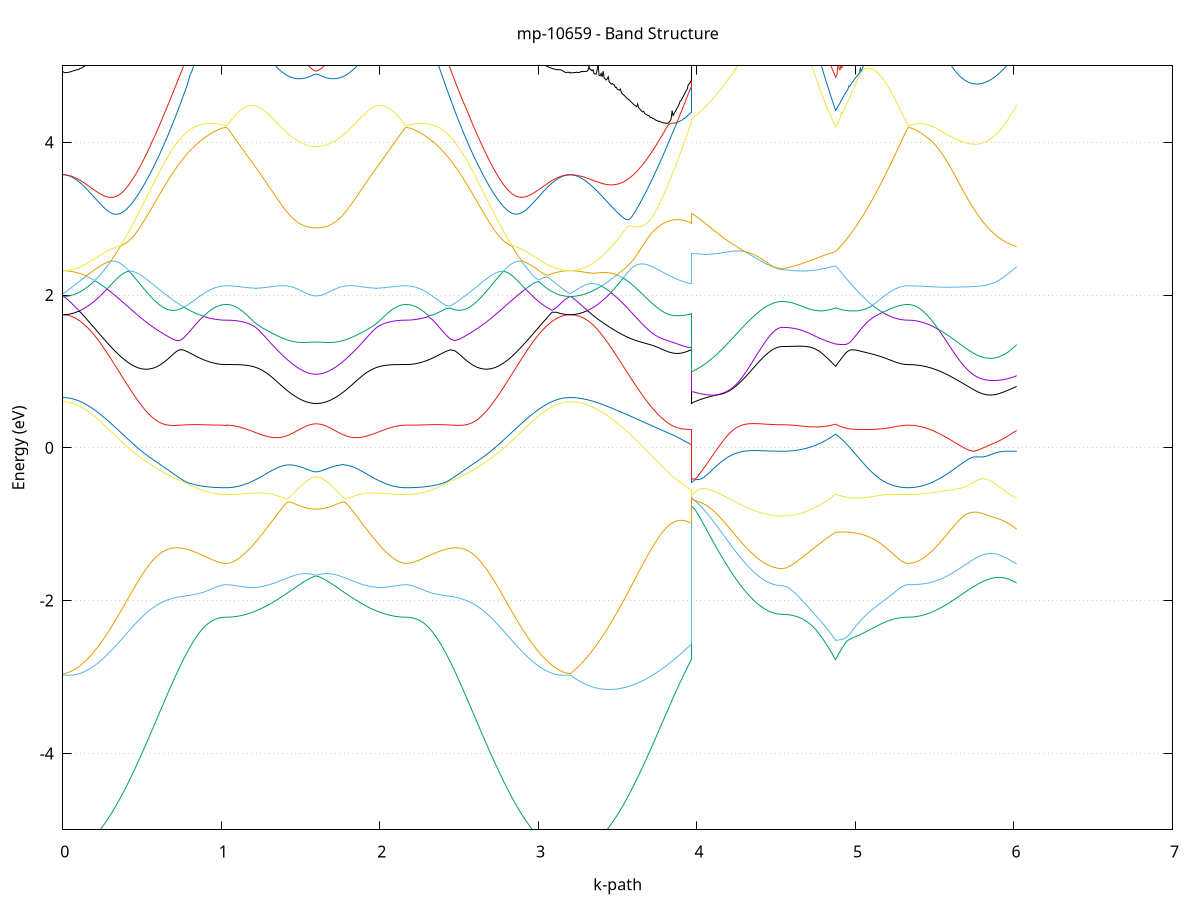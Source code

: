 set title 'mp-10659 - Band Structure'
set xlabel 'k-path'
set ylabel 'Energy (eV)'
set grid y
set yrange [-5:5]
set terminal png size 800,600
set output 'mp-10659_bands_gnuplot.png'
plot '-' using 1:2 with lines notitle, '-' using 1:2 with lines notitle, '-' using 1:2 with lines notitle, '-' using 1:2 with lines notitle, '-' using 1:2 with lines notitle, '-' using 1:2 with lines notitle, '-' using 1:2 with lines notitle, '-' using 1:2 with lines notitle, '-' using 1:2 with lines notitle, '-' using 1:2 with lines notitle, '-' using 1:2 with lines notitle, '-' using 1:2 with lines notitle, '-' using 1:2 with lines notitle, '-' using 1:2 with lines notitle, '-' using 1:2 with lines notitle, '-' using 1:2 with lines notitle, '-' using 1:2 with lines notitle, '-' using 1:2 with lines notitle, '-' using 1:2 with lines notitle, '-' using 1:2 with lines notitle, '-' using 1:2 with lines notitle, '-' using 1:2 with lines notitle, '-' using 1:2 with lines notitle, '-' using 1:2 with lines notitle
0.000000 -24.084401
0.009917 -24.084601
0.019833 -24.085201
0.029750 -24.085901
0.039666 -24.086601
0.049583 -24.087301
0.059500 -24.088001
0.069416 -24.088601
0.079333 -24.089201
0.089249 -24.089701
0.099166 -24.090201
0.109083 -24.090701
0.118999 -24.091101
0.128916 -24.091501
0.138832 -24.091801
0.148749 -24.092101
0.158665 -24.092401
0.168582 -24.092601
0.178499 -24.092701
0.188415 -24.092801
0.198332 -24.092901
0.208248 -24.092901
0.218165 -24.092901
0.228082 -24.092801
0.237998 -24.092701
0.247915 -24.092601
0.257831 -24.092401
0.267748 -24.092201
0.277665 -24.091901
0.287581 -24.091601
0.297498 -24.091301
0.307414 -24.091001
0.317331 -24.090601
0.327248 -24.090201
0.337164 -24.089801
0.347081 -24.089401
0.356997 -24.089001
0.366914 -24.088501
0.376830 -24.088101
0.386747 -24.087701
0.396664 -24.087201
0.406580 -24.086801
0.416497 -24.086401
0.426413 -24.086101
0.436330 -24.085701
0.446247 -24.085401
0.456163 -24.085201
0.466080 -24.085001
0.475996 -24.084901
0.485913 -24.084801
0.495830 -24.084801
0.505746 -24.085001
0.515663 -24.085201
0.525579 -24.085601
0.535496 -24.086101
0.545412 -24.086701
0.555329 -24.087501
0.565246 -24.088501
0.575162 -24.089701
0.585079 -24.091201
0.594995 -24.092901
0.604912 -24.094801
0.614829 -24.097001
0.624745 -24.099601
0.634662 -24.102301
0.644578 -24.105301
0.654495 -24.108501
0.664412 -24.111801
0.674328 -24.115301
0.684245 -24.118901
0.694161 -24.122501
0.704078 -24.126201
0.713995 -24.129901
0.723911 -24.133601
0.733828 -24.137301
0.743744 -24.141001
0.753661 -24.144601
0.763577 -24.148301
0.773494 -24.151801
0.783411 -24.155301
0.793327 -24.158801
0.803244 -24.162101
0.813160 -24.165401
0.823077 -24.168601
0.832994 -24.171701
0.842910 -24.174601
0.852827 -24.177501
0.862743 -24.180201
0.872660 -24.182801
0.882577 -24.185301
0.892493 -24.187601
0.902410 -24.189801
0.912326 -24.191901
0.922243 -24.193801
0.932160 -24.195501
0.942076 -24.197101
0.951993 -24.198601
0.961909 -24.199801
0.971826 -24.200901
0.981742 -24.201901
0.991659 -24.202701
1.001576 -24.203301
1.011492 -24.203701
1.021409 -24.203901
1.031325 -24.204001
1.031325 -24.204001
1.037674 -24.204001
1.044022 -24.203901
1.050370 -24.203801
1.056718 -24.203601
1.063066 -24.203401
1.069415 -24.203101
1.075763 -24.202701
1.082111 -24.202301
1.088459 -24.201901
1.094807 -24.201401
1.101155 -24.200901
1.107504 -24.200301
1.113852 -24.199601
1.120200 -24.198901
1.126548 -24.198201
1.132896 -24.197401
1.139245 -24.196501
1.145593 -24.195601
1.151941 -24.194701
1.158289 -24.193701
1.164637 -24.192601
1.170985 -24.191601
1.177334 -24.190401
1.183682 -24.189301
1.190030 -24.188101
1.196378 -24.186801
1.202726 -24.185501
1.209074 -24.184201
1.215423 -24.182801
1.221771 -24.181401
1.228119 -24.179901
1.234467 -24.178401
1.240815 -24.176901
1.247164 -24.175401
1.253512 -24.173801
1.259860 -24.172101
1.266208 -24.170501
1.272556 -24.168801
1.278904 -24.167101
1.285253 -24.165401
1.291601 -24.163701
1.297949 -24.161901
1.304297 -24.160101
1.310645 -24.158301
1.316994 -24.156501
1.323342 -24.154701
1.329690 -24.152901
1.336038 -24.151101
1.342386 -24.149301
1.348734 -24.147401
1.355083 -24.145601
1.361431 -24.143901
1.367779 -24.142101
1.374127 -24.140401
1.380475 -24.138701
1.386824 -24.137001
1.393172 -24.135401
1.399520 -24.133801
1.405868 -24.132201
1.412216 -24.130701
1.418564 -24.129301
1.424913 -24.127801
1.431261 -24.126401
1.431261 -24.126401
1.437653 -24.125101
1.444044 -24.123701
1.450436 -24.122401
1.456828 -24.121101
1.463220 -24.119801
1.469612 -24.118601
1.476003 -24.117401
1.482395 -24.116201
1.488787 -24.115001
1.495179 -24.113901
1.501570 -24.112801
1.507962 -24.111701
1.514354 -24.110701
1.520746 -24.109701
1.527138 -24.108701
1.533529 -24.107801
1.539921 -24.107001
1.546313 -24.106201
1.552705 -24.105401
1.559096 -24.104801
1.565488 -24.104201
1.571880 -24.103701
1.578272 -24.103201
1.584664 -24.102901
1.591055 -24.102701
1.597447 -24.102601
1.603839 -24.102701
1.610231 -24.102801
1.616623 -24.103101
1.623014 -24.103501
1.629406 -24.103901
1.635798 -24.104501
1.642190 -24.105101
1.648581 -24.105801
1.654973 -24.106601
1.661365 -24.107401
1.667757 -24.108301
1.674149 -24.109201
1.680540 -24.110201
1.686932 -24.111201
1.693324 -24.112301
1.699716 -24.113401
1.706107 -24.114501
1.712499 -24.115701
1.718891 -24.116801
1.725283 -24.118101
1.731675 -24.119301
1.738066 -24.120601
1.744458 -24.121801
1.750850 -24.123101
1.757242 -24.124501
1.763634 -24.125801
1.770025 -24.127201
1.776417 -24.128701
1.782809 -24.130101
1.789201 -24.131601
1.795592 -24.133201
1.801984 -24.134701
1.808376 -24.136401
1.814768 -24.138001
1.821160 -24.139701
1.827551 -24.141501
1.833943 -24.143201
1.840335 -24.145001
1.846727 -24.146801
1.853118 -24.148601
1.859510 -24.150501
1.865902 -24.152301
1.872294 -24.154101
1.878686 -24.156001
1.885077 -24.157801
1.891469 -24.159601
1.897861 -24.161401
1.904253 -24.163201
1.910645 -24.164901
1.917036 -24.166701
1.923428 -24.168401
1.929820 -24.170101
1.936212 -24.171701
1.942603 -24.173401
1.948995 -24.175001
1.955387 -24.176601
1.961779 -24.178101
1.968171 -24.179601
1.974562 -24.181101
1.980954 -24.182501
1.987346 -24.183901
1.993738 -24.185301
2.000130 -24.186601
2.006521 -24.187801
2.012913 -24.189101
2.019305 -24.190301
2.025697 -24.191401
2.032088 -24.192501
2.038480 -24.193501
2.044872 -24.194501
2.051264 -24.195501
2.057656 -24.196401
2.064047 -24.197301
2.070439 -24.198101
2.076831 -24.198801
2.083223 -24.199501
2.089614 -24.200201
2.096006 -24.200801
2.102398 -24.201401
2.108790 -24.201901
2.115182 -24.202301
2.121573 -24.202701
2.127965 -24.203101
2.134357 -24.203401
2.140749 -24.203601
2.147141 -24.203801
2.153532 -24.203901
2.159924 -24.204001
2.166316 -24.204001
2.166316 -24.204001
2.194190 -24.203301
2.222063 -24.201301
2.249937 -24.198001
2.277811 -24.193301
2.305684 -24.187501
2.333558 -24.180601
2.361432 -24.172601
2.389305 -24.163801
2.417179 -24.154301
2.445053 -24.144201
2.472926 -24.133901
2.500800 -24.123501
2.528674 -24.113401
2.556547 -24.104201
2.584421 -24.096701
2.612295 -24.091201
2.640168 -24.087701
2.668042 -24.085701
2.695916 -24.084901
2.723789 -24.084901
2.751663 -24.085401
2.779537 -24.086401
2.807410 -24.087501
2.835284 -24.088701
2.863158 -24.089901
2.891031 -24.091001
2.918905 -24.091901
2.946779 -24.092501
2.974652 -24.092801
3.002526 -24.092901
3.030400 -24.092501
3.058273 -24.091901
3.086147 -24.090801
3.114021 -24.089401
3.141894 -24.087701
3.169768 -24.085701
3.197642 -24.084401
3.197642 -24.084401
3.204037 -24.085501
3.210433 -24.087501
3.216828 -24.089501
3.223224 -24.091501
3.229619 -24.093601
3.236015 -24.095601
3.242410 -24.097601
3.248806 -24.099601
3.255201 -24.101501
3.261597 -24.103401
3.267992 -24.105301
3.274388 -24.107101
3.280783 -24.109001
3.287179 -24.110701
3.293574 -24.112501
3.299970 -24.114201
3.306365 -24.115801
3.312761 -24.117501
3.319156 -24.119101
3.325552 -24.120601
3.331948 -24.122101
3.338343 -24.123601
3.344739 -24.125001
3.351134 -24.126401
3.357530 -24.127801
3.363925 -24.129101
3.370321 -24.130301
3.376716 -24.131501
3.383112 -24.132701
3.389507 -24.133801
3.395903 -24.134901
3.402298 -24.135901
3.408694 -24.136901
3.415089 -24.137901
3.421485 -24.138801
3.427880 -24.139601
3.434276 -24.140401
3.440671 -24.141201
3.447067 -24.141901
3.453462 -24.142501
3.459858 -24.143101
3.466254 -24.143701
3.472649 -24.144201
3.479045 -24.144701
3.485440 -24.145101
3.491836 -24.145401
3.498231 -24.145701
3.504627 -24.146001
3.511022 -24.146201
3.517418 -24.146301
3.523813 -24.146401
3.530209 -24.146501
3.536604 -24.146501
3.543000 -24.146501
3.549395 -24.146401
3.555791 -24.146201
3.562186 -24.146001
3.568582 -24.145801
3.574977 -24.145501
3.581373 -24.145101
3.587768 -24.144701
3.594164 -24.144301
3.600560 -24.143801
3.606955 -24.143201
3.613351 -24.142601
3.619746 -24.142001
3.626142 -24.141301
3.632537 -24.140501
3.638933 -24.139701
3.645328 -24.138901
3.651724 -24.138001
3.658119 -24.137101
3.664515 -24.136101
3.670910 -24.135101
3.677306 -24.134001
3.683701 -24.132901
3.690097 -24.131701
3.696492 -24.130501
3.702888 -24.129301
3.709283 -24.128001
3.715679 -24.126601
3.722075 -24.125301
3.728470 -24.123901
3.734866 -24.122401
3.741261 -24.120901
3.747657 -24.119401
3.754052 -24.117901
3.760448 -24.116301
3.766843 -24.114701
3.773239 -24.113001
3.779634 -24.111401
3.786030 -24.109701
3.792425 -24.108001
3.798821 -24.106201
3.805216 -24.104501
3.811612 -24.102701
3.818007 -24.101001
3.824403 -24.099201
3.830798 -24.097501
3.837194 -24.095701
3.843589 -24.094001
3.849985 -24.092301
3.856381 -24.090601
3.862776 -24.089001
3.869172 -24.087501
3.875567 -24.086001
3.881963 -24.084701
3.888358 -24.083401
3.894754 -24.082401
3.901149 -24.081501
3.907545 -24.080901
3.913940 -24.080701
3.920336 -24.080701
3.926731 -24.081201
3.933127 -24.082201
3.939522 -24.083701
3.945918 -24.085701
3.952313 -24.088201
3.958709 -24.091101
3.965104 -24.094201
3.965104 -24.093401
3.975007 -24.095601
3.984910 -24.098101
3.994812 -24.100801
4.004715 -24.103701
4.014617 -24.106701
4.024520 -24.109801
4.034422 -24.113001
4.044325 -24.116201
4.054228 -24.119601
4.064130 -24.122901
4.074033 -24.126301
4.083935 -24.129701
4.093838 -24.133101
4.103740 -24.136401
4.113643 -24.139801
4.123545 -24.143101
4.133448 -24.146401
4.143351 -24.149701
4.153253 -24.152901
4.163156 -24.156101
4.173058 -24.159201
4.182961 -24.162301
4.192863 -24.165301
4.202766 -24.168301
4.212669 -24.171201
4.222571 -24.174001
4.232474 -24.176801
4.242376 -24.179501
4.252279 -24.182201
4.262181 -24.184701
4.272084 -24.187201
4.281987 -24.189601
4.291889 -24.192001
4.301792 -24.194201
4.311694 -24.196401
4.321597 -24.198501
4.331499 -24.200501
4.341402 -24.202401
4.351305 -24.204301
4.361207 -24.206001
4.371110 -24.207701
4.381012 -24.209201
4.390915 -24.210701
4.400817 -24.212101
4.410720 -24.213401
4.420623 -24.214601
4.430525 -24.215701
4.440428 -24.216701
4.450330 -24.217701
4.460233 -24.218501
4.470135 -24.219201
4.480038 -24.219801
4.489940 -24.220401
4.499843 -24.220801
4.509746 -24.221201
4.519648 -24.221401
4.529551 -24.221601
4.539453 -24.221601
4.539453 -24.221601
4.565251 -24.220901
4.591048 -24.218901
4.616845 -24.215501
4.642642 -24.210701
4.668440 -24.204701
4.694237 -24.197501
4.720034 -24.189001
4.745831 -24.179501
4.771629 -24.168901
4.797426 -24.157501
4.823223 -24.145501
4.849020 -24.133301
4.874818 -24.121501
4.874818 -24.121501
4.879405 -24.122301
4.883992 -24.123001
4.888579 -24.123801
4.893167 -24.124601
4.897754 -24.125401
4.902341 -24.126301
4.906928 -24.127101
4.911516 -24.128001
4.916103 -24.128801
4.920690 -24.129701
4.925277 -24.130601
4.929865 -24.131501
4.934452 -24.132401
4.939039 -24.133301
4.943626 -24.134201
4.948214 -24.135101
4.952801 -24.135901
4.957388 -24.136801
4.961976 -24.137701
4.966563 -24.138601
4.971150 -24.139501
4.975737 -24.140401
4.980325 -24.141301
4.984912 -24.142201
4.989499 -24.143001
4.994086 -24.143901
4.998674 -24.144701
5.003261 -24.145601
5.007848 -24.146401
5.012435 -24.147301
5.017023 -24.148101
5.021610 -24.148901
5.026197 -24.149701
5.030784 -24.150501
5.035372 -24.151301
5.039959 -24.152101
5.044546 -24.152901
5.049133 -24.153701
5.053721 -24.154501
5.058308 -24.155201
5.062895 -24.156001
5.067482 -24.156801
5.072070 -24.157601
5.076657 -24.158301
5.081244 -24.159101
5.085831 -24.160001
5.090419 -24.160801
5.095006 -24.161701
5.099593 -24.162601
5.104181 -24.163501
5.108768 -24.164501
5.113355 -24.165601
5.117942 -24.166701
5.122530 -24.167801
5.127117 -24.169001
5.131704 -24.170301
5.136291 -24.171601
5.140879 -24.172801
5.145466 -24.174101
5.150053 -24.175401
5.154640 -24.176701
5.159228 -24.178001
5.163815 -24.179301
5.168402 -24.180501
5.172989 -24.181701
5.177577 -24.182901
5.182164 -24.184101
5.186751 -24.185301
5.191338 -24.186401
5.195926 -24.187501
5.200513 -24.188501
5.205100 -24.189501
5.209687 -24.190501
5.214275 -24.191501
5.218862 -24.192401
5.223449 -24.193301
5.228036 -24.194201
5.232624 -24.195001
5.237211 -24.195801
5.241798 -24.196601
5.246385 -24.197301
5.250973 -24.198001
5.255560 -24.198601
5.260147 -24.199201
5.264735 -24.199801
5.269322 -24.200401
5.273909 -24.200901
5.278496 -24.201301
5.283084 -24.201801
5.287671 -24.202201
5.292258 -24.202501
5.296845 -24.202801
5.301433 -24.203101
5.306020 -24.203401
5.310607 -24.203601
5.315194 -24.203701
5.319782 -24.203901
5.324369 -24.204001
5.328956 -24.204001
5.333543 -24.204001
5.333543 -24.204001
5.360894 -24.203601
5.388244 -24.202201
5.415594 -24.200001
5.442944 -24.196801
5.470294 -24.192901
5.497644 -24.188201
5.524994 -24.182701
5.552344 -24.176601
5.579694 -24.169901
5.607045 -24.162801
5.634395 -24.155401
5.661745 -24.147901
5.689095 -24.140601
5.716445 -24.133801
5.743795 -24.128001
5.771145 -24.123801
5.798495 -24.121501
5.825846 -24.121301
5.853196 -24.123201
5.880546 -24.126901
5.907896 -24.132101
5.935246 -24.138501
5.962596 -24.145601
5.989946 -24.153301
6.017296 -24.161101
e
0.000000 -24.081501
0.009917 -24.081201
0.019833 -24.080501
0.029750 -24.079601
0.039666 -24.078601
0.049583 -24.077601
0.059500 -24.076501
0.069416 -24.075401
0.079333 -24.074301
0.089249 -24.073101
0.099166 -24.071901
0.109083 -24.070701
0.118999 -24.069401
0.128916 -24.068201
0.138832 -24.066901
0.148749 -24.065701
0.158665 -24.064401
0.168582 -24.063101
0.178499 -24.061801
0.188415 -24.060601
0.198332 -24.059301
0.208248 -24.058101
0.218165 -24.056901
0.228082 -24.055701
0.237998 -24.054501
0.247915 -24.053401
0.257831 -24.052301
0.267748 -24.051301
0.277665 -24.050301
0.287581 -24.049401
0.297498 -24.048501
0.307414 -24.047701
0.317331 -24.047001
0.327248 -24.046401
0.337164 -24.045901
0.347081 -24.045401
0.356997 -24.045101
0.366914 -24.044901
0.376830 -24.044801
0.386747 -24.044801
0.396664 -24.044901
0.406580 -24.045201
0.416497 -24.045601
0.426413 -24.046201
0.436330 -24.046901
0.446247 -24.047801
0.456163 -24.048901
0.466080 -24.050101
0.475996 -24.051401
0.485913 -24.053001
0.495830 -24.054701
0.505746 -24.056501
0.515663 -24.058501
0.525579 -24.060601
0.535496 -24.062901
0.545412 -24.065301
0.555329 -24.067701
0.565246 -24.070301
0.575162 -24.073001
0.585079 -24.075601
0.594995 -24.078301
0.604912 -24.081001
0.614829 -24.083601
0.624745 -24.086201
0.634662 -24.088801
0.644578 -24.091301
0.654495 -24.093901
0.664412 -24.096401
0.674328 -24.099001
0.684245 -24.101701
0.694161 -24.104301
0.704078 -24.107101
0.713995 -24.109801
0.723911 -24.112601
0.733828 -24.115501
0.743744 -24.118301
0.753661 -24.121201
0.763577 -24.124001
0.773494 -24.126801
0.783411 -24.129601
0.793327 -24.132401
0.803244 -24.135101
0.813160 -24.137801
0.823077 -24.140401
0.832994 -24.143001
0.842910 -24.145401
0.852827 -24.147801
0.862743 -24.150101
0.872660 -24.152301
0.882577 -24.154401
0.892493 -24.156301
0.902410 -24.158201
0.912326 -24.159901
0.922243 -24.161501
0.932160 -24.163001
0.942076 -24.164401
0.951993 -24.165601
0.961909 -24.166601
0.971826 -24.167601
0.981742 -24.168401
0.991659 -24.169001
1.001576 -24.169501
1.011492 -24.169901
1.021409 -24.170101
1.031325 -24.170201
1.031325 -24.170201
1.037674 -24.170201
1.044022 -24.170201
1.050370 -24.170101
1.056718 -24.170001
1.063066 -24.169901
1.069415 -24.169701
1.075763 -24.169601
1.082111 -24.169401
1.088459 -24.169201
1.094807 -24.168901
1.101155 -24.168601
1.107504 -24.168401
1.113852 -24.168001
1.120200 -24.167701
1.126548 -24.167301
1.132896 -24.166901
1.139245 -24.166501
1.145593 -24.166001
1.151941 -24.165601
1.158289 -24.165101
1.164637 -24.164501
1.170985 -24.164001
1.177334 -24.163401
1.183682 -24.162801
1.190030 -24.162201
1.196378 -24.161501
1.202726 -24.160801
1.209074 -24.160101
1.215423 -24.159401
1.221771 -24.158601
1.228119 -24.157801
1.234467 -24.157001
1.240815 -24.156201
1.247164 -24.155401
1.253512 -24.154501
1.259860 -24.153601
1.266208 -24.152701
1.272556 -24.151701
1.278904 -24.150701
1.285253 -24.149701
1.291601 -24.148701
1.297949 -24.147701
1.304297 -24.146601
1.310645 -24.145501
1.316994 -24.144401
1.323342 -24.143301
1.329690 -24.142101
1.336038 -24.140901
1.342386 -24.139701
1.348734 -24.138501
1.355083 -24.137201
1.361431 -24.135901
1.367779 -24.134601
1.374127 -24.133201
1.380475 -24.131801
1.386824 -24.130401
1.393172 -24.128901
1.399520 -24.127401
1.405868 -24.125901
1.412216 -24.124401
1.418564 -24.122901
1.424913 -24.121301
1.431261 -24.119701
1.431261 -24.119701
1.437653 -24.118201
1.444044 -24.116701
1.450436 -24.115201
1.456828 -24.113701
1.463220 -24.112301
1.469612 -24.110901
1.476003 -24.109601
1.482395 -24.108301
1.488787 -24.107101
1.495179 -24.106001
1.501570 -24.104901
1.507962 -24.103901
1.514354 -24.103001
1.520746 -24.102201
1.527138 -24.101501
1.533529 -24.100801
1.539921 -24.100201
1.546313 -24.099701
1.552705 -24.099301
1.559096 -24.099001
1.565488 -24.098701
1.571880 -24.098501
1.578272 -24.098301
1.584664 -24.098201
1.591055 -24.098101
1.597447 -24.098101
1.603839 -24.098101
1.610231 -24.098201
1.616623 -24.098301
1.623014 -24.098401
1.629406 -24.098601
1.635798 -24.098801
1.642190 -24.099101
1.648581 -24.099501
1.654973 -24.100001
1.661365 -24.100501
1.667757 -24.101201
1.674149 -24.101901
1.680540 -24.102701
1.686932 -24.103501
1.693324 -24.104501
1.699716 -24.105501
1.706107 -24.106601
1.712499 -24.107801
1.718891 -24.109001
1.725283 -24.110301
1.731675 -24.111701
1.738066 -24.113101
1.744458 -24.114501
1.750850 -24.116001
1.757242 -24.117501
1.763634 -24.119101
1.770025 -24.120601
1.776417 -24.122201
1.782809 -24.123801
1.789201 -24.125301
1.795592 -24.126801
1.801984 -24.128401
1.808376 -24.129801
1.814768 -24.131301
1.821160 -24.132701
1.827551 -24.134101
1.833943 -24.135401
1.840335 -24.136801
1.846727 -24.138001
1.853118 -24.139301
1.859510 -24.140501
1.865902 -24.141701
1.872294 -24.142901
1.878686 -24.144101
1.885077 -24.145201
1.891469 -24.146301
1.897861 -24.147401
1.904253 -24.148401
1.910645 -24.149501
1.917036 -24.150501
1.923428 -24.151501
1.929820 -24.152401
1.936212 -24.153401
1.942603 -24.154301
1.948995 -24.155201
1.955387 -24.156001
1.961779 -24.156901
1.968171 -24.157701
1.974562 -24.158501
1.980954 -24.159201
1.987346 -24.160001
1.993738 -24.160701
2.000130 -24.161401
2.006521 -24.162001
2.012913 -24.162701
2.019305 -24.163301
2.025697 -24.163901
2.032088 -24.164501
2.038480 -24.165001
2.044872 -24.165501
2.051264 -24.166001
2.057656 -24.166401
2.064047 -24.166901
2.070439 -24.167301
2.076831 -24.167701
2.083223 -24.168001
2.089614 -24.168301
2.096006 -24.168601
2.102398 -24.168901
2.108790 -24.169201
2.115182 -24.169401
2.121573 -24.169601
2.127965 -24.169701
2.134357 -24.169901
2.140749 -24.170001
2.147141 -24.170101
2.153532 -24.170201
2.159924 -24.170201
2.166316 -24.170201
2.166316 -24.170201
2.194190 -24.169601
2.222063 -24.167901
2.249937 -24.165101
2.277811 -24.161201
2.305684 -24.156201
2.333558 -24.150401
2.361432 -24.143801
2.389305 -24.136501
2.417179 -24.128801
2.445053 -24.120801
2.472926 -24.112901
2.500800 -24.105101
2.528674 -24.097601
2.556547 -24.090401
2.584421 -24.083201
2.612295 -24.075701
2.640168 -24.068301
2.668042 -24.061501
2.695916 -24.055701
2.723789 -24.051101
2.751663 -24.047801
2.779537 -24.045701
2.807410 -24.044801
2.835284 -24.045001
2.863158 -24.046001
2.891031 -24.047801
2.918905 -24.050201
2.946779 -24.053101
2.974652 -24.056301
3.002526 -24.059701
3.030400 -24.063301
3.058273 -24.066901
3.086147 -24.070401
3.114021 -24.073801
3.141894 -24.076901
3.169768 -24.079801
3.197642 -24.081501
3.197642 -24.081501
3.204037 -24.080301
3.210433 -24.078301
3.216828 -24.076101
3.223224 -24.073901
3.229619 -24.071701
3.236015 -24.069401
3.242410 -24.067101
3.248806 -24.064801
3.255201 -24.062501
3.261597 -24.060101
3.267992 -24.057801
3.274388 -24.055401
3.280783 -24.053001
3.287179 -24.050601
3.293574 -24.048201
3.299970 -24.045801
3.306365 -24.043401
3.312761 -24.041001
3.319156 -24.038601
3.325552 -24.036201
3.331948 -24.033901
3.338343 -24.031501
3.344739 -24.029101
3.351134 -24.026701
3.357530 -24.024301
3.363925 -24.022001
3.370321 -24.019601
3.376716 -24.017301
3.383112 -24.015001
3.389507 -24.012701
3.395903 -24.010401
3.402298 -24.008201
3.408694 -24.005901
3.415089 -24.003701
3.421485 -24.001601
3.427880 -23.999401
3.434276 -23.997301
3.440671 -23.995201
3.447067 -23.993201
3.453462 -23.991201
3.459858 -23.989201
3.466254 -23.987301
3.472649 -23.985501
3.479045 -23.983601
3.485440 -23.981901
3.491836 -23.980201
3.498231 -23.978501
3.504627 -23.976901
3.511022 -23.975401
3.517418 -23.973901
3.523813 -23.972501
3.530209 -23.971201
3.536604 -23.969901
3.543000 -23.968701
3.549395 -23.967601
3.555791 -23.966601
3.562186 -23.965601
3.568582 -23.964701
3.574977 -23.963901
3.581373 -23.963201
3.587768 -23.962601
3.594164 -23.962101
3.600560 -23.961601
3.606955 -23.961301
3.613351 -23.961001
3.619746 -23.960801
3.626142 -23.960801
3.632537 -23.960801
3.638933 -23.960901
3.645328 -23.961101
3.651724 -23.961401
3.658119 -23.961801
3.664515 -23.962301
3.670910 -23.962901
3.677306 -23.963601
3.683701 -23.964301
3.690097 -23.965201
3.696492 -23.966101
3.702888 -23.967101
3.709283 -23.968201
3.715679 -23.969401
3.722075 -23.970701
3.728470 -23.972001
3.734866 -23.973401
3.741261 -23.974901
3.747657 -23.976401
3.754052 -23.978101
3.760448 -23.979701
3.766843 -23.981401
3.773239 -23.983201
3.779634 -23.985101
3.786030 -23.986901
3.792425 -23.988901
3.798821 -23.990901
3.805216 -23.992901
3.811612 -23.995001
3.818007 -23.997101
3.824403 -23.999301
3.830798 -24.001601
3.837194 -24.004101
3.843589 -24.006701
3.849985 -24.009601
3.856381 -24.012801
3.862776 -24.016301
3.869172 -24.020201
3.875567 -24.024201
3.881963 -24.028401
3.888358 -24.032601
3.894754 -24.036701
3.901149 -24.040901
3.907545 -24.044901
3.913940 -24.048801
3.920336 -24.052601
3.926731 -24.056101
3.933127 -24.059301
3.939522 -24.062201
3.945918 -24.064901
3.952313 -24.067201
3.958709 -24.069301
3.965104 -24.071301
3.965104 -24.075001
3.975007 -24.074301
3.984910 -24.073701
3.994812 -24.073401
4.004715 -24.073401
4.014617 -24.073501
4.024520 -24.073901
4.034422 -24.074601
4.044325 -24.075401
4.054228 -24.076501
4.064130 -24.077801
4.074033 -24.079201
4.083935 -24.080801
4.093838 -24.082501
4.103740 -24.084301
4.113643 -24.086201
4.123545 -24.088201
4.133448 -24.090301
4.143351 -24.092401
4.153253 -24.094601
4.163156 -24.096801
4.173058 -24.099001
4.182961 -24.101201
4.192863 -24.103401
4.202766 -24.105601
4.212669 -24.107801
4.222571 -24.110001
4.232474 -24.112101
4.242376 -24.114201
4.252279 -24.116301
4.262181 -24.118301
4.272084 -24.120301
4.281987 -24.122301
4.291889 -24.124201
4.301792 -24.126001
4.311694 -24.127801
4.321597 -24.129501
4.331499 -24.131201
4.341402 -24.132801
4.351305 -24.134301
4.361207 -24.135701
4.371110 -24.137101
4.381012 -24.138501
4.390915 -24.139701
4.400817 -24.140901
4.410720 -24.142001
4.420623 -24.143001
4.430525 -24.143901
4.440428 -24.144801
4.450330 -24.145601
4.460233 -24.146301
4.470135 -24.146901
4.480038 -24.147401
4.489940 -24.147901
4.499843 -24.148301
4.509746 -24.148601
4.519648 -24.148801
4.529551 -24.148901
4.539453 -24.148901
4.539453 -24.148901
4.565251 -24.148301
4.591048 -24.146201
4.616845 -24.142801
4.642642 -24.138101
4.668440 -24.132101
4.694237 -24.124801
4.720034 -24.116401
4.745831 -24.106801
4.771629 -24.096301
4.797426 -24.085101
4.823223 -24.073501
4.849020 -24.062701
4.874818 -24.054701
4.874818 -24.054701
4.879405 -24.054101
4.883992 -24.053601
4.888579 -24.053201
4.893167 -24.053001
4.897754 -24.053401
4.902341 -24.054601
4.906928 -24.056401
4.911516 -24.058601
4.916103 -24.061101
4.920690 -24.063701
4.925277 -24.066301
4.929865 -24.068901
4.934452 -24.071601
4.939039 -24.074201
4.943626 -24.076901
4.948214 -24.079501
4.952801 -24.082101
4.957388 -24.084701
4.961976 -24.087301
4.966563 -24.089901
4.971150 -24.092401
4.975737 -24.095001
4.980325 -24.097501
4.984912 -24.100001
4.989499 -24.102401
4.994086 -24.104901
4.998674 -24.107301
5.003261 -24.109701
5.007848 -24.112001
5.012435 -24.114401
5.017023 -24.116701
5.021610 -24.119001
5.026197 -24.121201
5.030784 -24.123401
5.035372 -24.125601
5.039959 -24.127801
5.044546 -24.129901
5.049133 -24.132001
5.053721 -24.134101
5.058308 -24.136101
5.062895 -24.138101
5.067482 -24.140001
5.072070 -24.141901
5.076657 -24.143701
5.081244 -24.145501
5.085831 -24.147201
5.090419 -24.148901
5.095006 -24.150501
5.099593 -24.152001
5.104181 -24.153401
5.108768 -24.154701
5.113355 -24.155901
5.117942 -24.157001
5.122530 -24.158001
5.127117 -24.158901
5.131704 -24.159701
5.136291 -24.160501
5.140879 -24.161201
5.145466 -24.161801
5.150053 -24.162401
5.154640 -24.163001
5.159228 -24.163501
5.163815 -24.163901
5.168402 -24.164401
5.172989 -24.164801
5.177577 -24.165201
5.182164 -24.165601
5.186751 -24.165901
5.191338 -24.166201
5.195926 -24.166601
5.200513 -24.166801
5.205100 -24.167101
5.209687 -24.167401
5.214275 -24.167601
5.218862 -24.167901
5.223449 -24.168101
5.228036 -24.168301
5.232624 -24.168501
5.237211 -24.168601
5.241798 -24.168801
5.246385 -24.169001
5.250973 -24.169101
5.255560 -24.169201
5.260147 -24.169301
5.264735 -24.169501
5.269322 -24.169601
5.273909 -24.169701
5.278496 -24.169701
5.283084 -24.169801
5.287671 -24.169901
5.292258 -24.170001
5.296845 -24.170001
5.301433 -24.170101
5.306020 -24.170101
5.310607 -24.170101
5.315194 -24.170201
5.319782 -24.170201
5.324369 -24.170201
5.328956 -24.170201
5.333543 -24.170201
5.333543 -24.170201
5.360894 -24.169801
5.388244 -24.168601
5.415594 -24.166501
5.442944 -24.163701
5.470294 -24.160101
5.497644 -24.155901
5.524994 -24.151001
5.552344 -24.145601
5.579694 -24.139801
5.607045 -24.133501
5.634395 -24.127101
5.661745 -24.120501
5.689095 -24.113901
5.716445 -24.107301
5.743795 -24.100701
5.771145 -24.094001
5.798495 -24.087301
5.825846 -24.080801
5.853196 -24.074801
5.880546 -24.070001
5.907896 -24.072401
5.935246 -24.078201
5.962596 -24.084701
5.989946 -24.091401
6.017296 -24.098201
e
0.000000 -23.671501
0.009917 -23.671601
0.019833 -23.671901
0.029750 -23.672401
0.039666 -23.673101
0.049583 -23.674001
0.059500 -23.675101
0.069416 -23.676501
0.079333 -23.678001
0.089249 -23.679701
0.099166 -23.681601
0.109083 -23.683701
0.118999 -23.686001
0.128916 -23.688501
0.138832 -23.691201
0.148749 -23.694101
0.158665 -23.697101
0.168582 -23.700301
0.178499 -23.703701
0.188415 -23.707301
0.198332 -23.711001
0.208248 -23.714901
0.218165 -23.719001
0.228082 -23.723201
0.237998 -23.727601
0.247915 -23.732101
0.257831 -23.736801
0.267748 -23.741501
0.277665 -23.746501
0.287581 -23.751501
0.297498 -23.756701
0.307414 -23.762001
0.317331 -23.767401
0.327248 -23.772901
0.337164 -23.778501
0.347081 -23.784201
0.356997 -23.790001
0.366914 -23.795901
0.376830 -23.801801
0.386747 -23.807801
0.396664 -23.813901
0.406580 -23.820101
0.416497 -23.826301
0.426413 -23.832501
0.436330 -23.838801
0.446247 -23.845201
0.456163 -23.851501
0.466080 -23.857901
0.475996 -23.864401
0.485913 -23.870801
0.495830 -23.877301
0.505746 -23.883801
0.515663 -23.890301
0.525579 -23.896801
0.535496 -23.903301
0.545412 -23.909801
0.555329 -23.916201
0.565246 -23.922701
0.575162 -23.929201
0.585079 -23.935601
0.594995 -23.942001
0.604912 -23.948301
0.614829 -23.954601
0.624745 -23.960901
0.634662 -23.967101
0.644578 -23.973301
0.654495 -23.979401
0.664412 -23.985401
0.674328 -23.991401
0.684245 -23.997201
0.694161 -24.003001
0.704078 -24.008701
0.713995 -24.014201
0.723911 -24.019701
0.733828 -24.025001
0.743744 -24.030301
0.753661 -24.035401
0.763577 -24.040301
0.773494 -24.045201
0.783411 -24.049801
0.793327 -24.054401
0.803244 -24.058801
0.813160 -24.063001
0.823077 -24.067101
0.832994 -24.071001
0.842910 -24.074801
0.852827 -24.078301
0.862743 -24.081801
0.872660 -24.085001
0.882577 -24.088001
0.892493 -24.090901
0.902410 -24.093601
0.912326 -24.096101
0.922243 -24.098401
0.932160 -24.100501
0.942076 -24.102401
0.951993 -24.104101
0.961909 -24.105601
0.971826 -24.106901
0.981742 -24.108101
0.991659 -24.109001
1.001576 -24.109701
1.011492 -24.110201
1.021409 -24.110501
1.031325 -24.110601
1.031325 -24.110601
1.037674 -24.110601
1.044022 -24.110501
1.050370 -24.110401
1.056718 -24.110201
1.063066 -24.110001
1.069415 -24.109701
1.075763 -24.109401
1.082111 -24.109001
1.088459 -24.108601
1.094807 -24.108101
1.101155 -24.107601
1.107504 -24.107001
1.113852 -24.106401
1.120200 -24.105801
1.126548 -24.105101
1.132896 -24.104301
1.139245 -24.103501
1.145593 -24.102701
1.151941 -24.101801
1.158289 -24.100901
1.164637 -24.099901
1.170985 -24.098901
1.177334 -24.097901
1.183682 -24.096801
1.190030 -24.095601
1.196378 -24.094501
1.202726 -24.093301
1.209074 -24.092001
1.215423 -24.090701
1.221771 -24.089401
1.228119 -24.088101
1.234467 -24.086701
1.240815 -24.085301
1.247164 -24.083801
1.253512 -24.082401
1.259860 -24.080901
1.266208 -24.079301
1.272556 -24.077801
1.278904 -24.076201
1.285253 -24.074601
1.291601 -24.073001
1.297949 -24.071301
1.304297 -24.069701
1.310645 -24.068001
1.316994 -24.066301
1.323342 -24.064601
1.329690 -24.062801
1.336038 -24.061101
1.342386 -24.059401
1.348734 -24.057601
1.355083 -24.055801
1.361431 -24.054101
1.367779 -24.052301
1.374127 -24.050601
1.380475 -24.048801
1.386824 -24.047101
1.393172 -24.045301
1.399520 -24.043601
1.405868 -24.041801
1.412216 -24.040101
1.418564 -24.038501
1.424913 -24.036801
1.431261 -24.035101
1.431261 -24.035101
1.437653 -24.033501
1.444044 -24.031901
1.450436 -24.030301
1.456828 -24.028801
1.463220 -24.027201
1.469612 -24.025801
1.476003 -24.024301
1.482395 -24.022901
1.488787 -24.021601
1.495179 -24.020301
1.501570 -24.019001
1.507962 -24.017801
1.514354 -24.016701
1.520746 -24.015601
1.527138 -24.014601
1.533529 -24.013601
1.539921 -24.012701
1.546313 -24.011801
1.552705 -24.011101
1.559096 -24.010401
1.565488 -24.009801
1.571880 -24.009401
1.578272 -24.009001
1.584664 -24.008701
1.591055 -24.008501
1.597447 -24.008401
1.603839 -24.008401
1.610231 -24.008601
1.616623 -24.008801
1.623014 -24.009201
1.629406 -24.009601
1.635798 -24.010201
1.642190 -24.010801
1.648581 -24.011501
1.654973 -24.012301
1.661365 -24.013201
1.667757 -24.014101
1.674149 -24.015101
1.680540 -24.016201
1.686932 -24.017301
1.693324 -24.018501
1.699716 -24.019701
1.706107 -24.021001
1.712499 -24.022401
1.718891 -24.023701
1.725283 -24.025201
1.731675 -24.026601
1.738066 -24.028101
1.744458 -24.029601
1.750850 -24.031201
1.757242 -24.032801
1.763634 -24.034401
1.770025 -24.036101
1.776417 -24.037701
1.782809 -24.039401
1.789201 -24.041201
1.795592 -24.042901
1.801984 -24.044601
1.808376 -24.046401
1.814768 -24.048101
1.821160 -24.049901
1.827551 -24.051701
1.833943 -24.053501
1.840335 -24.055201
1.846727 -24.057001
1.853118 -24.058801
1.859510 -24.060501
1.865902 -24.062301
1.872294 -24.064001
1.878686 -24.065801
1.885077 -24.067501
1.891469 -24.069201
1.897861 -24.070801
1.904253 -24.072501
1.910645 -24.074201
1.917036 -24.075801
1.923428 -24.077401
1.929820 -24.078901
1.936212 -24.080501
1.942603 -24.082001
1.948995 -24.083501
1.955387 -24.085001
1.961779 -24.086401
1.968171 -24.087801
1.974562 -24.089201
1.980954 -24.090501
1.987346 -24.091801
1.993738 -24.093001
2.000130 -24.094301
2.006521 -24.095401
2.012913 -24.096601
2.019305 -24.097701
2.025697 -24.098801
2.032088 -24.099801
2.038480 -24.100801
2.044872 -24.101701
2.051264 -24.102601
2.057656 -24.103401
2.064047 -24.104201
2.070439 -24.105001
2.076831 -24.105701
2.083223 -24.106401
2.089614 -24.107001
2.096006 -24.107601
2.102398 -24.108101
2.108790 -24.108601
2.115182 -24.109001
2.121573 -24.109401
2.127965 -24.109701
2.134357 -24.110001
2.140749 -24.110201
2.147141 -24.110401
2.153532 -24.110501
2.159924 -24.110601
2.166316 -24.110601
2.166316 -24.110601
2.194190 -24.109801
2.222063 -24.107401
2.249937 -24.103401
2.277811 -24.097801
2.305684 -24.090701
2.333558 -24.082201
2.361432 -24.072301
2.389305 -24.061001
2.417179 -24.048501
2.445053 -24.034801
2.472926 -24.020101
2.500800 -24.004501
2.528674 -23.988201
2.556547 -23.971101
2.584421 -23.953601
2.612295 -23.935701
2.640168 -23.917601
2.668042 -23.899401
2.695916 -23.881201
2.723789 -23.863001
2.751663 -23.845001
2.779537 -23.827301
2.807410 -23.810001
2.835284 -23.793101
2.863158 -23.777001
2.891031 -23.761601
2.918905 -23.747001
2.946779 -23.733501
2.974652 -23.721001
3.002526 -23.709801
3.030400 -23.699901
3.058273 -23.691401
3.086147 -23.684301
3.114021 -23.678701
3.141894 -23.674701
3.169768 -23.672301
3.197642 -23.671501
3.197642 -23.671501
3.204037 -23.671501
3.210433 -23.671601
3.216828 -23.671801
3.223224 -23.672101
3.229619 -23.672501
3.236015 -23.673001
3.242410 -23.673501
3.248806 -23.674201
3.255201 -23.674901
3.261597 -23.675701
3.267992 -23.676501
3.274388 -23.677501
3.280783 -23.678501
3.287179 -23.679601
3.293574 -23.680801
3.299970 -23.682101
3.306365 -23.683401
3.312761 -23.684901
3.319156 -23.686401
3.325552 -23.687901
3.331948 -23.689601
3.338343 -23.691301
3.344739 -23.693101
3.351134 -23.694901
3.357530 -23.696801
3.363925 -23.698801
3.370321 -23.700901
3.376716 -23.703101
3.383112 -23.705301
3.389507 -23.707501
3.395903 -23.709901
3.402298 -23.712301
3.408694 -23.714801
3.415089 -23.717301
3.421485 -23.719901
3.427880 -23.722601
3.434276 -23.725301
3.440671 -23.728101
3.447067 -23.731001
3.453462 -23.733901
3.459858 -23.736901
3.466254 -23.740001
3.472649 -23.743101
3.479045 -23.746301
3.485440 -23.749501
3.491836 -23.752801
3.498231 -23.756201
3.504627 -23.759601
3.511022 -23.763001
3.517418 -23.766601
3.523813 -23.770101
3.530209 -23.773801
3.536604 -23.777501
3.543000 -23.781201
3.549395 -23.785001
3.555791 -23.788901
3.562186 -23.792801
3.568582 -23.796701
3.574977 -23.800701
3.581373 -23.804801
3.587768 -23.808901
3.594164 -23.813101
3.600560 -23.817301
3.606955 -23.821501
3.613351 -23.825801
3.619746 -23.830101
3.626142 -23.834501
3.632537 -23.838901
3.638933 -23.843401
3.645328 -23.847901
3.651724 -23.852501
3.658119 -23.857001
3.664515 -23.861601
3.670910 -23.866301
3.677306 -23.871001
3.683701 -23.875701
3.690097 -23.880401
3.696492 -23.885201
3.702888 -23.890001
3.709283 -23.894801
3.715679 -23.899601
3.722075 -23.904401
3.728470 -23.909301
3.734866 -23.914201
3.741261 -23.919101
3.747657 -23.924001
3.754052 -23.928901
3.760448 -23.933801
3.766843 -23.938701
3.773239 -23.943601
3.779634 -23.948501
3.786030 -23.953301
3.792425 -23.958201
3.798821 -23.963001
3.805216 -23.967901
3.811612 -23.972601
3.818007 -23.977301
3.824403 -23.982001
3.830798 -23.986501
3.837194 -23.990901
3.843589 -23.995001
3.849985 -23.998801
3.856381 -24.002301
3.862776 -24.005301
3.869172 -24.007901
3.875567 -24.010201
3.881963 -24.012201
3.888358 -24.014001
3.894754 -24.015701
3.901149 -24.017101
3.907545 -24.018301
3.913940 -24.019301
3.920336 -24.020001
3.926731 -24.020501
3.933127 -24.020701
3.939522 -24.020701
3.945918 -24.020401
3.952313 -24.019801
3.958709 -24.019101
3.965104 -24.018101
3.965104 -24.026301
3.975007 -24.027001
3.984910 -24.027601
3.994812 -24.028201
4.004715 -24.028801
4.014617 -24.029401
4.024520 -24.030201
4.034422 -24.031001
4.044325 -24.031901
4.054228 -24.033001
4.064130 -24.034201
4.074033 -24.035501
4.083935 -24.036901
4.093838 -24.038401
4.103740 -24.040001
4.113643 -24.041701
4.123545 -24.043501
4.133448 -24.045401
4.143351 -24.047301
4.153253 -24.049301
4.163156 -24.051301
4.173058 -24.053301
4.182961 -24.055301
4.192863 -24.057301
4.202766 -24.059401
4.212669 -24.061401
4.222571 -24.063501
4.232474 -24.065501
4.242376 -24.067401
4.252279 -24.069401
4.262181 -24.071301
4.272084 -24.073201
4.281987 -24.075101
4.291889 -24.076801
4.301792 -24.078601
4.311694 -24.080301
4.321597 -24.081901
4.331499 -24.083501
4.341402 -24.085101
4.351305 -24.086501
4.361207 -24.087901
4.371110 -24.089301
4.381012 -24.090501
4.390915 -24.091701
4.400817 -24.092801
4.410720 -24.093901
4.420623 -24.094901
4.430525 -24.095801
4.440428 -24.096601
4.450330 -24.097401
4.460233 -24.098101
4.470135 -24.098701
4.480038 -24.099201
4.489940 -24.099601
4.499843 -24.100001
4.509746 -24.100301
4.519648 -24.100501
4.529551 -24.100601
4.539453 -24.100601
4.539453 -24.100601
4.565251 -24.100101
4.591048 -24.098501
4.616845 -24.095901
4.642642 -24.092301
4.668440 -24.087801
4.694237 -24.082501
4.720034 -24.076401
4.745831 -24.069901
4.771629 -24.063101
4.797426 -24.056301
4.823223 -24.049601
4.849020 -24.042601
4.874818 -24.033301
4.874818 -24.033301
4.879405 -24.036001
4.883992 -24.038601
4.888579 -24.041101
4.893167 -24.043301
4.897754 -24.044901
4.902341 -24.045701
4.906928 -24.045801
4.911516 -24.045401
4.916103 -24.044901
4.920690 -24.044201
4.925277 -24.043501
4.929865 -24.042701
4.934452 -24.042001
4.939039 -24.041301
4.943626 -24.040701
4.948214 -24.040101
4.952801 -24.039601
4.957388 -24.039101
4.961976 -24.038801
4.966563 -24.038601
4.971150 -24.038501
4.975737 -24.038601
4.980325 -24.038801
4.984912 -24.039101
4.989499 -24.039501
4.994086 -24.040101
4.998674 -24.040801
5.003261 -24.041601
5.007848 -24.042501
5.012435 -24.043401
5.017023 -24.044501
5.021610 -24.045601
5.026197 -24.046801
5.030784 -24.048001
5.035372 -24.049301
5.039959 -24.050601
5.044546 -24.051901
5.049133 -24.053301
5.053721 -24.054701
5.058308 -24.056101
5.062895 -24.057501
5.067482 -24.058901
5.072070 -24.060301
5.076657 -24.061801
5.081244 -24.063201
5.085831 -24.064601
5.090419 -24.066001
5.095006 -24.067401
5.099593 -24.068801
5.104181 -24.070201
5.108768 -24.071601
5.113355 -24.073001
5.117942 -24.074301
5.122530 -24.075701
5.127117 -24.077001
5.131704 -24.078301
5.136291 -24.079601
5.140879 -24.080901
5.145466 -24.082201
5.150053 -24.083401
5.154640 -24.084601
5.159228 -24.085801
5.163815 -24.087001
5.168402 -24.088201
5.172989 -24.089301
5.177577 -24.090401
5.182164 -24.091501
5.186751 -24.092601
5.191338 -24.093601
5.195926 -24.094601
5.200513 -24.095601
5.205100 -24.096601
5.209687 -24.097501
5.214275 -24.098401
5.218862 -24.099301
5.223449 -24.100201
5.228036 -24.101001
5.232624 -24.101801
5.237211 -24.102501
5.241798 -24.103301
5.246385 -24.104001
5.250973 -24.104601
5.255560 -24.105301
5.260147 -24.105901
5.264735 -24.106401
5.269322 -24.107001
5.273909 -24.107501
5.278496 -24.107901
5.283084 -24.108301
5.287671 -24.108701
5.292258 -24.109101
5.296845 -24.109401
5.301433 -24.109701
5.306020 -24.109901
5.310607 -24.110101
5.315194 -24.110301
5.319782 -24.110401
5.324369 -24.110501
5.328956 -24.110601
5.333543 -24.110601
5.333543 -24.110601
5.360894 -24.110201
5.388244 -24.109001
5.415594 -24.107101
5.442944 -24.104501
5.470294 -24.101101
5.497644 -24.097201
5.524994 -24.092701
5.552344 -24.087801
5.579694 -24.082501
5.607045 -24.077101
5.634395 -24.071801
5.661745 -24.066801
5.689095 -24.062401
5.716445 -24.058901
5.743795 -24.056601
5.771145 -24.055801
5.798495 -24.056501
5.825846 -24.058601
5.853196 -24.062001
5.880546 -24.066001
5.907896 -24.064701
5.935246 -24.061801
5.962596 -24.060301
5.989946 -24.060301
6.017296 -24.061601
e
0.000000 -23.671501
0.009917 -23.671501
0.019833 -23.671601
0.029750 -23.671701
0.039666 -23.672001
0.049583 -23.672201
0.059500 -23.672601
0.069416 -23.673001
0.079333 -23.673401
0.089249 -23.674001
0.099166 -23.674501
0.109083 -23.675201
0.118999 -23.675901
0.128916 -23.676601
0.138832 -23.677501
0.148749 -23.678301
0.158665 -23.679201
0.168582 -23.680201
0.178499 -23.681201
0.188415 -23.682301
0.198332 -23.684301
0.208248 -23.687301
0.218165 -23.690501
0.228082 -23.693701
0.237998 -23.697001
0.247915 -23.700401
0.257831 -23.703901
0.267748 -23.707401
0.277665 -23.711001
0.287581 -23.714601
0.297498 -23.718301
0.307414 -23.722001
0.317331 -23.725701
0.327248 -23.729501
0.337164 -23.733301
0.347081 -23.737001
0.356997 -23.740901
0.366914 -23.744701
0.376830 -23.748601
0.386747 -23.752701
0.396664 -23.757001
0.406580 -23.761701
0.416497 -23.766901
0.426413 -23.772501
0.436330 -23.778301
0.446247 -23.784301
0.456163 -23.790301
0.466080 -23.796301
0.475996 -23.802301
0.485913 -23.808201
0.495830 -23.814001
0.505746 -23.819701
0.515663 -23.825301
0.525579 -23.830601
0.535496 -23.835801
0.545412 -23.840801
0.555329 -23.845601
0.565246 -23.850201
0.575162 -23.854501
0.585079 -23.858501
0.594995 -23.862301
0.604912 -23.865801
0.614829 -23.869101
0.624745 -23.872001
0.634662 -23.874701
0.644578 -23.877101
0.654495 -23.879201
0.664412 -23.881001
0.674328 -23.882601
0.684245 -23.883801
0.694161 -23.884901
0.704078 -23.885701
0.713995 -23.886201
0.723911 -23.886601
0.733828 -23.886701
0.743744 -23.886701
0.753661 -23.886401
0.763577 -23.886001
0.773494 -23.885501
0.783411 -23.884801
0.793327 -23.884001
0.803244 -23.883101
0.813160 -23.882001
0.823077 -23.880901
0.832994 -23.879701
0.842910 -23.878501
0.852827 -23.877201
0.862743 -23.875801
0.872660 -23.874501
0.882577 -23.873101
0.892493 -23.871701
0.902410 -23.870401
0.912326 -23.869001
0.922243 -23.867701
0.932160 -23.866401
0.942076 -23.865201
0.951993 -23.864101
0.961909 -23.863101
0.971826 -23.862201
0.981742 -23.861301
0.991659 -23.860701
1.001576 -23.860101
1.011492 -23.859701
1.021409 -23.859501
1.031325 -23.859401
1.031325 -23.859401
1.037674 -23.859501
1.044022 -23.859701
1.050370 -23.860101
1.056718 -23.860601
1.063066 -23.861301
1.069415 -23.862101
1.075763 -23.863001
1.082111 -23.864001
1.088459 -23.865101
1.094807 -23.866401
1.101155 -23.867701
1.107504 -23.869101
1.113852 -23.870601
1.120200 -23.872101
1.126548 -23.873701
1.132896 -23.875301
1.139245 -23.877001
1.145593 -23.878801
1.151941 -23.880501
1.158289 -23.882401
1.164637 -23.884201
1.170985 -23.886001
1.177334 -23.887901
1.183682 -23.889801
1.190030 -23.891701
1.196378 -23.893701
1.202726 -23.895601
1.209074 -23.897501
1.215423 -23.899501
1.221771 -23.901401
1.228119 -23.903401
1.234467 -23.905301
1.240815 -23.907301
1.247164 -23.909201
1.253512 -23.911101
1.259860 -23.913101
1.266208 -23.915001
1.272556 -23.916901
1.278904 -23.918801
1.285253 -23.920701
1.291601 -23.922601
1.297949 -23.924401
1.304297 -23.926301
1.310645 -23.928101
1.316994 -23.929901
1.323342 -23.931701
1.329690 -23.933401
1.336038 -23.935201
1.342386 -23.936901
1.348734 -23.938601
1.355083 -23.940301
1.361431 -23.941901
1.367779 -23.943501
1.374127 -23.945101
1.380475 -23.946601
1.386824 -23.948201
1.393172 -23.949601
1.399520 -23.951101
1.405868 -23.952501
1.412216 -23.953901
1.418564 -23.955201
1.424913 -23.956501
1.431261 -23.957701
1.431261 -23.957701
1.437653 -23.958901
1.444044 -23.960101
1.450436 -23.961201
1.456828 -23.962301
1.463220 -23.963401
1.469612 -23.964401
1.476003 -23.965301
1.482395 -23.966201
1.488787 -23.967101
1.495179 -23.967901
1.501570 -23.968701
1.507962 -23.969401
1.514354 -23.970101
1.520746 -23.970701
1.527138 -23.971301
1.533529 -23.971901
1.539921 -23.972401
1.546313 -23.972901
1.552705 -23.973301
1.559096 -23.973701
1.565488 -23.974101
1.571880 -23.974401
1.578272 -23.974601
1.584664 -23.974801
1.591055 -23.974901
1.597447 -23.974901
1.603839 -23.974901
1.610231 -23.974801
1.616623 -23.974701
1.623014 -23.974501
1.629406 -23.974201
1.635798 -23.973901
1.642190 -23.973501
1.648581 -23.973101
1.654973 -23.972601
1.661365 -23.972101
1.667757 -23.971601
1.674149 -23.971001
1.680540 -23.970401
1.686932 -23.969701
1.693324 -23.969001
1.699716 -23.968201
1.706107 -23.967401
1.712499 -23.966601
1.718891 -23.965701
1.725283 -23.964801
1.731675 -23.963801
1.738066 -23.962801
1.744458 -23.961701
1.750850 -23.960601
1.757242 -23.959501
1.763634 -23.958301
1.770025 -23.957001
1.776417 -23.955701
1.782809 -23.954401
1.789201 -23.953001
1.795592 -23.951601
1.801984 -23.950201
1.808376 -23.948701
1.814768 -23.947201
1.821160 -23.945701
1.827551 -23.944101
1.833943 -23.942501
1.840335 -23.940801
1.846727 -23.939201
1.853118 -23.937501
1.859510 -23.935801
1.865902 -23.934001
1.872294 -23.932201
1.878686 -23.930501
1.885077 -23.928601
1.891469 -23.926801
1.897861 -23.925001
1.904253 -23.923101
1.910645 -23.921201
1.917036 -23.919301
1.923428 -23.917401
1.929820 -23.915501
1.936212 -23.913501
1.942603 -23.911601
1.948995 -23.909701
1.955387 -23.907701
1.961779 -23.905701
1.968171 -23.903801
1.974562 -23.901801
1.980954 -23.899901
1.987346 -23.897901
1.993738 -23.895901
2.000130 -23.894001
2.006521 -23.892101
2.012913 -23.890101
2.019305 -23.888201
2.025697 -23.886301
2.032088 -23.884501
2.038480 -23.882601
2.044872 -23.880801
2.051264 -23.879001
2.057656 -23.877201
2.064047 -23.875501
2.070439 -23.873901
2.076831 -23.872201
2.083223 -23.870701
2.089614 -23.869201
2.096006 -23.867801
2.102398 -23.866401
2.108790 -23.865201
2.115182 -23.864101
2.121573 -23.863001
2.127965 -23.862101
2.134357 -23.861301
2.140749 -23.860601
2.147141 -23.860101
2.153532 -23.859701
2.159924 -23.859501
2.166316 -23.859401
2.166316 -23.859401
2.194190 -23.860001
2.222063 -23.861801
2.249937 -23.864601
2.277811 -23.868001
2.305684 -23.871801
2.333558 -23.875701
2.361432 -23.879301
2.389305 -23.882501
2.417179 -23.885001
2.445053 -23.886501
2.472926 -23.886601
2.500800 -23.885101
2.528674 -23.881801
2.556547 -23.876301
2.584421 -23.868601
2.612295 -23.858601
2.640168 -23.846601
2.668042 -23.832801
2.695916 -23.817401
2.723789 -23.801001
2.751663 -23.784101
2.779537 -23.767801
2.807410 -23.754201
2.835284 -23.742901
2.863158 -23.732201
2.891031 -23.721701
2.918905 -23.711401
2.946779 -23.701401
2.974652 -23.692001
3.002526 -23.683301
3.030400 -23.680101
3.058273 -23.677501
3.086147 -23.675301
3.114021 -23.673701
3.141894 -23.672401
3.169768 -23.671701
3.197642 -23.671501
3.197642 -23.671501
3.204037 -23.671501
3.210433 -23.671501
3.216828 -23.671601
3.223224 -23.671601
3.229619 -23.671701
3.236015 -23.671901
3.242410 -23.672001
3.248806 -23.672201
3.255201 -23.672401
3.261597 -23.672601
3.267992 -23.672801
3.274388 -23.673101
3.280783 -23.673401
3.287179 -23.673701
3.293574 -23.674001
3.299970 -23.674401
3.306365 -23.674701
3.312761 -23.675101
3.319156 -23.675601
3.325552 -23.676001
3.331948 -23.676501
3.338343 -23.676901
3.344739 -23.677501
3.351134 -23.678001
3.357530 -23.678501
3.363925 -23.679101
3.370321 -23.679701
3.376716 -23.680301
3.383112 -23.681001
3.389507 -23.681601
3.395903 -23.682301
3.402298 -23.683001
3.408694 -23.683701
3.415089 -23.684501
3.421485 -23.685201
3.427880 -23.686001
3.434276 -23.686801
3.440671 -23.687601
3.447067 -23.688501
3.453462 -23.689301
3.459858 -23.690201
3.466254 -23.691101
3.472649 -23.692001
3.479045 -23.693001
3.485440 -23.693901
3.491836 -23.694901
3.498231 -23.695901
3.504627 -23.696901
3.511022 -23.698001
3.517418 -23.701701
3.523813 -23.705601
3.530209 -23.709601
3.536604 -23.713701
3.543000 -23.717901
3.549395 -23.722101
3.555791 -23.726301
3.562186 -23.730601
3.568582 -23.734901
3.574977 -23.739301
3.581373 -23.743701
3.587768 -23.748101
3.594164 -23.752501
3.600560 -23.757001
3.606955 -23.761401
3.613351 -23.765901
3.619746 -23.770401
3.626142 -23.775001
3.632537 -23.779501
3.638933 -23.784001
3.645328 -23.788601
3.651724 -23.793101
3.658119 -23.797701
3.664515 -23.802201
3.670910 -23.806801
3.677306 -23.811401
3.683701 -23.815901
3.690097 -23.820501
3.696492 -23.825001
3.702888 -23.829601
3.709283 -23.834101
3.715679 -23.838601
3.722075 -23.843201
3.728470 -23.847701
3.734866 -23.852201
3.741261 -23.856601
3.747657 -23.861101
3.754052 -23.865601
3.760448 -23.870001
3.766843 -23.874401
3.773239 -23.878801
3.779634 -23.883201
3.786030 -23.887501
3.792425 -23.891901
3.798821 -23.896201
3.805216 -23.900501
3.811612 -23.904801
3.818007 -23.909001
3.824403 -23.913201
3.830798 -23.917401
3.837194 -23.921601
3.843589 -23.925701
3.849985 -23.929801
3.856381 -23.933901
3.862776 -23.937901
3.869172 -23.941901
3.875567 -23.945901
3.881963 -23.949801
3.888358 -23.953701
3.894754 -23.957501
3.901149 -23.961401
3.907545 -23.965101
3.913940 -23.968901
3.920336 -23.972601
3.926731 -23.976201
3.933127 -23.979801
3.939522 -23.983301
3.945918 -23.986801
3.952313 -23.990201
3.958709 -23.993501
3.965104 -23.996801
3.965104 -24.004001
3.975007 -24.000001
3.984910 -23.996101
3.994812 -23.992101
4.004715 -23.988101
4.014617 -23.984001
4.024520 -23.980101
4.034422 -23.976101
4.044325 -23.972201
4.054228 -23.968301
4.064130 -23.964401
4.074033 -23.960501
4.083935 -23.956701
4.093838 -23.952801
4.103740 -23.948901
4.113643 -23.945001
4.123545 -23.941101
4.133448 -23.937201
4.143351 -23.933201
4.153253 -23.929201
4.163156 -23.925201
4.173058 -23.921201
4.182961 -23.917201
4.192863 -23.913201
4.202766 -23.909301
4.212669 -23.905301
4.222571 -23.901401
4.232474 -23.897501
4.242376 -23.893601
4.252279 -23.889801
4.262181 -23.886101
4.272084 -23.882401
4.281987 -23.880801
4.291889 -23.882301
4.301792 -23.883801
4.311694 -23.885201
4.321597 -23.886501
4.331499 -23.887901
4.341402 -23.889101
4.351305 -23.890301
4.361207 -23.891501
4.371110 -23.892501
4.381012 -23.893601
4.390915 -23.894501
4.400817 -23.895501
4.410720 -23.896301
4.420623 -23.897101
4.430525 -23.897801
4.440428 -23.898501
4.450330 -23.899101
4.460233 -23.899601
4.470135 -23.900101
4.480038 -23.900501
4.489940 -23.900901
4.499843 -23.901201
4.509746 -23.901401
4.519648 -23.901601
4.529551 -23.901701
4.539453 -23.901701
4.539453 -23.901701
4.565251 -23.902601
4.591048 -23.905301
4.616845 -23.909601
4.642642 -23.915101
4.668440 -23.921701
4.694237 -23.928901
4.720034 -23.936401
4.745831 -23.943901
4.771629 -23.950801
4.797426 -23.956601
4.823223 -23.960601
4.849020 -23.961901
4.874818 -23.960001
4.874818 -23.960001
4.879405 -23.962001
4.883992 -23.963901
4.888579 -23.965801
4.893167 -23.967701
4.897754 -23.969601
4.902341 -23.971401
4.906928 -23.973201
4.911516 -23.974901
4.916103 -23.976501
4.920690 -23.978101
4.925277 -23.979601
4.929865 -23.981101
4.934452 -23.982401
4.939039 -23.983701
4.943626 -23.984901
4.948214 -23.985901
4.952801 -23.986801
4.957388 -23.987601
4.961976 -23.988201
4.966563 -23.988701
4.971150 -23.989001
4.975737 -23.989101
4.980325 -23.989101
4.984912 -23.988801
4.989499 -23.988501
4.994086 -23.987901
4.998674 -23.987201
5.003261 -23.986301
5.007848 -23.985401
5.012435 -23.984301
5.017023 -23.983001
5.021610 -23.981701
5.026197 -23.980301
5.030784 -23.978801
5.035372 -23.977201
5.039959 -23.975601
5.044546 -23.973901
5.049133 -23.972101
5.053721 -23.970301
5.058308 -23.968401
5.062895 -23.966601
5.067482 -23.964601
5.072070 -23.962601
5.076657 -23.960601
5.081244 -23.958601
5.085831 -23.956601
5.090419 -23.954501
5.095006 -23.952401
5.099593 -23.950301
5.104181 -23.948101
5.108768 -23.946001
5.113355 -23.943801
5.117942 -23.941601
5.122530 -23.939501
5.127117 -23.937301
5.131704 -23.935101
5.136291 -23.932801
5.140879 -23.930601
5.145466 -23.928401
5.150053 -23.926201
5.154640 -23.924001
5.159228 -23.921801
5.163815 -23.919501
5.168402 -23.917301
5.172989 -23.915101
5.177577 -23.912901
5.182164 -23.910701
5.186751 -23.908501
5.191338 -23.906301
5.195926 -23.904101
5.200513 -23.902001
5.205100 -23.899801
5.209687 -23.897701
5.214275 -23.895601
5.218862 -23.893501
5.223449 -23.891501
5.228036 -23.889401
5.232624 -23.887401
5.237211 -23.885401
5.241798 -23.883501
5.246385 -23.881601
5.250973 -23.879701
5.255560 -23.877901
5.260147 -23.876101
5.264735 -23.874301
5.269322 -23.872701
5.273909 -23.871101
5.278496 -23.869501
5.283084 -23.868101
5.287671 -23.866701
5.292258 -23.865401
5.296845 -23.864201
5.301433 -23.863101
5.306020 -23.862201
5.310607 -23.861401
5.315194 -23.860701
5.319782 -23.860101
5.324369 -23.859701
5.328956 -23.859501
5.333543 -23.859401
5.333543 -23.859401
5.360894 -23.860201
5.388244 -23.862501
5.415594 -23.866101
5.442944 -23.870801
5.470294 -23.876301
5.497644 -23.882501
5.524994 -23.889101
5.552344 -23.896001
5.579694 -23.903101
5.607045 -23.910001
5.634395 -23.916701
5.661745 -23.922801
5.689095 -23.928101
5.716445 -23.932201
5.743795 -23.934701
5.771145 -23.935601
5.798495 -23.934501
5.825846 -23.931801
5.853196 -23.927701
5.880546 -23.922401
5.907896 -23.916501
5.935246 -23.910101
5.962596 -23.903801
5.989946 -23.897901
6.017296 -23.893301
e
0.000000 -23.652301
0.009917 -23.652401
0.019833 -23.652601
0.029750 -23.653101
0.039666 -23.653701
0.049583 -23.654401
0.059500 -23.655401
0.069416 -23.656401
0.079333 -23.657701
0.089249 -23.659101
0.099166 -23.660701
0.109083 -23.662401
0.118999 -23.664301
0.128916 -23.666301
0.138832 -23.668501
0.148749 -23.670801
0.158665 -23.673301
0.168582 -23.675801
0.178499 -23.678501
0.188415 -23.681301
0.198332 -23.683401
0.208248 -23.684601
0.218165 -23.685801
0.228082 -23.687101
0.237998 -23.688401
0.247915 -23.689801
0.257831 -23.691201
0.267748 -23.692601
0.277665 -23.694101
0.287581 -23.695601
0.297498 -23.697101
0.307414 -23.698701
0.317331 -23.700301
0.327248 -23.704801
0.337164 -23.710901
0.347081 -23.717001
0.356997 -23.723101
0.366914 -23.729201
0.376830 -23.735201
0.386747 -23.741001
0.396664 -23.746601
0.406580 -23.751601
0.416497 -23.756201
0.426413 -23.760201
0.436330 -23.763801
0.446247 -23.767101
0.456163 -23.770101
0.466080 -23.772901
0.475996 -23.775601
0.485913 -23.778001
0.495830 -23.780401
0.505746 -23.782501
0.515663 -23.784501
0.525579 -23.786301
0.535496 -23.787901
0.545412 -23.789501
0.555329 -23.790801
0.565246 -23.792001
0.575162 -23.793101
0.585079 -23.794101
0.594995 -23.794901
0.604912 -23.795601
0.614829 -23.796201
0.624745 -23.796701
0.634662 -23.797101
0.644578 -23.797401
0.654495 -23.797701
0.664412 -23.797801
0.674328 -23.797901
0.684245 -23.798001
0.694161 -23.798001
0.704078 -23.797901
0.713995 -23.797901
0.723911 -23.797801
0.733828 -23.797701
0.743744 -23.797501
0.753661 -23.797401
0.763577 -23.797301
0.773494 -23.797201
0.783411 -23.797101
0.793327 -23.797001
0.803244 -23.796901
0.813160 -23.796901
0.823077 -23.796901
0.832994 -23.796901
0.842910 -23.797001
0.852827 -23.797101
0.862743 -23.797301
0.872660 -23.797401
0.882577 -23.797701
0.892493 -23.797901
0.902410 -23.798201
0.912326 -23.798501
0.922243 -23.798801
0.932160 -23.799201
0.942076 -23.799601
0.951993 -23.799901
0.961909 -23.800301
0.971826 -23.800601
0.981742 -23.800901
0.991659 -23.801101
1.001576 -23.801401
1.011492 -23.801501
1.021409 -23.801601
1.031325 -23.801601
1.031325 -23.801601
1.037674 -23.801601
1.044022 -23.801601
1.050370 -23.801601
1.056718 -23.801701
1.063066 -23.801701
1.069415 -23.801701
1.075763 -23.801801
1.082111 -23.801901
1.088459 -23.802101
1.094807 -23.802201
1.101155 -23.802501
1.107504 -23.802701
1.113852 -23.803101
1.120200 -23.803501
1.126548 -23.803901
1.132896 -23.804401
1.139245 -23.805001
1.145593 -23.805601
1.151941 -23.806301
1.158289 -23.807101
1.164637 -23.807901
1.170985 -23.808801
1.177334 -23.809701
1.183682 -23.810701
1.190030 -23.811701
1.196378 -23.812801
1.202726 -23.813901
1.209074 -23.815101
1.215423 -23.816401
1.221771 -23.817601
1.228119 -23.818901
1.234467 -23.820301
1.240815 -23.821701
1.247164 -23.823101
1.253512 -23.824601
1.259860 -23.826001
1.266208 -23.827601
1.272556 -23.829101
1.278904 -23.830701
1.285253 -23.832301
1.291601 -23.834001
1.297949 -23.835601
1.304297 -23.837301
1.310645 -23.839101
1.316994 -23.840801
1.323342 -23.842601
1.329690 -23.844301
1.336038 -23.846101
1.342386 -23.848001
1.348734 -23.849801
1.355083 -23.851601
1.361431 -23.853501
1.367779 -23.855301
1.374127 -23.857201
1.380475 -23.859101
1.386824 -23.860901
1.393172 -23.862801
1.399520 -23.864701
1.405868 -23.866501
1.412216 -23.868401
1.418564 -23.870201
1.424913 -23.872001
1.431261 -23.873801
1.431261 -23.873801
1.437653 -23.875601
1.444044 -23.877401
1.450436 -23.879101
1.456828 -23.880901
1.463220 -23.882501
1.469612 -23.884201
1.476003 -23.885801
1.482395 -23.887301
1.488787 -23.888801
1.495179 -23.890201
1.501570 -23.891601
1.507962 -23.892901
1.514354 -23.894101
1.520746 -23.895301
1.527138 -23.896401
1.533529 -23.897401
1.539921 -23.898301
1.546313 -23.899101
1.552705 -23.899901
1.559096 -23.900501
1.565488 -23.901101
1.571880 -23.901501
1.578272 -23.901901
1.584664 -23.902201
1.591055 -23.902401
1.597447 -23.902401
1.603839 -23.902401
1.610231 -23.902301
1.616623 -23.902001
1.623014 -23.901701
1.629406 -23.901301
1.635798 -23.900801
1.642190 -23.900201
1.648581 -23.899501
1.654973 -23.898701
1.661365 -23.897801
1.667757 -23.896801
1.674149 -23.895801
1.680540 -23.894601
1.686932 -23.893401
1.693324 -23.892201
1.699716 -23.890801
1.706107 -23.889401
1.712499 -23.887901
1.718891 -23.886401
1.725283 -23.884901
1.731675 -23.883201
1.738066 -23.881601
1.744458 -23.879901
1.750850 -23.878201
1.757242 -23.876401
1.763634 -23.874601
1.770025 -23.872801
1.776417 -23.871001
1.782809 -23.869101
1.789201 -23.867301
1.795592 -23.865401
1.801984 -23.863501
1.808376 -23.861601
1.814768 -23.859801
1.821160 -23.857901
1.827551 -23.856001
1.833943 -23.854101
1.840335 -23.852301
1.846727 -23.850401
1.853118 -23.848601
1.859510 -23.846701
1.865902 -23.844901
1.872294 -23.843101
1.878686 -23.841301
1.885077 -23.839601
1.891469 -23.837801
1.897861 -23.836101
1.904253 -23.834401
1.910645 -23.832801
1.917036 -23.831101
1.923428 -23.829501
1.929820 -23.828001
1.936212 -23.826401
1.942603 -23.824901
1.948995 -23.823401
1.955387 -23.822001
1.961779 -23.820601
1.968171 -23.819201
1.974562 -23.817901
1.980954 -23.816601
1.987346 -23.815401
1.993738 -23.814201
2.000130 -23.813001
2.006521 -23.811901
2.012913 -23.810801
2.019305 -23.809801
2.025697 -23.808901
2.032088 -23.808001
2.038480 -23.807201
2.044872 -23.806401
2.051264 -23.805701
2.057656 -23.805001
2.064047 -23.804501
2.070439 -23.804001
2.076831 -23.803501
2.083223 -23.803101
2.089614 -23.802801
2.096006 -23.802501
2.102398 -23.802301
2.108790 -23.802101
2.115182 -23.801901
2.121573 -23.801801
2.127965 -23.801701
2.134357 -23.801701
2.140749 -23.801701
2.147141 -23.801601
2.153532 -23.801601
2.159924 -23.801601
2.166316 -23.801601
2.166316 -23.801601
2.194190 -23.801401
2.222063 -23.800701
2.249937 -23.799801
2.277811 -23.798801
2.305684 -23.797901
2.333558 -23.797301
2.361432 -23.797001
2.389305 -23.796901
2.417179 -23.797101
2.445053 -23.797401
2.472926 -23.797801
2.500800 -23.798001
2.528674 -23.797901
2.556547 -23.797301
2.584421 -23.796101
2.612295 -23.794101
2.640168 -23.791101
2.668042 -23.787001
2.695916 -23.781601
2.723789 -23.775001
2.751663 -23.767001
2.779537 -23.756901
2.807410 -23.743001
2.835284 -23.726401
2.863158 -23.709201
2.891031 -23.698601
2.918905 -23.694201
2.946779 -23.690201
2.974652 -23.686401
3.002526 -23.683101
3.030400 -23.675501
3.058273 -23.668601
3.086147 -23.662901
3.114021 -23.658301
3.141894 -23.655001
3.169768 -23.653001
3.197642 -23.652301
3.197642 -23.652301
3.204037 -23.652301
3.210433 -23.652401
3.216828 -23.652501
3.223224 -23.652601
3.229619 -23.652801
3.236015 -23.653001
3.242410 -23.653301
3.248806 -23.653601
3.255201 -23.653901
3.261597 -23.654301
3.267992 -23.654701
3.274388 -23.655201
3.280783 -23.655701
3.287179 -23.656201
3.293574 -23.656801
3.299970 -23.657401
3.306365 -23.658101
3.312761 -23.658801
3.319156 -23.659501
3.325552 -23.660301
3.331948 -23.661101
3.338343 -23.661901
3.344739 -23.662801
3.351134 -23.663801
3.357530 -23.664701
3.363925 -23.665701
3.370321 -23.666701
3.376716 -23.667801
3.383112 -23.668901
3.389507 -23.670001
3.395903 -23.671101
3.402298 -23.672301
3.408694 -23.673501
3.415089 -23.674701
3.421485 -23.675901
3.427880 -23.677201
3.434276 -23.678501
3.440671 -23.679801
3.447067 -23.681101
3.453462 -23.682401
3.459858 -23.683701
3.466254 -23.685101
3.472649 -23.686401
3.479045 -23.687801
3.485440 -23.689301
3.491836 -23.690801
3.498231 -23.692601
3.504627 -23.694901
3.511022 -23.697901
3.517418 -23.699001
3.523813 -23.700101
3.530209 -23.701101
3.536604 -23.702201
3.543000 -23.703301
3.549395 -23.704501
3.555791 -23.705601
3.562186 -23.706801
3.568582 -23.707901
3.574977 -23.709101
3.581373 -23.710301
3.587768 -23.711501
3.594164 -23.712701
3.600560 -23.714001
3.606955 -23.715201
3.613351 -23.716501
3.619746 -23.717701
3.626142 -23.719001
3.632537 -23.720301
3.638933 -23.721601
3.645328 -23.722901
3.651724 -23.724201
3.658119 -23.725601
3.664515 -23.726901
3.670910 -23.728201
3.677306 -23.729601
3.683701 -23.730901
3.690097 -23.732301
3.696492 -23.733601
3.702888 -23.735001
3.709283 -23.736401
3.715679 -23.737801
3.722075 -23.739201
3.728470 -23.740501
3.734866 -23.741901
3.741261 -23.743301
3.747657 -23.744701
3.754052 -23.746101
3.760448 -23.747501
3.766843 -23.748901
3.773239 -23.750301
3.779634 -23.751701
3.786030 -23.753101
3.792425 -23.754501
3.798821 -23.755901
3.805216 -23.757301
3.811612 -23.758601
3.818007 -23.760001
3.824403 -23.761401
3.830798 -23.762801
3.837194 -23.764201
3.843589 -23.765501
3.849985 -23.766901
3.856381 -23.768201
3.862776 -23.769601
3.869172 -23.770901
3.875567 -23.772301
3.881963 -23.773601
3.888358 -23.774901
3.894754 -23.776201
3.901149 -23.777501
3.907545 -23.778801
3.913940 -23.780101
3.920336 -23.781401
3.926731 -23.782701
3.933127 -23.783901
3.939522 -23.785201
3.945918 -23.786401
3.952313 -23.787601
3.958709 -23.788801
3.965104 -23.790001
3.965104 -23.951001
3.975007 -23.951301
3.984910 -23.951201
3.994812 -23.950601
4.004715 -23.949701
4.014617 -23.948301
4.024520 -23.946501
4.034422 -23.944201
4.044325 -23.941601
4.054228 -23.938601
4.064130 -23.935201
4.074033 -23.931501
4.083935 -23.927501
4.093838 -23.923301
4.103740 -23.919001
4.113643 -23.914401
4.123545 -23.909801
4.133448 -23.905001
4.143351 -23.900201
4.153253 -23.895301
4.163156 -23.890401
4.173058 -23.885401
4.182961 -23.880501
4.192863 -23.875501
4.202766 -23.870601
4.212669 -23.869101
4.222571 -23.870801
4.232474 -23.872601
4.242376 -23.874301
4.252279 -23.876001
4.262181 -23.877601
4.272084 -23.879201
4.281987 -23.878801
4.291889 -23.875301
4.301792 -23.871801
4.311694 -23.868501
4.321597 -23.865201
4.331499 -23.862101
4.341402 -23.859001
4.351305 -23.856101
4.361207 -23.853301
4.371110 -23.850601
4.381012 -23.848001
4.390915 -23.845601
4.400817 -23.843301
4.410720 -23.841201
4.420623 -23.839201
4.430525 -23.837301
4.440428 -23.835601
4.450330 -23.834001
4.460233 -23.832601
4.470135 -23.831401
4.480038 -23.830301
4.489940 -23.829401
4.499843 -23.828701
4.509746 -23.828101
4.519648 -23.827701
4.529551 -23.827401
4.539453 -23.827301
4.539453 -23.827301
4.565251 -23.827101
4.591048 -23.826501
4.616845 -23.825501
4.642642 -23.824001
4.668440 -23.822201
4.694237 -23.820001
4.720034 -23.817501
4.745831 -23.814501
4.771629 -23.811201
4.797426 -23.807601
4.823223 -23.803701
4.849020 -23.799601
4.874818 -23.795101
4.874818 -23.795101
4.879405 -23.795601
4.883992 -23.796101
4.888579 -23.796601
4.893167 -23.797101
4.897754 -23.797601
4.902341 -23.798101
4.906928 -23.798501
4.911516 -23.799001
4.916103 -23.799401
4.920690 -23.799801
4.925277 -23.800301
4.929865 -23.800701
4.934452 -23.801101
4.939039 -23.801401
4.943626 -23.801801
4.948214 -23.802201
4.952801 -23.802501
4.957388 -23.802801
4.961976 -23.803201
4.966563 -23.803501
4.971150 -23.803801
4.975737 -23.804101
4.980325 -23.804301
4.984912 -23.804601
4.989499 -23.804901
4.994086 -23.805101
4.998674 -23.805301
5.003261 -23.805601
5.007848 -23.805801
5.012435 -23.806001
5.017023 -23.806201
5.021610 -23.806301
5.026197 -23.806501
5.030784 -23.806601
5.035372 -23.806801
5.039959 -23.806901
5.044546 -23.807001
5.049133 -23.807101
5.053721 -23.807201
5.058308 -23.807301
5.062895 -23.807401
5.067482 -23.807401
5.072070 -23.807501
5.076657 -23.807501
5.081244 -23.807501
5.085831 -23.807501
5.090419 -23.807501
5.095006 -23.807501
5.099593 -23.807501
5.104181 -23.807501
5.108768 -23.807401
5.113355 -23.807401
5.117942 -23.807301
5.122530 -23.807201
5.127117 -23.807101
5.131704 -23.807001
5.136291 -23.806901
5.140879 -23.806801
5.145466 -23.806601
5.150053 -23.806501
5.154640 -23.806301
5.159228 -23.806201
5.163815 -23.806001
5.168402 -23.805801
5.172989 -23.805601
5.177577 -23.805401
5.182164 -23.805201
5.186751 -23.805001
5.191338 -23.804801
5.195926 -23.804501
5.200513 -23.804301
5.205100 -23.804001
5.209687 -23.803801
5.214275 -23.803501
5.218862 -23.803201
5.223449 -23.802901
5.228036 -23.802601
5.232624 -23.802401
5.237211 -23.802101
5.241798 -23.801801
5.246385 -23.801501
5.250973 -23.801201
5.255560 -23.800901
5.260147 -23.800601
5.264735 -23.800301
5.269322 -23.800001
5.273909 -23.799701
5.278496 -23.799401
5.283084 -23.799101
5.287671 -23.798801
5.292258 -23.798601
5.296845 -23.798401
5.301433 -23.798801
5.306020 -23.799501
5.310607 -23.800101
5.315194 -23.800701
5.319782 -23.801101
5.324369 -23.801401
5.328956 -23.801601
5.333543 -23.801601
5.333543 -23.801601
5.360894 -23.802401
5.388244 -23.804701
5.415594 -23.808101
5.442944 -23.812401
5.470294 -23.817401
5.497644 -23.823001
5.524994 -23.829101
5.552344 -23.835701
5.579694 -23.842501
5.607045 -23.849501
5.634395 -23.856501
5.661745 -23.863301
5.689095 -23.869801
5.716445 -23.875601
5.743795 -23.880601
5.771145 -23.884501
5.798495 -23.887301
5.825846 -23.888901
5.853196 -23.889301
5.880546 -23.888801
5.907896 -23.887801
5.935246 -23.886601
5.962596 -23.885301
5.989946 -23.884001
6.017296 -23.882101
e
0.000000 -23.652301
0.009917 -23.652301
0.019833 -23.652401
0.029750 -23.652601
0.039666 -23.652801
0.049583 -23.653001
0.059500 -23.653401
0.069416 -23.653701
0.079333 -23.654201
0.089249 -23.654701
0.099166 -23.655201
0.109083 -23.655801
0.118999 -23.656501
0.128916 -23.657201
0.138832 -23.658001
0.148749 -23.658801
0.158665 -23.659701
0.168582 -23.660601
0.178499 -23.661601
0.188415 -23.662601
0.198332 -23.663701
0.208248 -23.664801
0.218165 -23.666001
0.228082 -23.667201
0.237998 -23.668501
0.247915 -23.669801
0.257831 -23.671101
0.267748 -23.672501
0.277665 -23.675601
0.287581 -23.681201
0.297498 -23.687001
0.307414 -23.692801
0.317331 -23.698801
0.327248 -23.702001
0.337164 -23.703701
0.347081 -23.705401
0.356997 -23.707101
0.366914 -23.708801
0.376830 -23.710601
0.386747 -23.712401
0.396664 -23.714201
0.406580 -23.716001
0.416497 -23.717901
0.426413 -23.719701
0.436330 -23.721601
0.446247 -23.723501
0.456163 -23.725401
0.466080 -23.727301
0.475996 -23.729201
0.485913 -23.731101
0.495830 -23.733001
0.505746 -23.734901
0.515663 -23.736801
0.525579 -23.738701
0.535496 -23.740501
0.545412 -23.742401
0.555329 -23.744301
0.565246 -23.746201
0.575162 -23.748001
0.585079 -23.749801
0.594995 -23.751701
0.604912 -23.753501
0.614829 -23.755201
0.624745 -23.757001
0.634662 -23.758701
0.644578 -23.760501
0.654495 -23.762101
0.664412 -23.763801
0.674328 -23.765501
0.684245 -23.767101
0.694161 -23.768601
0.704078 -23.770201
0.713995 -23.771701
0.723911 -23.773201
0.733828 -23.774601
0.743744 -23.776101
0.753661 -23.777401
0.763577 -23.778801
0.773494 -23.780101
0.783411 -23.781301
0.793327 -23.782501
0.803244 -23.783701
0.813160 -23.784801
0.823077 -23.785901
0.832994 -23.787001
0.842910 -23.787901
0.852827 -23.788901
0.862743 -23.789801
0.872660 -23.790601
0.882577 -23.791501
0.892493 -23.792201
0.902410 -23.792901
0.912326 -23.793601
0.922243 -23.794201
0.932160 -23.794701
0.942076 -23.795201
0.951993 -23.795701
0.961909 -23.796101
0.971826 -23.796401
0.981742 -23.796701
0.991659 -23.797001
1.001576 -23.797101
1.011492 -23.797301
1.021409 -23.797401
1.031325 -23.797401
1.031325 -23.797401
1.037674 -23.797401
1.044022 -23.797401
1.050370 -23.797501
1.056718 -23.797601
1.063066 -23.797701
1.069415 -23.797901
1.075763 -23.798101
1.082111 -23.798301
1.088459 -23.798501
1.094807 -23.798801
1.101155 -23.799201
1.107504 -23.799501
1.113852 -23.799901
1.120200 -23.800301
1.126548 -23.800701
1.132896 -23.801201
1.139245 -23.801701
1.145593 -23.802101
1.151941 -23.802601
1.158289 -23.803101
1.164637 -23.803701
1.170985 -23.804201
1.177334 -23.804701
1.183682 -23.805301
1.190030 -23.805801
1.196378 -23.806401
1.202726 -23.807001
1.209074 -23.807601
1.215423 -23.808201
1.221771 -23.808801
1.228119 -23.809401
1.234467 -23.810101
1.240815 -23.810701
1.247164 -23.811401
1.253512 -23.812101
1.259860 -23.812701
1.266208 -23.813401
1.272556 -23.814101
1.278904 -23.814801
1.285253 -23.815501
1.291601 -23.816201
1.297949 -23.816901
1.304297 -23.817601
1.310645 -23.818301
1.316994 -23.819001
1.323342 -23.819701
1.329690 -23.820401
1.336038 -23.821101
1.342386 -23.821701
1.348734 -23.822401
1.355083 -23.823101
1.361431 -23.823701
1.367779 -23.824301
1.374127 -23.825001
1.380475 -23.825601
1.386824 -23.826101
1.393172 -23.826701
1.399520 -23.827201
1.405868 -23.827701
1.412216 -23.828201
1.418564 -23.828701
1.424913 -23.829101
1.431261 -23.829501
1.431261 -23.829501
1.437653 -23.829901
1.444044 -23.830301
1.450436 -23.830601
1.456828 -23.830801
1.463220 -23.831101
1.469612 -23.831201
1.476003 -23.831401
1.482395 -23.831501
1.488787 -23.831501
1.495179 -23.831501
1.501570 -23.831401
1.507962 -23.831301
1.514354 -23.831201
1.520746 -23.830901
1.527138 -23.830701
1.533529 -23.830301
1.539921 -23.829901
1.546313 -23.829501
1.552705 -23.829001
1.559096 -23.828401
1.565488 -23.827801
1.571880 -23.827201
1.578272 -23.826601
1.584664 -23.826101
1.591055 -23.825701
1.597447 -23.825501
1.603839 -23.825601
1.610231 -23.825901
1.616623 -23.826401
1.623014 -23.827001
1.629406 -23.827601
1.635798 -23.828201
1.642190 -23.828701
1.648581 -23.829301
1.654973 -23.829701
1.661365 -23.830101
1.667757 -23.830501
1.674149 -23.830801
1.680540 -23.831101
1.686932 -23.831301
1.693324 -23.831401
1.699716 -23.831501
1.706107 -23.831501
1.712499 -23.831501
1.718891 -23.831401
1.725283 -23.831301
1.731675 -23.831101
1.738066 -23.830901
1.744458 -23.830701
1.750850 -23.830401
1.757242 -23.830101
1.763634 -23.829701
1.770025 -23.829301
1.776417 -23.828901
1.782809 -23.828401
1.789201 -23.827901
1.795592 -23.827401
1.801984 -23.826901
1.808376 -23.826301
1.814768 -23.825801
1.821160 -23.825201
1.827551 -23.824601
1.833943 -23.823901
1.840335 -23.823301
1.846727 -23.822601
1.853118 -23.822001
1.859510 -23.821301
1.865902 -23.820601
1.872294 -23.819901
1.878686 -23.819201
1.885077 -23.818501
1.891469 -23.817801
1.897861 -23.817101
1.904253 -23.816401
1.910645 -23.815701
1.917036 -23.815001
1.923428 -23.814301
1.929820 -23.813601
1.936212 -23.812901
1.942603 -23.812201
1.948995 -23.811601
1.955387 -23.810901
1.961779 -23.810201
1.968171 -23.809601
1.974562 -23.808901
1.980954 -23.808301
1.987346 -23.807701
1.993738 -23.807101
2.000130 -23.806501
2.006521 -23.805901
2.012913 -23.805401
2.019305 -23.804801
2.025697 -23.804301
2.032088 -23.803701
2.038480 -23.803201
2.044872 -23.802701
2.051264 -23.802201
2.057656 -23.801701
2.064047 -23.801201
2.070439 -23.800801
2.076831 -23.800301
2.083223 -23.799901
2.089614 -23.799501
2.096006 -23.799201
2.102398 -23.798801
2.108790 -23.798601
2.115182 -23.798301
2.121573 -23.798101
2.127965 -23.797901
2.134357 -23.797701
2.140749 -23.797601
2.147141 -23.797501
2.153532 -23.797401
2.159924 -23.797401
2.166316 -23.797401
2.166316 -23.797401
2.194190 -23.797201
2.222063 -23.796501
2.249937 -23.795501
2.277811 -23.794001
2.305684 -23.792201
2.333558 -23.789901
2.361432 -23.787301
2.389305 -23.784301
2.417179 -23.780901
2.445053 -23.777301
2.472926 -23.773301
2.500800 -23.769101
2.528674 -23.764601
2.556547 -23.759901
2.584421 -23.754901
2.612295 -23.749901
2.640168 -23.744701
2.668042 -23.739401
2.695916 -23.734101
2.723789 -23.728801
2.751663 -23.723401
2.779537 -23.718201
2.807410 -23.713001
2.835284 -23.708001
2.863158 -23.703201
2.891031 -23.692301
2.918905 -23.676201
2.946779 -23.670201
2.974652 -23.666601
3.002526 -23.663401
3.030400 -23.660501
3.058273 -23.658001
3.086147 -23.656001
3.114021 -23.654401
3.141894 -23.653201
3.169768 -23.652501
3.197642 -23.652301
3.197642 -23.652301
3.204037 -23.652301
3.210433 -23.652301
3.216828 -23.652401
3.223224 -23.652501
3.229619 -23.652501
3.236015 -23.652601
3.242410 -23.652801
3.248806 -23.652901
3.255201 -23.653001
3.261597 -23.653201
3.267992 -23.653401
3.274388 -23.653601
3.280783 -23.653801
3.287179 -23.654101
3.293574 -23.654301
3.299970 -23.654601
3.306365 -23.654901
3.312761 -23.655201
3.319156 -23.655601
3.325552 -23.655901
3.331948 -23.656301
3.338343 -23.656601
3.344739 -23.657001
3.351134 -23.657401
3.357530 -23.657801
3.363925 -23.658301
3.370321 -23.658701
3.376716 -23.659201
3.383112 -23.659601
3.389507 -23.660101
3.395903 -23.660601
3.402298 -23.661101
3.408694 -23.661601
3.415089 -23.662201
3.421485 -23.662701
3.427880 -23.663301
3.434276 -23.663801
3.440671 -23.664401
3.447067 -23.665001
3.453462 -23.665601
3.459858 -23.666501
3.466254 -23.670001
3.472649 -23.673601
3.479045 -23.677301
3.485440 -23.680901
3.491836 -23.684601
3.498231 -23.688001
3.504627 -23.691001
3.511022 -23.693101
3.517418 -23.694701
3.523813 -23.696201
3.530209 -23.697601
3.536604 -23.698901
3.543000 -23.700101
3.549395 -23.701401
3.555791 -23.702601
3.562186 -23.703701
3.568582 -23.704801
3.574977 -23.705901
3.581373 -23.707001
3.587768 -23.708001
3.594164 -23.709001
3.600560 -23.709901
3.606955 -23.710801
3.613351 -23.711701
3.619746 -23.712501
3.626142 -23.713301
3.632537 -23.714001
3.638933 -23.714701
3.645328 -23.715301
3.651724 -23.715901
3.658119 -23.716401
3.664515 -23.716901
3.670910 -23.717401
3.677306 -23.717801
3.683701 -23.718101
3.690097 -23.718401
3.696492 -23.718701
3.702888 -23.718901
3.709283 -23.719101
3.715679 -23.719301
3.722075 -23.719401
3.728470 -23.719501
3.734866 -23.719601
3.741261 -23.719601
3.747657 -23.719601
3.754052 -23.719601
3.760448 -23.719501
3.766843 -23.719501
3.773239 -23.719401
3.779634 -23.719301
3.786030 -23.719201
3.792425 -23.719101
3.798821 -23.718901
3.805216 -23.718801
3.811612 -23.718601
3.818007 -23.718501
3.824403 -23.718301
3.830798 -23.718201
3.837194 -23.718101
3.843589 -23.717901
3.849985 -23.717801
3.856381 -23.717701
3.862776 -23.717501
3.869172 -23.717401
3.875567 -23.717301
3.881963 -23.717301
3.888358 -23.717201
3.894754 -23.717201
3.901149 -23.717101
3.907545 -23.717101
3.913940 -23.717201
3.920336 -23.717201
3.926731 -23.717301
3.933127 -23.717401
3.939522 -23.717501
3.945918 -23.717701
3.952313 -23.717901
3.958709 -23.718101
3.965104 -23.718301
3.965104 -23.892801
3.975007 -23.893301
3.984910 -23.893501
3.994812 -23.893301
4.004715 -23.892801
4.014617 -23.892001
4.024520 -23.890901
4.034422 -23.889401
4.044325 -23.887701
4.054228 -23.885601
4.064130 -23.883301
4.074033 -23.880801
4.083935 -23.878001
4.093838 -23.875001
4.103740 -23.872001
4.113643 -23.868901
4.123545 -23.865901
4.133448 -23.863301
4.143351 -23.861601
4.153253 -23.860901
4.163156 -23.861401
4.173058 -23.862501
4.182961 -23.864001
4.192863 -23.865601
4.202766 -23.867301
4.212669 -23.865701
4.222571 -23.860801
4.232474 -23.856001
4.242376 -23.851301
4.252279 -23.846601
4.262181 -23.842001
4.272084 -23.837501
4.281987 -23.833001
4.291889 -23.828701
4.301792 -23.824401
4.311694 -23.820301
4.321597 -23.816301
4.331499 -23.812401
4.341402 -23.808601
4.351305 -23.804901
4.361207 -23.801401
4.371110 -23.798101
4.381012 -23.794901
4.390915 -23.791801
4.400817 -23.788901
4.410720 -23.786201
4.420623 -23.783601
4.430525 -23.781201
4.440428 -23.779001
4.450330 -23.777001
4.460233 -23.775201
4.470135 -23.773601
4.480038 -23.772101
4.489940 -23.770901
4.499843 -23.769901
4.509746 -23.769101
4.519648 -23.768601
4.529551 -23.768201
4.539453 -23.768101
4.539453 -23.768101
4.565251 -23.767501
4.591048 -23.765501
4.616845 -23.762501
4.642642 -23.758601
4.668440 -23.754201
4.694237 -23.749301
4.720034 -23.744301
4.745831 -23.739301
4.771629 -23.734401
4.797426 -23.729801
4.823223 -23.725401
4.849020 -23.721401
4.874818 -23.717601
4.874818 -23.717601
4.879405 -23.717101
4.883992 -23.716801
4.888579 -23.716501
4.893167 -23.716201
4.897754 -23.716101
4.902341 -23.716101
4.906928 -23.716101
4.911516 -23.716301
4.916103 -23.716501
4.920690 -23.716801
4.925277 -23.717201
4.929865 -23.717601
4.934452 -23.718101
4.939039 -23.718601
4.943626 -23.719201
4.948214 -23.719901
4.952801 -23.720601
4.957388 -23.721301
4.961976 -23.722001
4.966563 -23.722801
4.971150 -23.723501
4.975737 -23.724301
4.980325 -23.725201
4.984912 -23.726001
4.989499 -23.726801
4.994086 -23.727701
4.998674 -23.728501
5.003261 -23.729401
5.007848 -23.730301
5.012435 -23.731201
5.017023 -23.732101
5.021610 -23.733001
5.026197 -23.733901
5.030784 -23.734801
5.035372 -23.735701
5.039959 -23.736601
5.044546 -23.737601
5.049133 -23.738501
5.053721 -23.739401
5.058308 -23.740401
5.062895 -23.741301
5.067482 -23.742301
5.072070 -23.743301
5.076657 -23.744201
5.081244 -23.745201
5.085831 -23.746201
5.090419 -23.747201
5.095006 -23.748201
5.099593 -23.749201
5.104181 -23.750201
5.108768 -23.751201
5.113355 -23.752301
5.117942 -23.753301
5.122530 -23.754401
5.127117 -23.755401
5.131704 -23.756501
5.136291 -23.757601
5.140879 -23.758701
5.145466 -23.759701
5.150053 -23.760901
5.154640 -23.762001
5.159228 -23.763101
5.163815 -23.764201
5.168402 -23.765401
5.172989 -23.766501
5.177577 -23.767701
5.182164 -23.768901
5.186751 -23.770101
5.191338 -23.771201
5.195926 -23.772501
5.200513 -23.773701
5.205100 -23.774901
5.209687 -23.776101
5.214275 -23.777301
5.218862 -23.778601
5.223449 -23.779801
5.228036 -23.781101
5.232624 -23.782301
5.237211 -23.783501
5.241798 -23.784801
5.246385 -23.786001
5.250973 -23.787201
5.255560 -23.788401
5.260147 -23.789601
5.264735 -23.790801
5.269322 -23.792001
5.273909 -23.793101
5.278496 -23.794201
5.283084 -23.795201
5.287671 -23.796201
5.292258 -23.797101
5.296845 -23.798001
5.301433 -23.798101
5.306020 -23.798001
5.310607 -23.797801
5.315194 -23.797601
5.319782 -23.797501
5.324369 -23.797401
5.328956 -23.797401
5.333543 -23.797401
5.333543 -23.797401
5.360894 -23.797401
5.388244 -23.797401
5.415594 -23.797601
5.442944 -23.798201
5.470294 -23.799201
5.497644 -23.800601
5.524994 -23.802601
5.552344 -23.805001
5.579694 -23.807801
5.607045 -23.810801
5.634395 -23.814201
5.661745 -23.817701
5.689095 -23.821301
5.716445 -23.824901
5.743795 -23.828501
5.771145 -23.832001
5.798495 -23.835301
5.825846 -23.838401
5.853196 -23.841101
5.880546 -23.843201
5.907896 -23.844501
5.935246 -23.844801
5.962596 -23.843701
5.989946 -23.841201
6.017296 -23.837201
e
0.000000 -23.589701
0.009917 -23.589901
0.019833 -23.590201
0.029750 -23.590801
0.039666 -23.591601
0.049583 -23.592701
0.059500 -23.594001
0.069416 -23.595501
0.079333 -23.597301
0.089249 -23.599201
0.099166 -23.601501
0.109083 -23.603901
0.118999 -23.606601
0.128916 -23.609401
0.138832 -23.612501
0.148749 -23.615801
0.158665 -23.619401
0.168582 -23.623101
0.178499 -23.627001
0.188415 -23.631101
0.198332 -23.635401
0.208248 -23.639801
0.218165 -23.644501
0.228082 -23.649301
0.237998 -23.654201
0.247915 -23.659401
0.257831 -23.664601
0.267748 -23.670001
0.277665 -23.674001
0.287581 -23.675401
0.297498 -23.676901
0.307414 -23.678401
0.317331 -23.680001
0.327248 -23.681601
0.337164 -23.683201
0.347081 -23.684901
0.356997 -23.686601
0.366914 -23.688301
0.376830 -23.690001
0.386747 -23.691801
0.396664 -23.693601
0.406580 -23.695401
0.416497 -23.697201
0.426413 -23.699001
0.436330 -23.700901
0.446247 -23.702801
0.456163 -23.704601
0.466080 -23.706501
0.475996 -23.708401
0.485913 -23.710301
0.495830 -23.712201
0.505746 -23.714101
0.515663 -23.716001
0.525579 -23.718001
0.535496 -23.719901
0.545412 -23.721801
0.555329 -23.723701
0.565246 -23.725501
0.575162 -23.727401
0.585079 -23.729301
0.594995 -23.731201
0.604912 -23.733001
0.614829 -23.734801
0.624745 -23.736601
0.634662 -23.738401
0.644578 -23.740201
0.654495 -23.742001
0.664412 -23.743701
0.674328 -23.745401
0.684245 -23.747101
0.694161 -23.748701
0.704078 -23.750301
0.713995 -23.751901
0.723911 -23.753501
0.733828 -23.755001
0.743744 -23.756501
0.753661 -23.757901
0.763577 -23.759301
0.773494 -23.760701
0.783411 -23.762001
0.793327 -23.763301
0.803244 -23.764501
0.813160 -23.765701
0.823077 -23.766901
0.832994 -23.768001
0.842910 -23.769101
0.852827 -23.770101
0.862743 -23.771001
0.872660 -23.772001
0.882577 -23.772801
0.892493 -23.773601
0.902410 -23.774401
0.912326 -23.775101
0.922243 -23.775701
0.932160 -23.776301
0.942076 -23.776901
0.951993 -23.777401
0.961909 -23.777801
0.971826 -23.778201
0.981742 -23.778501
0.991659 -23.778701
1.001576 -23.778901
1.011492 -23.779101
1.021409 -23.779201
1.031325 -23.779201
1.031325 -23.779201
1.037674 -23.779201
1.044022 -23.779001
1.050370 -23.778801
1.056718 -23.778401
1.063066 -23.778001
1.069415 -23.777501
1.075763 -23.776801
1.082111 -23.776101
1.088459 -23.775301
1.094807 -23.774401
1.101155 -23.773401
1.107504 -23.772301
1.113852 -23.771201
1.120200 -23.769901
1.126548 -23.768701
1.132896 -23.767301
1.139245 -23.765901
1.145593 -23.764501
1.151941 -23.763001
1.158289 -23.761601
1.164637 -23.760001
1.170985 -23.758501
1.177334 -23.756901
1.183682 -23.755401
1.190030 -23.753801
1.196378 -23.752201
1.202726 -23.750701
1.209074 -23.749101
1.215423 -23.747501
1.221771 -23.746001
1.228119 -23.744401
1.234467 -23.742901
1.240815 -23.741401
1.247164 -23.739901
1.253512 -23.738501
1.259860 -23.737101
1.266208 -23.735801
1.272556 -23.734501
1.278904 -23.733401
1.285253 -23.732401
1.291601 -23.731601
1.297949 -23.731301
1.304297 -23.731601
1.310645 -23.732301
1.316994 -23.733601
1.323342 -23.735101
1.329690 -23.736801
1.336038 -23.738701
1.342386 -23.740601
1.348734 -23.742601
1.355083 -23.744701
1.361431 -23.746801
1.367779 -23.749001
1.374127 -23.751201
1.380475 -23.753401
1.386824 -23.755601
1.393172 -23.757901
1.399520 -23.760201
1.405868 -23.762501
1.412216 -23.764801
1.418564 -23.767101
1.424913 -23.769301
1.431261 -23.771601
1.431261 -23.771601
1.437653 -23.773901
1.444044 -23.776201
1.450436 -23.778501
1.456828 -23.780801
1.463220 -23.783001
1.469612 -23.785301
1.476003 -23.787501
1.482395 -23.789601
1.488787 -23.791801
1.495179 -23.793901
1.501570 -23.796001
1.507962 -23.798001
1.514354 -23.800001
1.520746 -23.801901
1.527138 -23.803801
1.533529 -23.805601
1.539921 -23.807301
1.546313 -23.809001
1.552705 -23.810601
1.559096 -23.812101
1.565488 -23.813501
1.571880 -23.814801
1.578272 -23.815901
1.584664 -23.816901
1.591055 -23.817501
1.597447 -23.817801
1.603839 -23.817701
1.610231 -23.817201
1.616623 -23.816401
1.623014 -23.815301
1.629406 -23.814101
1.635798 -23.812701
1.642190 -23.811301
1.648581 -23.809701
1.654973 -23.808001
1.661365 -23.806301
1.667757 -23.804501
1.674149 -23.802701
1.680540 -23.800801
1.686932 -23.798801
1.693324 -23.796801
1.699716 -23.794801
1.706107 -23.792701
1.712499 -23.790601
1.718891 -23.788401
1.725283 -23.786201
1.731675 -23.784001
1.738066 -23.781801
1.744458 -23.779501
1.750850 -23.777201
1.757242 -23.774901
1.763634 -23.772601
1.770025 -23.770301
1.776417 -23.768001
1.782809 -23.765701
1.789201 -23.763401
1.795592 -23.761101
1.801984 -23.758801
1.808376 -23.756501
1.814768 -23.754201
1.821160 -23.752001
1.827551 -23.749801
1.833943 -23.747601
1.840335 -23.745401
1.846727 -23.743301
1.853118 -23.741301
1.859510 -23.739301
1.865902 -23.737401
1.872294 -23.735601
1.878686 -23.734001
1.885077 -23.732701
1.891469 -23.731701
1.897861 -23.731301
1.904253 -23.731501
1.910645 -23.732101
1.917036 -23.733101
1.923428 -23.734201
1.929820 -23.735401
1.936212 -23.736801
1.942603 -23.738101
1.948995 -23.739601
1.955387 -23.741101
1.961779 -23.742601
1.968171 -23.744101
1.974562 -23.745601
1.980954 -23.747201
1.987346 -23.748801
1.993738 -23.750401
2.000130 -23.751901
2.006521 -23.753501
2.012913 -23.755101
2.019305 -23.756701
2.025697 -23.758301
2.032088 -23.759801
2.038480 -23.761301
2.044872 -23.762901
2.051264 -23.764301
2.057656 -23.765801
2.064047 -23.767201
2.070439 -23.768501
2.076831 -23.769801
2.083223 -23.771001
2.089614 -23.772201
2.096006 -23.773301
2.102398 -23.774301
2.108790 -23.775201
2.115182 -23.776101
2.121573 -23.776801
2.127965 -23.777401
2.134357 -23.778001
2.140749 -23.778401
2.147141 -23.778801
2.153532 -23.779001
2.159924 -23.779201
2.166316 -23.779201
2.166316 -23.779201
2.194190 -23.779001
2.222063 -23.778301
2.249937 -23.777201
2.277811 -23.775601
2.305684 -23.773601
2.333558 -23.771201
2.361432 -23.768301
2.389305 -23.765201
2.417179 -23.761601
2.445053 -23.757701
2.472926 -23.753601
2.500800 -23.749101
2.528674 -23.744501
2.556547 -23.739601
2.584421 -23.734501
2.612295 -23.729301
2.640168 -23.724101
2.668042 -23.718701
2.695916 -23.713401
2.723789 -23.708001
2.751663 -23.702701
2.779537 -23.697501
2.807410 -23.692401
2.835284 -23.687501
2.863158 -23.682801
2.891031 -23.678301
2.918905 -23.674101
2.946779 -23.660901
2.974652 -23.646801
3.002526 -23.634001
3.030400 -23.622601
3.058273 -23.612701
3.086147 -23.604501
3.114021 -23.598101
3.141894 -23.593501
3.169768 -23.590701
3.197642 -23.589701
3.197642 -23.589701
3.204037 -23.589801
3.210433 -23.589901
3.216828 -23.590101
3.223224 -23.590401
3.229619 -23.590801
3.236015 -23.591301
3.242410 -23.591901
3.248806 -23.592501
3.255201 -23.593301
3.261597 -23.594201
3.267992 -23.595101
3.274388 -23.596201
3.280783 -23.597301
3.287179 -23.598601
3.293574 -23.599901
3.299970 -23.601401
3.306365 -23.602901
3.312761 -23.604601
3.319156 -23.606301
3.325552 -23.608101
3.331948 -23.610101
3.338343 -23.612101
3.344739 -23.614201
3.351134 -23.616401
3.357530 -23.618701
3.363925 -23.621101
3.370321 -23.623601
3.376716 -23.626201
3.383112 -23.628801
3.389507 -23.631501
3.395903 -23.634301
3.402298 -23.637201
3.408694 -23.640201
3.415089 -23.643201
3.421485 -23.646301
3.427880 -23.649501
3.434276 -23.652801
3.440671 -23.656101
3.447067 -23.659501
3.453462 -23.662901
3.459858 -23.666201
3.466254 -23.666801
3.472649 -23.667401
3.479045 -23.668001
3.485440 -23.668701
3.491836 -23.669301
3.498231 -23.669901
3.504627 -23.670601
3.511022 -23.671201
3.517418 -23.671901
3.523813 -23.672601
3.530209 -23.673301
3.536604 -23.673901
3.543000 -23.674601
3.549395 -23.675301
3.555791 -23.676001
3.562186 -23.676701
3.568582 -23.677401
3.574977 -23.678101
3.581373 -23.678801
3.587768 -23.679501
3.594164 -23.680201
3.600560 -23.680901
3.606955 -23.681601
3.613351 -23.682301
3.619746 -23.683001
3.626142 -23.683701
3.632537 -23.684401
3.638933 -23.685201
3.645328 -23.685901
3.651724 -23.686601
3.658119 -23.687301
3.664515 -23.688001
3.670910 -23.688701
3.677306 -23.689401
3.683701 -23.690101
3.690097 -23.690801
3.696492 -23.691501
3.702888 -23.692201
3.709283 -23.692801
3.715679 -23.693501
3.722075 -23.694201
3.728470 -23.694901
3.734866 -23.695501
3.741261 -23.696201
3.747657 -23.696901
3.754052 -23.697501
3.760448 -23.698201
3.766843 -23.698801
3.773239 -23.699501
3.779634 -23.700101
3.786030 -23.700701
3.792425 -23.701301
3.798821 -23.701901
3.805216 -23.702501
3.811612 -23.703101
3.818007 -23.703701
3.824403 -23.704301
3.830798 -23.704901
3.837194 -23.705501
3.843589 -23.706001
3.849985 -23.706601
3.856381 -23.707101
3.862776 -23.707601
3.869172 -23.708101
3.875567 -23.708701
3.881963 -23.709201
3.888358 -23.709601
3.894754 -23.710101
3.901149 -23.710601
3.907545 -23.711101
3.913940 -23.711501
3.920336 -23.711901
3.926731 -23.712401
3.933127 -23.712801
3.939522 -23.713201
3.945918 -23.713601
3.952313 -23.714001
3.958709 -23.714401
3.965104 -23.714701
3.965104 -23.807101
3.975007 -23.809801
3.984910 -23.812501
3.994812 -23.815101
4.004715 -23.817701
4.014617 -23.820401
4.024520 -23.822901
4.034422 -23.825501
4.044325 -23.828001
4.054228 -23.830501
4.064130 -23.832901
4.074033 -23.835201
4.083935 -23.837501
4.093838 -23.839701
4.103740 -23.841801
4.113643 -23.843601
4.123545 -23.845101
4.133448 -23.846101
4.143351 -23.846101
4.153253 -23.844701
4.163156 -23.842201
4.173058 -23.838801
4.182961 -23.835001
4.192863 -23.831001
4.202766 -23.826801
4.212669 -23.822401
4.222571 -23.818001
4.232474 -23.813601
4.242376 -23.809101
4.252279 -23.804701
4.262181 -23.800201
4.272084 -23.795801
4.281987 -23.791401
4.291889 -23.787001
4.301792 -23.782701
4.311694 -23.778501
4.321597 -23.774301
4.331499 -23.770201
4.341402 -23.766101
4.351305 -23.762201
4.361207 -23.758301
4.371110 -23.754501
4.381012 -23.750801
4.390915 -23.747201
4.400817 -23.743701
4.410720 -23.740301
4.420623 -23.737101
4.430525 -23.733901
4.440428 -23.730801
4.450330 -23.727901
4.460233 -23.725101
4.470135 -23.722401
4.480038 -23.719901
4.489940 -23.718001
4.499843 -23.718001
4.509746 -23.718101
4.519648 -23.718101
4.529551 -23.718101
4.539453 -23.718101
4.539453 -23.718101
4.565251 -23.718001
4.591048 -23.717601
4.616845 -23.716901
4.642642 -23.716001
4.668440 -23.714801
4.694237 -23.713401
4.720034 -23.711701
4.745831 -23.709701
4.771629 -23.707601
4.797426 -23.705201
4.823223 -23.702601
4.849020 -23.699801
4.874818 -23.696901
4.874818 -23.696901
4.879405 -23.697701
4.883992 -23.698501
4.888579 -23.699301
4.893167 -23.700201
4.897754 -23.701101
4.902341 -23.702001
4.906928 -23.702901
4.911516 -23.703801
4.916103 -23.704701
4.920690 -23.705701
4.925277 -23.706601
4.929865 -23.707601
4.934452 -23.708601
4.939039 -23.709501
4.943626 -23.710501
4.948214 -23.711501
4.952801 -23.712501
4.957388 -23.713501
4.961976 -23.714501
4.966563 -23.715501
4.971150 -23.716501
4.975737 -23.717501
4.980325 -23.718501
4.984912 -23.719501
4.989499 -23.720601
4.994086 -23.721601
4.998674 -23.722601
5.003261 -23.723601
5.007848 -23.724601
5.012435 -23.725601
5.017023 -23.726601
5.021610 -23.727601
5.026197 -23.728701
5.030784 -23.729701
5.035372 -23.730701
5.039959 -23.731701
5.044546 -23.732701
5.049133 -23.733701
5.053721 -23.734701
5.058308 -23.735701
5.062895 -23.736701
5.067482 -23.737701
5.072070 -23.738701
5.076657 -23.739701
5.081244 -23.740601
5.085831 -23.741601
5.090419 -23.742601
5.095006 -23.743601
5.099593 -23.744501
5.104181 -23.745501
5.108768 -23.746401
5.113355 -23.747401
5.117942 -23.748301
5.122530 -23.749301
5.127117 -23.750201
5.131704 -23.751101
5.136291 -23.752101
5.140879 -23.753001
5.145466 -23.753901
5.150053 -23.754801
5.154640 -23.755701
5.159228 -23.756601
5.163815 -23.757501
5.168402 -23.758301
5.172989 -23.759201
5.177577 -23.760101
5.182164 -23.760901
5.186751 -23.761701
5.191338 -23.762601
5.195926 -23.763401
5.200513 -23.764201
5.205100 -23.765001
5.209687 -23.765801
5.214275 -23.766601
5.218862 -23.767301
5.223449 -23.768101
5.228036 -23.768801
5.232624 -23.769501
5.237211 -23.770201
5.241798 -23.770901
5.246385 -23.771601
5.250973 -23.772301
5.255560 -23.772901
5.260147 -23.773501
5.264735 -23.774101
5.269322 -23.774701
5.273909 -23.775301
5.278496 -23.775801
5.283084 -23.776301
5.287671 -23.776801
5.292258 -23.777201
5.296845 -23.777601
5.301433 -23.778001
5.306020 -23.778301
5.310607 -23.778601
5.315194 -23.778801
5.319782 -23.779001
5.324369 -23.779101
5.328956 -23.779201
5.333543 -23.779201
5.333543 -23.779201
5.360894 -23.778501
5.388244 -23.776501
5.415594 -23.773601
5.442944 -23.770001
5.470294 -23.765901
5.497644 -23.761501
5.524994 -23.756901
5.552344 -23.752201
5.579694 -23.747501
5.607045 -23.743001
5.634395 -23.739401
5.661745 -23.743201
5.689095 -23.752601
5.716445 -23.762501
5.743795 -23.772301
5.771145 -23.781801
5.798495 -23.790501
5.825846 -23.798101
5.853196 -23.804401
5.880546 -23.808801
5.907896 -23.811301
5.935246 -23.811601
5.962596 -23.809801
5.989946 -23.806101
6.017296 -23.800801
e
0.000000 -23.589701
0.009917 -23.589801
0.019833 -23.589801
0.029750 -23.589901
0.039666 -23.590001
0.049583 -23.590101
0.059500 -23.590301
0.069416 -23.590501
0.079333 -23.590801
0.089249 -23.591001
0.099166 -23.591401
0.109083 -23.591701
0.118999 -23.592101
0.128916 -23.592501
0.138832 -23.592901
0.148749 -23.593401
0.158665 -23.593901
0.168582 -23.594401
0.178499 -23.594901
0.188415 -23.595501
0.198332 -23.596101
0.208248 -23.596801
0.218165 -23.597501
0.228082 -23.598201
0.237998 -23.598901
0.247915 -23.599601
0.257831 -23.600401
0.267748 -23.601201
0.277665 -23.602101
0.287581 -23.603001
0.297498 -23.603801
0.307414 -23.604801
0.317331 -23.605701
0.327248 -23.606701
0.337164 -23.607601
0.347081 -23.608601
0.356997 -23.609701
0.366914 -23.610701
0.376830 -23.611801
0.386747 -23.612901
0.396664 -23.613901
0.406580 -23.615101
0.416497 -23.616201
0.426413 -23.617301
0.436330 -23.618501
0.446247 -23.619601
0.456163 -23.620801
0.466080 -23.622001
0.475996 -23.623201
0.485913 -23.624401
0.495830 -23.625601
0.505746 -23.626801
0.515663 -23.628001
0.525579 -23.629501
0.535496 -23.631301
0.545412 -23.633101
0.555329 -23.635001
0.565246 -23.636901
0.575162 -23.638801
0.585079 -23.640701
0.594995 -23.642701
0.604912 -23.644601
0.614829 -23.646601
0.624745 -23.648601
0.634662 -23.650601
0.644578 -23.652501
0.654495 -23.654501
0.664412 -23.656501
0.674328 -23.658601
0.684245 -23.660601
0.694161 -23.662501
0.704078 -23.664501
0.713995 -23.666501
0.723911 -23.668501
0.733828 -23.670401
0.743744 -23.672401
0.753661 -23.674301
0.763577 -23.676201
0.773494 -23.678001
0.783411 -23.679801
0.793327 -23.681601
0.803244 -23.683401
0.813160 -23.685101
0.823077 -23.686701
0.832994 -23.688301
0.842910 -23.689901
0.852827 -23.691401
0.862743 -23.692801
0.872660 -23.694101
0.882577 -23.695401
0.892493 -23.696601
0.902410 -23.697801
0.912326 -23.698801
0.922243 -23.699801
0.932160 -23.700701
0.942076 -23.701501
0.951993 -23.702301
0.961909 -23.702901
0.971826 -23.703501
0.981742 -23.704001
0.991659 -23.704401
1.001576 -23.704701
1.011492 -23.704901
1.021409 -23.705001
1.031325 -23.705001
1.031325 -23.705001
1.037674 -23.705101
1.044022 -23.705101
1.050370 -23.705101
1.056718 -23.705101
1.063066 -23.705101
1.069415 -23.705101
1.075763 -23.705101
1.082111 -23.705101
1.088459 -23.705101
1.094807 -23.705101
1.101155 -23.705201
1.107504 -23.705201
1.113852 -23.705201
1.120200 -23.705301
1.126548 -23.705301
1.132896 -23.705401
1.139245 -23.705501
1.145593 -23.705601
1.151941 -23.705701
1.158289 -23.705901
1.164637 -23.706001
1.170985 -23.706201
1.177334 -23.706501
1.183682 -23.706701
1.190030 -23.707001
1.196378 -23.707401
1.202726 -23.707801
1.209074 -23.708301
1.215423 -23.708901
1.221771 -23.709601
1.228119 -23.710301
1.234467 -23.711101
1.240815 -23.712001
1.247164 -23.713001
1.253512 -23.714101
1.259860 -23.715301
1.266208 -23.716501
1.272556 -23.717701
1.278904 -23.719001
1.285253 -23.720201
1.291601 -23.721201
1.297949 -23.721901
1.304297 -23.722201
1.310645 -23.722001
1.316994 -23.721501
1.323342 -23.720701
1.329690 -23.719901
1.336038 -23.718901
1.342386 -23.718001
1.348734 -23.717101
1.355083 -23.716201
1.361431 -23.715301
1.367779 -23.714401
1.374127 -23.713601
1.380475 -23.712801
1.386824 -23.712101
1.393172 -23.711401
1.399520 -23.710701
1.405868 -23.710101
1.412216 -23.709501
1.418564 -23.709001
1.424913 -23.708501
1.431261 -23.708001
1.431261 -23.708001
1.437653 -23.707601
1.444044 -23.707201
1.450436 -23.706801
1.456828 -23.706501
1.463220 -23.706101
1.469612 -23.705901
1.476003 -23.705601
1.482395 -23.705401
1.488787 -23.705101
1.495179 -23.704901
1.501570 -23.704801
1.507962 -23.704601
1.514354 -23.704401
1.520746 -23.704301
1.527138 -23.704201
1.533529 -23.704101
1.539921 -23.704001
1.546313 -23.703901
1.552705 -23.703801
1.559096 -23.703801
1.565488 -23.703701
1.571880 -23.703701
1.578272 -23.703601
1.584664 -23.703601
1.591055 -23.703601
1.597447 -23.703601
1.603839 -23.703601
1.610231 -23.703601
1.616623 -23.703601
1.623014 -23.703601
1.629406 -23.703701
1.635798 -23.703701
1.642190 -23.703801
1.648581 -23.703901
1.654973 -23.703901
1.661365 -23.704001
1.667757 -23.704101
1.674149 -23.704301
1.680540 -23.704401
1.686932 -23.704501
1.693324 -23.704701
1.699716 -23.704901
1.706107 -23.705101
1.712499 -23.705301
1.718891 -23.705501
1.725283 -23.705701
1.731675 -23.706001
1.738066 -23.706301
1.744458 -23.706601
1.750850 -23.707001
1.757242 -23.707401
1.763634 -23.707801
1.770025 -23.708301
1.776417 -23.708701
1.782809 -23.709301
1.789201 -23.709801
1.795592 -23.710401
1.801984 -23.711101
1.808376 -23.711801
1.814768 -23.712501
1.821160 -23.713301
1.827551 -23.714101
1.833943 -23.715001
1.840335 -23.715801
1.846727 -23.716801
1.853118 -23.717701
1.859510 -23.718601
1.865902 -23.719601
1.872294 -23.720501
1.878686 -23.721301
1.885077 -23.721901
1.891469 -23.722201
1.897861 -23.722101
1.904253 -23.721501
1.910645 -23.720501
1.917036 -23.719301
1.923428 -23.718101
1.929820 -23.716801
1.936212 -23.715601
1.942603 -23.714401
1.948995 -23.713301
1.955387 -23.712301
1.961779 -23.711301
1.968171 -23.710501
1.974562 -23.709701
1.980954 -23.709001
1.987346 -23.708401
1.993738 -23.707901
2.000130 -23.707501
2.006521 -23.707101
2.012913 -23.706801
2.019305 -23.706501
2.025697 -23.706301
2.032088 -23.706101
2.038480 -23.705901
2.044872 -23.705701
2.051264 -23.705601
2.057656 -23.705501
2.064047 -23.705401
2.070439 -23.705401
2.076831 -23.705301
2.083223 -23.705201
2.089614 -23.705201
2.096006 -23.705201
2.102398 -23.705101
2.108790 -23.705101
2.115182 -23.705101
2.121573 -23.705101
2.127965 -23.705101
2.134357 -23.705101
2.140749 -23.705101
2.147141 -23.705101
2.153532 -23.705101
2.159924 -23.705101
2.166316 -23.705101
2.166316 -23.705101
2.194190 -23.704701
2.222063 -23.703701
2.249937 -23.702001
2.277811 -23.699601
2.305684 -23.696601
2.333558 -23.693001
2.361432 -23.688801
2.389305 -23.684301
2.417179 -23.679301
2.445053 -23.674101
2.472926 -23.668601
2.500800 -23.663101
2.528674 -23.657501
2.556547 -23.651801
2.584421 -23.646301
2.612295 -23.640801
2.640168 -23.635401
2.668042 -23.630201
2.695916 -23.626301
2.723789 -23.622901
2.751663 -23.619601
2.779537 -23.616401
2.807410 -23.613201
2.835284 -23.610201
2.863158 -23.607401
2.891031 -23.604701
2.918905 -23.602201
2.946779 -23.599901
2.974652 -23.597801
3.002526 -23.595901
3.030400 -23.594301
3.058273 -23.592901
3.086147 -23.591801
3.114021 -23.590901
3.141894 -23.590201
3.169768 -23.589901
3.197642 -23.589701
3.197642 -23.589701
3.204037 -23.589701
3.210433 -23.589801
3.216828 -23.589801
3.223224 -23.589801
3.229619 -23.589901
3.236015 -23.589901
3.242410 -23.590001
3.248806 -23.590101
3.255201 -23.590201
3.261597 -23.590301
3.267992 -23.590401
3.274388 -23.590601
3.280783 -23.590701
3.287179 -23.590901
3.293574 -23.591001
3.299970 -23.591201
3.306365 -23.591401
3.312761 -23.591601
3.319156 -23.591801
3.325552 -23.592101
3.331948 -23.592301
3.338343 -23.592501
3.344739 -23.592801
3.351134 -23.593101
3.357530 -23.593401
3.363925 -23.593701
3.370321 -23.594001
3.376716 -23.594301
3.383112 -23.594601
3.389507 -23.595001
3.395903 -23.595301
3.402298 -23.595701
3.408694 -23.596101
3.415089 -23.596401
3.421485 -23.596801
3.427880 -23.597301
3.434276 -23.597701
3.440671 -23.598101
3.447067 -23.598601
3.453462 -23.599001
3.459858 -23.599501
3.466254 -23.600001
3.472649 -23.600501
3.479045 -23.601001
3.485440 -23.601501
3.491836 -23.602001
3.498231 -23.602601
3.504627 -23.603101
3.511022 -23.603701
3.517418 -23.604201
3.523813 -23.604801
3.530209 -23.605501
3.536604 -23.606401
3.543000 -23.607401
3.549395 -23.608301
3.555791 -23.609301
3.562186 -23.610301
3.568582 -23.611201
3.574977 -23.612201
3.581373 -23.613201
3.587768 -23.614201
3.594164 -23.615301
3.600560 -23.616301
3.606955 -23.617301
3.613351 -23.618401
3.619746 -23.619401
3.626142 -23.620501
3.632537 -23.621601
3.638933 -23.622701
3.645328 -23.623701
3.651724 -23.624801
3.658119 -23.625901
3.664515 -23.627101
3.670910 -23.628201
3.677306 -23.629301
3.683701 -23.630401
3.690097 -23.631601
3.696492 -23.632701
3.702888 -23.633801
3.709283 -23.635001
3.715679 -23.636101
3.722075 -23.637301
3.728470 -23.638501
3.734866 -23.639601
3.741261 -23.640801
3.747657 -23.642001
3.754052 -23.643101
3.760448 -23.644301
3.766843 -23.645501
3.773239 -23.646701
3.779634 -23.647801
3.786030 -23.649001
3.792425 -23.650201
3.798821 -23.651401
3.805216 -23.652601
3.811612 -23.653701
3.818007 -23.654901
3.824403 -23.656101
3.830798 -23.657301
3.837194 -23.658501
3.843589 -23.659701
3.849985 -23.660801
3.856381 -23.662001
3.862776 -23.663201
3.869172 -23.664301
3.875567 -23.665501
3.881963 -23.666701
3.888358 -23.667801
3.894754 -23.669001
3.901149 -23.670101
3.907545 -23.671301
3.913940 -23.672401
3.920336 -23.673501
3.926731 -23.674601
3.933127 -23.675801
3.939522 -23.676901
3.945918 -23.678001
3.952313 -23.679001
3.958709 -23.680101
3.965104 -23.681201
3.965104 -23.747101
3.975007 -23.745901
3.984910 -23.744601
3.994812 -23.743401
4.004715 -23.742201
4.014617 -23.741101
4.024520 -23.739901
4.034422 -23.738801
4.044325 -23.737701
4.054228 -23.736701
4.064130 -23.735701
4.074033 -23.734701
4.083935 -23.733701
4.093838 -23.732701
4.103740 -23.731801
4.113643 -23.730901
4.123545 -23.730101
4.133448 -23.729301
4.143351 -23.728501
4.153253 -23.727701
4.163156 -23.726901
4.173058 -23.726201
4.182961 -23.725501
4.192863 -23.724901
4.202766 -23.724301
4.212669 -23.723701
4.222571 -23.723101
4.232474 -23.722501
4.242376 -23.722001
4.252279 -23.721601
4.262181 -23.721101
4.272084 -23.720701
4.281987 -23.720301
4.291889 -23.719901
4.301792 -23.719601
4.311694 -23.719301
4.321597 -23.719001
4.331499 -23.718801
4.341402 -23.718601
4.351305 -23.718401
4.361207 -23.718201
4.371110 -23.718101
4.381012 -23.718001
4.390915 -23.717901
4.400817 -23.717801
4.410720 -23.717801
4.420623 -23.717801
4.430525 -23.717801
4.440428 -23.717801
4.450330 -23.717801
4.460233 -23.717801
4.470135 -23.717901
4.480038 -23.717901
4.489940 -23.717501
4.499843 -23.715301
4.509746 -23.713301
4.519648 -23.711601
4.529551 -23.710401
4.539453 -23.710001
4.539453 -23.710001
4.565251 -23.709901
4.591048 -23.709601
4.616845 -23.709201
4.642642 -23.708601
4.668440 -23.707801
4.694237 -23.706801
4.720034 -23.705501
4.745831 -23.704101
4.771629 -23.702401
4.797426 -23.700401
4.823223 -23.698101
4.849020 -23.695601
4.874818 -23.692901
4.874818 -23.692901
4.879405 -23.693501
4.883992 -23.694001
4.888579 -23.694401
4.893167 -23.694801
4.897754 -23.695201
4.902341 -23.695401
4.906928 -23.695601
4.911516 -23.695701
4.916103 -23.695801
4.920690 -23.695801
4.925277 -23.695701
4.929865 -23.695701
4.934452 -23.695501
4.939039 -23.695401
4.943626 -23.695201
4.948214 -23.695001
4.952801 -23.694801
4.957388 -23.694601
4.961976 -23.694301
4.966563 -23.694101
4.971150 -23.693901
4.975737 -23.693701
4.980325 -23.693501
4.984912 -23.693301
4.989499 -23.693101
4.994086 -23.693001
4.998674 -23.692801
5.003261 -23.692701
5.007848 -23.692501
5.012435 -23.692401
5.017023 -23.692301
5.021610 -23.692301
5.026197 -23.692201
5.030784 -23.692201
5.035372 -23.692101
5.039959 -23.692101
5.044546 -23.692101
5.049133 -23.692201
5.053721 -23.692201
5.058308 -23.692301
5.062895 -23.692401
5.067482 -23.692501
5.072070 -23.692601
5.076657 -23.692701
5.081244 -23.692901
5.085831 -23.693001
5.090419 -23.693201
5.095006 -23.693401
5.099593 -23.693601
5.104181 -23.693801
5.108768 -23.694001
5.113355 -23.694201
5.117942 -23.694501
5.122530 -23.694701
5.127117 -23.695001
5.131704 -23.695301
5.136291 -23.695601
5.140879 -23.695801
5.145466 -23.696101
5.150053 -23.696401
5.154640 -23.696701
5.159228 -23.697001
5.163815 -23.697401
5.168402 -23.697701
5.172989 -23.698001
5.177577 -23.698301
5.182164 -23.698601
5.186751 -23.698901
5.191338 -23.699201
5.195926 -23.699501
5.200513 -23.699901
5.205100 -23.700201
5.209687 -23.700501
5.214275 -23.700801
5.218862 -23.701001
5.223449 -23.701301
5.228036 -23.701601
5.232624 -23.701901
5.237211 -23.702101
5.241798 -23.702401
5.246385 -23.702601
5.250973 -23.702901
5.255560 -23.703101
5.260147 -23.703301
5.264735 -23.703501
5.269322 -23.703701
5.273909 -23.703901
5.278496 -23.704101
5.283084 -23.704201
5.287671 -23.704401
5.292258 -23.704501
5.296845 -23.704601
5.301433 -23.704701
5.306020 -23.704801
5.310607 -23.704901
5.315194 -23.704901
5.319782 -23.705001
5.324369 -23.705001
5.328956 -23.705001
5.333543 -23.705101
5.333543 -23.705001
5.360894 -23.705101
5.388244 -23.705201
5.415594 -23.705401
5.442944 -23.705701
5.470294 -23.706101
5.497644 -23.706601
5.524994 -23.707501
5.552344 -23.709501
5.579694 -23.714601
5.607045 -23.722401
5.634395 -23.730501
5.661745 -23.732001
5.689095 -23.728401
5.716445 -23.724701
5.743795 -23.721401
5.771145 -23.718801
5.798495 -23.717001
5.825846 -23.715901
5.853196 -23.715501
5.880546 -23.715301
5.907896 -23.715401
5.935246 -23.715501
5.962596 -23.715701
5.989946 -23.716001
6.017296 -23.716201
e
0.000000 -23.578001
0.009917 -23.578001
0.019833 -23.578101
0.029750 -23.578201
0.039666 -23.578301
0.049583 -23.578501
0.059500 -23.578701
0.069416 -23.579001
0.079333 -23.579301
0.089249 -23.579601
0.099166 -23.580001
0.109083 -23.580401
0.118999 -23.580901
0.128916 -23.581401
0.138832 -23.581901
0.148749 -23.582401
0.158665 -23.583001
0.168582 -23.583701
0.178499 -23.584301
0.188415 -23.585001
0.198332 -23.585801
0.208248 -23.586601
0.218165 -23.587401
0.228082 -23.588201
0.237998 -23.589101
0.247915 -23.590101
0.257831 -23.591001
0.267748 -23.592001
0.277665 -23.593001
0.287581 -23.594101
0.297498 -23.595201
0.307414 -23.596301
0.317331 -23.597501
0.327248 -23.598701
0.337164 -23.600001
0.347081 -23.601201
0.356997 -23.602501
0.366914 -23.603901
0.376830 -23.605201
0.386747 -23.606601
0.396664 -23.608101
0.406580 -23.609601
0.416497 -23.611101
0.426413 -23.612601
0.436330 -23.614101
0.446247 -23.615701
0.456163 -23.617401
0.466080 -23.619001
0.475996 -23.620701
0.485913 -23.622401
0.495830 -23.624101
0.505746 -23.625901
0.515663 -23.627701
0.525579 -23.629201
0.535496 -23.630501
0.545412 -23.631701
0.555329 -23.632901
0.565246 -23.634101
0.575162 -23.635301
0.585079 -23.636501
0.594995 -23.637701
0.604912 -23.638901
0.614829 -23.640101
0.624745 -23.641301
0.634662 -23.642501
0.644578 -23.643601
0.654495 -23.644701
0.664412 -23.645901
0.674328 -23.647001
0.684245 -23.648101
0.694161 -23.649201
0.704078 -23.650201
0.713995 -23.651301
0.723911 -23.652301
0.733828 -23.653301
0.743744 -23.654301
0.753661 -23.655201
0.763577 -23.656101
0.773494 -23.657001
0.783411 -23.657901
0.793327 -23.658801
0.803244 -23.659601
0.813160 -23.660401
0.823077 -23.661201
0.832994 -23.661901
0.842910 -23.662601
0.852827 -23.663301
0.862743 -23.663901
0.872660 -23.664501
0.882577 -23.665101
0.892493 -23.665601
0.902410 -23.666101
0.912326 -23.666601
0.922243 -23.667001
0.932160 -23.667401
0.942076 -23.667801
0.951993 -23.668101
0.961909 -23.668401
0.971826 -23.668601
0.981742 -23.668801
0.991659 -23.669001
1.001576 -23.669201
1.011492 -23.669201
1.021409 -23.669301
1.031325 -23.669301
1.031325 -23.669301
1.037674 -23.669401
1.044022 -23.669401
1.050370 -23.669601
1.056718 -23.669701
1.063066 -23.670001
1.069415 -23.670301
1.075763 -23.670601
1.082111 -23.671001
1.088459 -23.671401
1.094807 -23.671901
1.101155 -23.672401
1.107504 -23.673001
1.113852 -23.673601
1.120200 -23.674301
1.126548 -23.675001
1.132896 -23.675701
1.139245 -23.676501
1.145593 -23.677301
1.151941 -23.678201
1.158289 -23.679001
1.164637 -23.679901
1.170985 -23.680801
1.177334 -23.681701
1.183682 -23.682701
1.190030 -23.683601
1.196378 -23.684501
1.202726 -23.685401
1.209074 -23.686201
1.215423 -23.687101
1.221771 -23.687801
1.228119 -23.688601
1.234467 -23.689201
1.240815 -23.689801
1.247164 -23.690401
1.253512 -23.690901
1.259860 -23.691301
1.266208 -23.691601
1.272556 -23.691901
1.278904 -23.692101
1.285253 -23.692301
1.291601 -23.692401
1.297949 -23.692501
1.304297 -23.692501
1.310645 -23.692501
1.316994 -23.692501
1.323342 -23.692401
1.329690 -23.692301
1.336038 -23.692101
1.342386 -23.692001
1.348734 -23.691701
1.355083 -23.691501
1.361431 -23.691201
1.367779 -23.690901
1.374127 -23.690601
1.380475 -23.690301
1.386824 -23.689901
1.393172 -23.689501
1.399520 -23.689101
1.405868 -23.688701
1.412216 -23.688201
1.418564 -23.687701
1.424913 -23.687301
1.431261 -23.686801
1.431261 -23.686801
1.437653 -23.686301
1.444044 -23.685801
1.450436 -23.685301
1.456828 -23.684801
1.463220 -23.684301
1.469612 -23.683901
1.476003 -23.683401
1.482395 -23.682901
1.488787 -23.682501
1.495179 -23.682101
1.501570 -23.681701
1.507962 -23.681301
1.514354 -23.680901
1.520746 -23.680601
1.527138 -23.680301
1.533529 -23.680001
1.539921 -23.679701
1.546313 -23.679401
1.552705 -23.679201
1.559096 -23.679001
1.565488 -23.678901
1.571880 -23.678701
1.578272 -23.678601
1.584664 -23.678501
1.591055 -23.678501
1.597447 -23.678501
1.603839 -23.678501
1.610231 -23.678501
1.616623 -23.678601
1.623014 -23.678701
1.629406 -23.678801
1.635798 -23.679001
1.642190 -23.679101
1.648581 -23.679301
1.654973 -23.679601
1.661365 -23.679801
1.667757 -23.680101
1.674149 -23.680401
1.680540 -23.680801
1.686932 -23.681101
1.693324 -23.681501
1.699716 -23.681901
1.706107 -23.682301
1.712499 -23.682801
1.718891 -23.683201
1.725283 -23.683701
1.731675 -23.684101
1.738066 -23.684601
1.744458 -23.685101
1.750850 -23.685601
1.757242 -23.686101
1.763634 -23.686601
1.770025 -23.687101
1.776417 -23.687601
1.782809 -23.688001
1.789201 -23.688501
1.795592 -23.688901
1.801984 -23.689301
1.808376 -23.689701
1.814768 -23.690101
1.821160 -23.690501
1.827551 -23.690801
1.833943 -23.691101
1.840335 -23.691401
1.846727 -23.691701
1.853118 -23.691901
1.859510 -23.692101
1.865902 -23.692201
1.872294 -23.692401
1.878686 -23.692501
1.885077 -23.692501
1.891469 -23.692501
1.897861 -23.692501
1.904253 -23.692501
1.910645 -23.692301
1.917036 -23.692201
1.923428 -23.692001
1.929820 -23.691701
1.936212 -23.691401
1.942603 -23.691001
1.948995 -23.690501
1.955387 -23.690001
1.961779 -23.689401
1.968171 -23.688701
1.974562 -23.688001
1.980954 -23.687201
1.987346 -23.686401
1.993738 -23.685501
2.000130 -23.684601
2.006521 -23.683701
2.012913 -23.682801
2.019305 -23.681901
2.025697 -23.681001
2.032088 -23.680001
2.038480 -23.679101
2.044872 -23.678301
2.051264 -23.677401
2.057656 -23.676601
2.064047 -23.675801
2.070439 -23.675101
2.076831 -23.674401
2.083223 -23.673701
2.089614 -23.673101
2.096006 -23.672501
2.102398 -23.671901
2.108790 -23.671401
2.115182 -23.671001
2.121573 -23.670601
2.127965 -23.670301
2.134357 -23.670001
2.140749 -23.669701
2.147141 -23.669601
2.153532 -23.669401
2.159924 -23.669401
2.166316 -23.669301
2.166316 -23.669301
2.194190 -23.669201
2.222063 -23.668701
2.249937 -23.668001
2.277811 -23.666901
2.305684 -23.665601
2.333558 -23.664001
2.361432 -23.662101
2.389305 -23.660001
2.417179 -23.657701
2.445053 -23.655101
2.472926 -23.652401
2.500800 -23.649401
2.528674 -23.646401
2.556547 -23.643201
2.584421 -23.639901
2.612295 -23.636601
2.640168 -23.633201
2.668042 -23.629701
2.695916 -23.625201
2.723789 -23.620301
2.751663 -23.615701
2.779537 -23.611301
2.807410 -23.607101
2.835284 -23.603201
2.863158 -23.599601
2.891031 -23.596201
2.918905 -23.593101
2.946779 -23.590301
2.974652 -23.587801
3.002526 -23.585501
3.030400 -23.583601
3.058273 -23.581901
3.086147 -23.580501
3.114021 -23.579401
3.141894 -23.578601
3.169768 -23.578101
3.197642 -23.578001
3.197642 -23.578001
3.204037 -23.578001
3.210433 -23.578001
3.216828 -23.578101
3.223224 -23.578201
3.229619 -23.578401
3.236015 -23.578601
3.242410 -23.578801
3.248806 -23.579001
3.255201 -23.579301
3.261597 -23.579601
3.267992 -23.579901
3.274388 -23.580201
3.280783 -23.580501
3.287179 -23.580901
3.293574 -23.581201
3.299970 -23.581601
3.306365 -23.582001
3.312761 -23.582401
3.319156 -23.582901
3.325552 -23.583301
3.331948 -23.583801
3.338343 -23.584201
3.344739 -23.584701
3.351134 -23.585201
3.357530 -23.585801
3.363925 -23.586301
3.370321 -23.586901
3.376716 -23.587401
3.383112 -23.588001
3.389507 -23.588601
3.395903 -23.589201
3.402298 -23.589801
3.408694 -23.590501
3.415089 -23.591101
3.421485 -23.591801
3.427880 -23.592501
3.434276 -23.593201
3.440671 -23.593901
3.447067 -23.594701
3.453462 -23.595401
3.459858 -23.596201
3.466254 -23.597001
3.472649 -23.597801
3.479045 -23.598601
3.485440 -23.599401
3.491836 -23.600201
3.498231 -23.601101
3.504627 -23.601901
3.511022 -23.602801
3.517418 -23.603701
3.523813 -23.604601
3.530209 -23.605401
3.536604 -23.606001
3.543000 -23.606601
3.549395 -23.607301
3.555791 -23.607901
3.562186 -23.608501
3.568582 -23.609201
3.574977 -23.609901
3.581373 -23.610501
3.587768 -23.611201
3.594164 -23.611901
3.600560 -23.612601
3.606955 -23.613301
3.613351 -23.614101
3.619746 -23.614801
3.626142 -23.615601
3.632537 -23.616301
3.638933 -23.617101
3.645328 -23.617801
3.651724 -23.618601
3.658119 -23.619401
3.664515 -23.620201
3.670910 -23.621001
3.677306 -23.621801
3.683701 -23.622601
3.690097 -23.623501
3.696492 -23.624301
3.702888 -23.625101
3.709283 -23.626001
3.715679 -23.626801
3.722075 -23.627701
3.728470 -23.628601
3.734866 -23.629401
3.741261 -23.630301
3.747657 -23.631201
3.754052 -23.632101
3.760448 -23.633001
3.766843 -23.633901
3.773239 -23.634801
3.779634 -23.635701
3.786030 -23.636601
3.792425 -23.637601
3.798821 -23.638501
3.805216 -23.639401
3.811612 -23.640301
3.818007 -23.641301
3.824403 -23.642201
3.830798 -23.643201
3.837194 -23.644101
3.843589 -23.645101
3.849985 -23.646001
3.856381 -23.647001
3.862776 -23.647901
3.869172 -23.648901
3.875567 -23.649801
3.881963 -23.650801
3.888358 -23.651701
3.894754 -23.652701
3.901149 -23.653701
3.907545 -23.654601
3.913940 -23.655601
3.920336 -23.656501
3.926731 -23.657501
3.933127 -23.658401
3.939522 -23.659401
3.945918 -23.660301
3.952313 -23.661301
3.958709 -23.662201
3.965104 -23.663201
3.965104 -23.705601
3.975007 -23.704401
3.984910 -23.703201
3.994812 -23.702001
4.004715 -23.700901
4.014617 -23.699801
4.024520 -23.698701
4.034422 -23.697601
4.044325 -23.696601
4.054228 -23.695601
4.064130 -23.694601
4.074033 -23.693701
4.083935 -23.692801
4.093838 -23.691901
4.103740 -23.691101
4.113643 -23.690301
4.123545 -23.689501
4.133448 -23.688801
4.143351 -23.688101
4.153253 -23.687401
4.163156 -23.686801
4.173058 -23.686201
4.182961 -23.685701
4.192863 -23.685201
4.202766 -23.684701
4.212669 -23.684301
4.222571 -23.684001
4.232474 -23.683601
4.242376 -23.683401
4.252279 -23.683101
4.262181 -23.683001
4.272084 -23.682801
4.281987 -23.682801
4.291889 -23.682801
4.301792 -23.682801
4.311694 -23.682901
4.321597 -23.683001
4.331499 -23.683201
4.341402 -23.683501
4.351305 -23.683801
4.361207 -23.684201
4.371110 -23.684701
4.381012 -23.685201
4.390915 -23.685801
4.400817 -23.686401
4.410720 -23.687201
4.420623 -23.688001
4.430525 -23.688801
4.440428 -23.689801
4.450330 -23.690801
4.460233 -23.691901
4.470135 -23.693001
4.480038 -23.694301
4.489940 -23.695501
4.499843 -23.696801
4.509746 -23.698101
4.519648 -23.699301
4.529551 -23.700101
4.539453 -23.700501
4.539453 -23.700501
4.565251 -23.700301
4.591048 -23.699801
4.616845 -23.699001
4.642642 -23.697901
4.668440 -23.696501
4.694237 -23.694801
4.720034 -23.692801
4.745831 -23.690501
4.771629 -23.688001
4.797426 -23.685301
4.823223 -23.682301
4.849020 -23.679201
4.874818 -23.675901
4.874818 -23.675901
4.879405 -23.676001
4.883992 -23.676101
4.888579 -23.676201
4.893167 -23.676201
4.897754 -23.676201
4.902341 -23.676201
4.906928 -23.676201
4.911516 -23.676201
4.916103 -23.676201
4.920690 -23.676201
4.925277 -23.676101
4.929865 -23.676101
4.934452 -23.676001
4.939039 -23.675901
4.943626 -23.675901
4.948214 -23.675801
4.952801 -23.675701
4.957388 -23.675601
4.961976 -23.675501
4.966563 -23.675501
4.971150 -23.675401
4.975737 -23.675301
4.980325 -23.675201
4.984912 -23.675101
4.989499 -23.675001
4.994086 -23.674801
4.998674 -23.674701
5.003261 -23.674601
5.007848 -23.674501
5.012435 -23.674401
5.017023 -23.674301
5.021610 -23.674201
5.026197 -23.674101
5.030784 -23.674001
5.035372 -23.673801
5.039959 -23.673701
5.044546 -23.673601
5.049133 -23.673501
5.053721 -23.673401
5.058308 -23.673301
5.062895 -23.673201
5.067482 -23.673101
5.072070 -23.672901
5.076657 -23.672801
5.081244 -23.672701
5.085831 -23.672601
5.090419 -23.672501
5.095006 -23.672401
5.099593 -23.672301
5.104181 -23.672201
5.108768 -23.672101
5.113355 -23.672001
5.117942 -23.671901
5.122530 -23.671801
5.127117 -23.671701
5.131704 -23.671601
5.136291 -23.671501
5.140879 -23.671401
5.145466 -23.671301
5.150053 -23.671201
5.154640 -23.671101
5.159228 -23.671001
5.163815 -23.671001
5.168402 -23.670901
5.172989 -23.670801
5.177577 -23.670701
5.182164 -23.670601
5.186751 -23.670601
5.191338 -23.670501
5.195926 -23.670401
5.200513 -23.670301
5.205100 -23.670301
5.209687 -23.670201
5.214275 -23.670201
5.218862 -23.670101
5.223449 -23.670001
5.228036 -23.670001
5.232624 -23.669901
5.237211 -23.669901
5.241798 -23.669801
5.246385 -23.669801
5.250973 -23.669701
5.255560 -23.669701
5.260147 -23.669601
5.264735 -23.669601
5.269322 -23.669601
5.273909 -23.669501
5.278496 -23.669501
5.283084 -23.669501
5.287671 -23.669501
5.292258 -23.669401
5.296845 -23.669401
5.301433 -23.669401
5.306020 -23.669401
5.310607 -23.669401
5.315194 -23.669301
5.319782 -23.669301
5.324369 -23.669301
5.328956 -23.669301
5.333543 -23.669301
5.333543 -23.669301
5.360894 -23.669901
5.388244 -23.671601
5.415594 -23.674301
5.442944 -23.678201
5.470294 -23.683001
5.497644 -23.688601
5.524994 -23.694901
5.552344 -23.700801
5.579694 -23.704301
5.607045 -23.705601
5.634395 -23.706301
5.661745 -23.706701
5.689095 -23.706801
5.716445 -23.706801
5.743795 -23.706301
5.771145 -23.705401
5.798495 -23.703801
5.825846 -23.701601
5.853196 -23.699101
5.880546 -23.696501
5.907896 -23.693901
5.935246 -23.691601
5.962596 -23.689401
5.989946 -23.687601
6.017296 -23.686001
e
0.000000 -5.319201
0.009917 -5.318601
0.019833 -5.316801
0.029750 -5.313901
0.039666 -5.309901
0.049583 -5.304601
0.059500 -5.298301
0.069416 -5.290701
0.079333 -5.282001
0.089249 -5.272201
0.099166 -5.261201
0.109083 -5.249101
0.118999 -5.235901
0.128916 -5.221601
0.138832 -5.206101
0.148749 -5.189501
0.158665 -5.171801
0.168582 -5.153101
0.178499 -5.133201
0.188415 -5.112301
0.198332 -5.090301
0.208248 -5.067301
0.218165 -5.043201
0.228082 -5.018201
0.237998 -4.992101
0.247915 -4.965001
0.257831 -4.936901
0.267748 -4.907801
0.277665 -4.877801
0.287581 -4.846901
0.297498 -4.815001
0.307414 -4.782201
0.317331 -4.748601
0.327248 -4.714001
0.337164 -4.678601
0.347081 -4.642401
0.356997 -4.605401
0.366914 -4.567601
0.376830 -4.529001
0.386747 -4.489701
0.396664 -4.449701
0.406580 -4.408901
0.416497 -4.367501
0.426413 -4.325501
0.436330 -4.282801
0.446247 -4.239501
0.456163 -4.195701
0.466080 -4.151301
0.475996 -4.106401
0.485913 -4.061101
0.495830 -4.015301
0.505746 -3.969101
0.515663 -3.922501
0.525579 -3.875601
0.535496 -3.828301
0.545412 -3.780801
0.555329 -3.733101
0.565246 -3.685201
0.575162 -3.637101
0.585079 -3.588901
0.594995 -3.540701
0.604912 -3.492401
0.614829 -3.444101
0.624745 -3.396001
0.634662 -3.347901
0.644578 -3.300101
0.654495 -3.252401
0.664412 -3.205001
0.674328 -3.158001
0.684245 -3.111301
0.694161 -3.065201
0.704078 -3.019501
0.713995 -2.974401
0.723911 -2.929901
0.733828 -2.886101
0.743744 -2.843201
0.753661 -2.801001
0.763577 -2.759801
0.773494 -2.719601
0.783411 -2.680501
0.793327 -2.642601
0.803244 -2.605801
0.813160 -2.570501
0.823077 -2.536501
0.832994 -2.504101
0.842910 -2.473201
0.852827 -2.444101
0.862743 -2.416701
0.872660 -2.391101
0.882577 -2.367401
0.892493 -2.345601
0.902410 -2.325701
0.912326 -2.307701
0.922243 -2.291701
0.932160 -2.277401
0.942076 -2.265001
0.951993 -2.254201
0.961909 -2.245001
0.971826 -2.237301
0.981742 -2.230901
0.991659 -2.225901
1.001576 -2.222001
1.011492 -2.219301
1.021409 -2.217701
1.031325 -2.217201
1.031325 -2.217201
1.037674 -2.217101
1.044022 -2.216801
1.050370 -2.216301
1.056718 -2.215601
1.063066 -2.214701
1.069415 -2.213601
1.075763 -2.212401
1.082111 -2.210901
1.088459 -2.209201
1.094807 -2.207401
1.101155 -2.205301
1.107504 -2.203101
1.113852 -2.200701
1.120200 -2.198001
1.126548 -2.195201
1.132896 -2.192201
1.139245 -2.189101
1.145593 -2.185701
1.151941 -2.182201
1.158289 -2.178401
1.164637 -2.174501
1.170985 -2.170501
1.177334 -2.166201
1.183682 -2.161801
1.190030 -2.157201
1.196378 -2.152401
1.202726 -2.147501
1.209074 -2.142401
1.215423 -2.137201
1.221771 -2.131701
1.228119 -2.126201
1.234467 -2.120401
1.240815 -2.114501
1.247164 -2.108501
1.253512 -2.102301
1.259860 -2.096001
1.266208 -2.089501
1.272556 -2.082901
1.278904 -2.076101
1.285253 -2.069201
1.291601 -2.062101
1.297949 -2.055001
1.304297 -2.047701
1.310645 -2.040201
1.316994 -2.032701
1.323342 -2.025001
1.329690 -2.017201
1.336038 -2.009201
1.342386 -2.001201
1.348734 -1.993101
1.355083 -1.984801
1.361431 -1.976501
1.367779 -1.968001
1.374127 -1.959501
1.380475 -1.950901
1.386824 -1.942201
1.393172 -1.933401
1.399520 -1.924501
1.405868 -1.915601
1.412216 -1.906701
1.418564 -1.897601
1.424913 -1.888601
1.431261 -1.879501
1.431261 -1.879501
1.437653 -1.870301
1.444044 -1.861101
1.450436 -1.851901
1.456828 -1.842801
1.463220 -1.833601
1.469612 -1.824501
1.476003 -1.815401
1.482395 -1.806401
1.488787 -1.797401
1.495179 -1.788601
1.501570 -1.779801
1.507962 -1.771201
1.514354 -1.762701
1.520746 -1.754401
1.527138 -1.746201
1.533529 -1.738301
1.539921 -1.730501
1.546313 -1.723001
1.552705 -1.715801
1.559096 -1.708901
1.565488 -1.702301
1.571880 -1.696001
1.578272 -1.690201
1.584664 -1.684901
1.591055 -1.680401
1.597447 -1.677901
1.603839 -1.679001
1.610231 -1.682801
1.616623 -1.687801
1.623014 -1.693401
1.629406 -1.699501
1.635798 -1.706001
1.642190 -1.712801
1.648581 -1.719901
1.654973 -1.727301
1.661365 -1.734901
1.667757 -1.742801
1.674149 -1.750801
1.680540 -1.759101
1.686932 -1.767501
1.693324 -1.776101
1.699716 -1.784801
1.706107 -1.793601
1.712499 -1.802501
1.718891 -1.811501
1.725283 -1.820601
1.731675 -1.829701
1.738066 -1.838801
1.744458 -1.848001
1.750850 -1.857201
1.757242 -1.866401
1.763634 -1.875601
1.770025 -1.884701
1.776417 -1.893901
1.782809 -1.903001
1.789201 -1.912001
1.795592 -1.921001
1.801984 -1.929901
1.808376 -1.938801
1.814768 -1.947601
1.821160 -1.956301
1.827551 -1.964901
1.833943 -1.973501
1.840335 -1.981901
1.846727 -1.990301
1.853118 -1.998501
1.859510 -2.006601
1.865902 -2.014601
1.872294 -2.022501
1.878686 -2.030301
1.885077 -2.037901
1.891469 -2.045501
1.897861 -2.052901
1.904253 -2.060101
1.910645 -2.067301
1.917036 -2.074201
1.923428 -2.081101
1.929820 -2.087801
1.936212 -2.094401
1.942603 -2.100801
1.948995 -2.107101
1.955387 -2.113201
1.961779 -2.119101
1.968171 -2.125001
1.974562 -2.130601
1.980954 -2.136101
1.987346 -2.141401
1.993738 -2.146601
2.000130 -2.151601
2.006521 -2.156401
2.012913 -2.161001
2.019305 -2.165501
2.025697 -2.169801
2.032088 -2.174001
2.038480 -2.177901
2.044872 -2.181701
2.051264 -2.185301
2.057656 -2.188701
2.064047 -2.191901
2.070439 -2.194901
2.076831 -2.197801
2.083223 -2.200401
2.089614 -2.202901
2.096006 -2.205201
2.102398 -2.207201
2.108790 -2.209101
2.115182 -2.210801
2.121573 -2.212301
2.127965 -2.213601
2.134357 -2.214701
2.140749 -2.215601
2.147141 -2.216301
2.153532 -2.216801
2.159924 -2.217101
2.166316 -2.217201
2.166316 -2.217201
2.194190 -2.221401
2.222063 -2.234701
2.249937 -2.258701
2.277811 -2.295401
2.305684 -2.346701
2.333558 -2.413101
2.361432 -2.493901
2.389305 -2.587501
2.417179 -2.692001
2.445053 -2.805501
2.472926 -2.926301
2.500800 -3.052701
2.528674 -3.183401
2.556547 -3.316801
2.584421 -3.452001
2.612295 -3.587601
2.640168 -3.722701
2.668042 -3.856401
2.695916 -3.987801
2.723789 -4.116201
2.751663 -4.240701
2.779537 -4.360701
2.807410 -4.475701
2.835284 -4.585101
2.863158 -4.688301
2.891031 -4.784901
2.918905 -4.874501
2.946779 -4.956701
2.974652 -5.031201
3.002526 -5.097601
3.030400 -5.155701
3.058273 -5.205201
3.086147 -5.246001
3.114021 -5.277901
3.141894 -5.300801
3.169768 -5.314601
3.197642 -5.319201
3.197642 -5.319201
3.204037 -5.318901
3.210433 -5.318201
3.216828 -5.317001
3.223224 -5.315301
3.229619 -5.313101
3.236015 -5.310401
3.242410 -5.307301
3.248806 -5.303701
3.255201 -5.299601
3.261597 -5.295001
3.267992 -5.289901
3.274388 -5.284401
3.280783 -5.278401
3.287179 -5.271901
3.293574 -5.264901
3.299970 -5.257401
3.306365 -5.249501
3.312761 -5.241101
3.319156 -5.232301
3.325552 -5.223001
3.331948 -5.213201
3.338343 -5.202901
3.344739 -5.192201
3.351134 -5.181001
3.357530 -5.169401
3.363925 -5.157301
3.370321 -5.144801
3.376716 -5.131801
3.383112 -5.118401
3.389507 -5.104501
3.395903 -5.090201
3.402298 -5.075401
3.408694 -5.060301
3.415089 -5.044701
3.421485 -5.028601
3.427880 -5.012101
3.434276 -4.995301
3.440671 -4.978001
3.447067 -4.960201
3.453462 -4.942101
3.459858 -4.923601
3.466254 -4.904601
3.472649 -4.885301
3.479045 -4.865601
3.485440 -4.845501
3.491836 -4.825001
3.498231 -4.804101
3.504627 -4.782801
3.511022 -4.761201
3.517418 -4.739201
3.523813 -4.716901
3.530209 -4.694201
3.536604 -4.671201
3.543000 -4.647801
3.549395 -4.624001
3.555791 -4.600001
3.562186 -4.575601
3.568582 -4.550901
3.574977 -4.525901
3.581373 -4.500601
3.587768 -4.474901
3.594164 -4.449001
3.600560 -4.422801
3.606955 -4.396401
3.613351 -4.369601
3.619746 -4.342601
3.626142 -4.315301
3.632537 -4.287801
3.638933 -4.260001
3.645328 -4.232001
3.651724 -4.203801
3.658119 -4.175401
3.664515 -4.146801
3.670910 -4.117901
3.677306 -4.088901
3.683701 -4.059701
3.690097 -4.030301
3.696492 -4.000701
3.702888 -3.971101
3.709283 -3.941201
3.715679 -3.911301
3.722075 -3.881201
3.728470 -3.851001
3.734866 -3.820701
3.741261 -3.790301
3.747657 -3.759801
3.754052 -3.729301
3.760448 -3.698701
3.766843 -3.668101
3.773239 -3.637501
3.779634 -3.606801
3.786030 -3.576101
3.792425 -3.545501
3.798821 -3.514901
3.805216 -3.484301
3.811612 -3.453701
3.818007 -3.423201
3.824403 -3.392801
3.830798 -3.362501
3.837194 -3.332301
3.843589 -3.302201
3.849985 -3.272301
3.856381 -3.242501
3.862776 -3.212801
3.869172 -3.183401
3.875567 -3.154101
3.881963 -3.125001
3.888358 -3.096201
3.894754 -3.067601
3.901149 -3.039301
3.907545 -3.011201
3.913940 -2.983401
3.920336 -2.955901
3.926731 -2.928701
3.933127 -2.901901
3.939522 -2.875401
3.945918 -2.849201
3.952313 -2.823501
3.958709 -2.798101
3.965104 -2.773101
3.965104 -0.767201
3.975007 -0.779201
3.984910 -0.800501
3.994812 -0.829101
4.004715 -0.862101
4.014617 -0.897401
4.024520 -0.934001
4.034422 -0.971301
4.044325 -1.008901
4.054228 -1.046601
4.064130 -1.084301
4.074033 -1.122001
4.083935 -1.159501
4.093838 -1.196701
4.103740 -1.233701
4.113643 -1.270401
4.123545 -1.306701
4.133448 -1.342601
4.143351 -1.378201
4.153253 -1.413301
4.163156 -1.447901
4.173058 -1.482001
4.182961 -1.515601
4.192863 -1.548701
4.202766 -1.581101
4.212669 -1.613001
4.222571 -1.644201
4.232474 -1.674801
4.242376 -1.704601
4.252279 -1.733801
4.262181 -1.762201
4.272084 -1.789901
4.281987 -1.816801
4.291889 -1.842901
4.301792 -1.868201
4.311694 -1.892601
4.321597 -1.916101
4.331499 -1.938801
4.341402 -1.960501
4.351305 -1.981301
4.361207 -2.001201
4.371110 -2.020001
4.381012 -2.037901
4.390915 -2.054801
4.400817 -2.070701
4.410720 -2.085601
4.420623 -2.099401
4.430525 -2.112101
4.440428 -2.123801
4.450330 -2.134401
4.460233 -2.143901
4.470135 -2.152301
4.480038 -2.159701
4.489940 -2.165901
4.499843 -2.170901
4.509746 -2.174901
4.519648 -2.177701
4.529551 -2.179401
4.539453 -2.180001
4.539453 -2.180001
4.565251 -2.182101
4.591048 -2.188801
4.616845 -2.200401
4.642642 -2.217801
4.668440 -2.242001
4.694237 -2.274601
4.720034 -2.317301
4.745831 -2.371201
4.771629 -2.436201
4.797426 -2.510801
4.823223 -2.593001
4.849020 -2.681001
4.874818 -2.773201
4.874818 -2.773201
4.879405 -2.755201
4.883992 -2.737401
4.888579 -2.719801
4.893167 -2.702401
4.897754 -2.685301
4.902341 -2.668501
4.906928 -2.651901
4.911516 -2.635701
4.916103 -2.619901
4.920690 -2.604601
4.925277 -2.589701
4.929865 -2.575601
4.934452 -2.562301
4.939039 -2.550001
4.943626 -2.539001
4.948214 -2.529501
4.952801 -2.521401
4.957388 -2.514501
4.961976 -2.508601
4.966563 -2.503501
4.971150 -2.498701
4.975737 -2.494301
4.980325 -2.490101
4.984912 -2.486001
4.989499 -2.481901
4.994086 -2.477901
4.998674 -2.473901
5.003261 -2.469801
5.007848 -2.465701
5.012435 -2.461501
5.017023 -2.457301
5.021610 -2.453101
5.026197 -2.448801
5.030784 -2.444401
5.035372 -2.439901
5.039959 -2.435401
5.044546 -2.430801
5.049133 -2.426201
5.053721 -2.421501
5.058308 -2.416801
5.062895 -2.412001
5.067482 -2.407101
5.072070 -2.402201
5.076657 -2.397301
5.081244 -2.392301
5.085831 -2.387401
5.090419 -2.382301
5.095006 -2.377301
5.099593 -2.372201
5.104181 -2.367201
5.108768 -2.362101
5.113355 -2.357001
5.117942 -2.352001
5.122530 -2.347001
5.127117 -2.341901
5.131704 -2.336901
5.136291 -2.332001
5.140879 -2.327101
5.145466 -2.322201
5.150053 -2.317401
5.154640 -2.312701
5.159228 -2.308001
5.163815 -2.303401
5.168402 -2.298901
5.172989 -2.294501
5.177577 -2.290201
5.182164 -2.286001
5.186751 -2.281801
5.191338 -2.277801
5.195926 -2.273901
5.200513 -2.270201
5.205100 -2.266501
5.209687 -2.263001
5.214275 -2.259601
5.218862 -2.256301
5.223449 -2.253201
5.228036 -2.250201
5.232624 -2.247301
5.237211 -2.244601
5.241798 -2.241901
5.246385 -2.239501
5.250973 -2.237101
5.255560 -2.234901
5.260147 -2.232901
5.264735 -2.230901
5.269322 -2.229101
5.273909 -2.227501
5.278496 -2.225901
5.283084 -2.224501
5.287671 -2.223201
5.292258 -2.222101
5.296845 -2.221001
5.301433 -2.220101
5.306020 -2.219301
5.310607 -2.218701
5.315194 -2.218101
5.319782 -2.217701
5.324369 -2.217401
5.328956 -2.217201
5.333543 -2.217201
5.333543 -2.217201
5.360894 -2.214801
5.388244 -2.207901
5.415594 -2.196401
5.442944 -2.180501
5.470294 -2.160401
5.497644 -2.136401
5.524994 -2.108701
5.552344 -2.077901
5.579694 -2.044201
5.607045 -2.008301
5.634395 -1.970701
5.661745 -1.932101
5.689095 -1.893301
5.716445 -1.855201
5.743795 -1.818701
5.771145 -1.784901
5.798495 -1.754901
5.825846 -1.729901
5.853196 -1.711101
5.880546 -1.699501
5.907896 -1.696001
5.935246 -1.701501
5.962596 -1.716201
5.989946 -1.739701
6.017296 -1.771001
e
0.000000 -2.974601
0.009917 -2.975201
0.019833 -2.976201
0.029750 -2.977101
0.039666 -2.977301
0.049583 -2.976601
0.059500 -2.975101
0.069416 -2.972601
0.079333 -2.969101
0.089249 -2.964701
0.099166 -2.959301
0.109083 -2.952901
0.118999 -2.945501
0.128916 -2.937301
0.138832 -2.928001
0.148749 -2.917901
0.158665 -2.906901
0.168582 -2.895001
0.178499 -2.882201
0.188415 -2.868601
0.198332 -2.854201
0.208248 -2.839001
0.218165 -2.823001
0.228082 -2.806301
0.237998 -2.788901
0.247915 -2.770801
0.257831 -2.752101
0.267748 -2.732801
0.277665 -2.712901
0.287581 -2.692401
0.297498 -2.671501
0.307414 -2.650101
0.317331 -2.628401
0.327248 -2.606201
0.337164 -2.583701
0.347081 -2.561001
0.356997 -2.538001
0.366914 -2.514901
0.376830 -2.491601
0.386747 -2.468301
0.396664 -2.445001
0.406580 -2.421701
0.416497 -2.398501
0.426413 -2.375501
0.436330 -2.352601
0.446247 -2.330101
0.456163 -2.307801
0.466080 -2.286001
0.475996 -2.264601
0.485913 -2.243701
0.495830 -2.223301
0.505746 -2.203501
0.515663 -2.184301
0.525579 -2.165801
0.535496 -2.148001
0.545412 -2.131001
0.555329 -2.114701
0.565246 -2.099201
0.575162 -2.084501
0.585079 -2.070601
0.594995 -2.057501
0.604912 -2.045301
0.614829 -2.033901
0.624745 -2.023301
0.634662 -2.013501
0.644578 -2.004401
0.654495 -1.996101
0.664412 -1.988501
0.674328 -1.981501
0.684245 -1.975201
0.694161 -1.969501
0.704078 -1.964201
0.713995 -1.959501
0.723911 -1.955201
0.733828 -1.951301
0.743744 -1.947701
0.753661 -1.944301
0.763577 -1.941201
0.773494 -1.938101
0.783411 -1.935101
0.793327 -1.932101
0.803244 -1.929001
0.813160 -1.925801
0.823077 -1.922301
0.832994 -1.918501
0.842910 -1.914301
0.852827 -1.909701
0.862743 -1.904601
0.872660 -1.899001
0.882577 -1.892801
0.892493 -1.886001
0.902410 -1.878601
0.912326 -1.870701
0.922243 -1.862401
0.932160 -1.853701
0.942076 -1.844901
0.951993 -1.836101
0.961909 -1.827401
0.971826 -1.819201
0.981742 -1.811601
0.991659 -1.805001
1.001576 -1.799501
1.011492 -1.795401
1.021409 -1.792901
1.031325 -1.792001
1.031325 -1.792001
1.037674 -1.792201
1.044022 -1.792701
1.050370 -1.793501
1.056718 -1.794501
1.063066 -1.795901
1.069415 -1.797401
1.075763 -1.799201
1.082111 -1.801101
1.088459 -1.803101
1.094807 -1.805201
1.101155 -1.807301
1.107504 -1.809401
1.113852 -1.811601
1.120200 -1.813601
1.126548 -1.815601
1.132896 -1.817501
1.139245 -1.819201
1.145593 -1.820901
1.151941 -1.822301
1.158289 -1.823601
1.164637 -1.824701
1.170985 -1.825601
1.177334 -1.826301
1.183682 -1.826701
1.190030 -1.827001
1.196378 -1.827001
1.202726 -1.826801
1.209074 -1.826301
1.215423 -1.825601
1.221771 -1.824701
1.228119 -1.823501
1.234467 -1.822001
1.240815 -1.820401
1.247164 -1.818401
1.253512 -1.816301
1.259860 -1.813901
1.266208 -1.811301
1.272556 -1.808401
1.278904 -1.805401
1.285253 -1.802101
1.291601 -1.798601
1.297949 -1.794901
1.304297 -1.791001
1.310645 -1.786901
1.316994 -1.782701
1.323342 -1.778301
1.329690 -1.773701
1.336038 -1.769001
1.342386 -1.764201
1.348734 -1.759201
1.355083 -1.754201
1.361431 -1.749001
1.367779 -1.743801
1.374127 -1.738501
1.380475 -1.733201
1.386824 -1.727901
1.393172 -1.722601
1.399520 -1.717201
1.405868 -1.712001
1.412216 -1.706701
1.418564 -1.701601
1.424913 -1.696501
1.431261 -1.691601
1.431261 -1.691601
1.437653 -1.686701
1.444044 -1.682101
1.450436 -1.677601
1.456828 -1.673301
1.463220 -1.669301
1.469612 -1.665501
1.476003 -1.662001
1.482395 -1.658801
1.488787 -1.656001
1.495179 -1.653501
1.501570 -1.651301
1.507962 -1.649501
1.514354 -1.648201
1.520746 -1.647201
1.527138 -1.646701
1.533529 -1.646501
1.539921 -1.646901
1.546313 -1.647701
1.552705 -1.648901
1.559096 -1.650601
1.565488 -1.652701
1.571880 -1.655201
1.578272 -1.658101
1.584664 -1.661201
1.591055 -1.664301
1.597447 -1.666201
1.603839 -1.665401
1.610231 -1.662501
1.616623 -1.659401
1.623014 -1.656401
1.629406 -1.653701
1.635798 -1.651401
1.642190 -1.649601
1.648581 -1.648101
1.654973 -1.647201
1.661365 -1.646601
1.667757 -1.646601
1.674149 -1.646901
1.680540 -1.647701
1.686932 -1.648901
1.693324 -1.650501
1.699716 -1.652501
1.706107 -1.654901
1.712499 -1.657601
1.718891 -1.660601
1.725283 -1.664001
1.731675 -1.667601
1.738066 -1.671601
1.744458 -1.675701
1.750850 -1.680101
1.757242 -1.684701
1.763634 -1.689501
1.770025 -1.694401
1.776417 -1.699401
1.782809 -1.704601
1.789201 -1.709801
1.795592 -1.715101
1.801984 -1.720501
1.808376 -1.725801
1.814768 -1.731201
1.821160 -1.736601
1.827551 -1.741901
1.833943 -1.747201
1.840335 -1.752401
1.846727 -1.757501
1.853118 -1.762501
1.859510 -1.767401
1.865902 -1.772201
1.872294 -1.776901
1.878686 -1.781301
1.885077 -1.785701
1.891469 -1.789801
1.897861 -1.793801
1.904253 -1.797601
1.910645 -1.801101
1.917036 -1.804501
1.923428 -1.807701
1.929820 -1.810601
1.936212 -1.813301
1.942603 -1.815701
1.948995 -1.818001
1.955387 -1.820001
1.961779 -1.821701
1.968171 -1.823201
1.974562 -1.824401
1.980954 -1.825401
1.987346 -1.826201
1.993738 -1.826701
2.000130 -1.827001
2.006521 -1.827001
2.012913 -1.826801
2.019305 -1.826401
2.025697 -1.825701
2.032088 -1.824801
2.038480 -1.823801
2.044872 -1.822501
2.051264 -1.821101
2.057656 -1.819401
2.064047 -1.817701
2.070439 -1.815801
2.076831 -1.813801
2.083223 -1.811701
2.089614 -1.809601
2.096006 -1.807501
2.102398 -1.805301
2.108790 -1.803201
2.115182 -1.801201
2.121573 -1.799201
2.127965 -1.797501
2.134357 -1.795901
2.140749 -1.794601
2.147141 -1.793501
2.153532 -1.792701
2.159924 -1.792201
2.166316 -1.792001
2.166316 -1.792001
2.194190 -1.798601
2.222063 -1.816201
2.249937 -1.839901
2.277811 -1.864401
2.305684 -1.886301
2.333558 -1.903901
2.361432 -1.917201
2.389305 -1.927401
2.417179 -1.936001
2.445053 -1.944701
2.472926 -1.954901
2.500800 -1.968001
2.528674 -1.985201
2.556547 -2.007501
2.584421 -2.035701
2.612295 -2.070201
2.640168 -2.111301
2.668042 -2.158501
2.695916 -2.211401
2.723789 -2.269201
2.751663 -2.330701
2.779537 -2.394701
2.807410 -2.460101
2.835284 -2.525501
2.863158 -2.589801
2.891031 -2.651901
2.918905 -2.710701
2.946779 -2.765301
2.974652 -2.815001
3.002526 -2.858901
3.030400 -2.896601
3.058273 -2.927501
3.086147 -2.951201
3.114021 -2.967301
3.141894 -2.975801
3.169768 -2.976901
3.197642 -2.974601
3.197642 -2.974601
3.204037 -2.979301
3.210433 -2.988001
3.216828 -2.997201
3.223224 -3.006501
3.229619 -3.015501
3.236015 -3.024401
3.242410 -3.032901
3.248806 -3.041201
3.255201 -3.049301
3.261597 -3.057001
3.267992 -3.064501
3.274388 -3.071701
3.280783 -3.078601
3.287179 -3.085201
3.293574 -3.091501
3.299970 -3.097601
3.306365 -3.103301
3.312761 -3.108801
3.319156 -3.114101
3.325552 -3.119001
3.331948 -3.123701
3.338343 -3.128101
3.344739 -3.132201
3.351134 -3.136101
3.357530 -3.139701
3.363925 -3.143101
3.370321 -3.146101
3.376716 -3.148901
3.383112 -3.151501
3.389507 -3.153801
3.395903 -3.155901
3.402298 -3.157701
3.408694 -3.159201
3.415089 -3.160501
3.421485 -3.161601
3.427880 -3.162401
3.434276 -3.162901
3.440671 -3.163301
3.447067 -3.163401
3.453462 -3.163201
3.459858 -3.162901
3.466254 -3.162301
3.472649 -3.161401
3.479045 -3.160401
3.485440 -3.159101
3.491836 -3.157601
3.498231 -3.155901
3.504627 -3.154001
3.511022 -3.151801
3.517418 -3.149401
3.523813 -3.146901
3.530209 -3.144101
3.536604 -3.141101
3.543000 -3.137901
3.549395 -3.134501
3.555791 -3.131001
3.562186 -3.127201
3.568582 -3.123201
3.574977 -3.119001
3.581373 -3.114601
3.587768 -3.110101
3.594164 -3.105301
3.600560 -3.100401
3.606955 -3.095301
3.613351 -3.090001
3.619746 -3.084501
3.626142 -3.078901
3.632537 -3.073001
3.638933 -3.067001
3.645328 -3.060901
3.651724 -3.054501
3.658119 -3.048001
3.664515 -3.041301
3.670910 -3.034401
3.677306 -3.027401
3.683701 -3.020201
3.690097 -3.012901
3.696492 -3.005401
3.702888 -2.997701
3.709283 -2.989901
3.715679 -2.981901
3.722075 -2.973801
3.728470 -2.965501
3.734866 -2.957101
3.741261 -2.948501
3.747657 -2.939801
3.754052 -2.930901
3.760448 -2.921901
3.766843 -2.912801
3.773239 -2.903501
3.779634 -2.894001
3.786030 -2.884501
3.792425 -2.874701
3.798821 -2.864901
3.805216 -2.854901
3.811612 -2.844801
3.818007 -2.834601
3.824403 -2.824201
3.830798 -2.813701
3.837194 -2.803101
3.843589 -2.792401
3.849985 -2.781601
3.856381 -2.770601
3.862776 -2.759501
3.869172 -2.748301
3.875567 -2.737001
3.881963 -2.725601
3.888358 -2.714101
3.894754 -2.702501
3.901149 -2.690801
3.907545 -2.679001
3.913940 -2.667101
3.920336 -2.655101
3.926731 -2.643001
3.933127 -2.630801
3.939522 -2.618601
3.945918 -2.606201
3.952313 -2.593801
3.958709 -2.581301
3.965104 -2.568701
3.965104 -0.667801
3.975007 -0.677501
3.984910 -0.690801
3.994812 -0.706701
4.004715 -0.724601
4.014617 -0.744201
4.024520 -0.765101
4.034422 -0.787101
4.044325 -0.810101
4.054228 -0.833901
4.064130 -0.858501
4.074033 -0.883701
4.083935 -0.909501
4.093838 -0.935801
4.103740 -0.962601
4.113643 -0.989801
4.123545 -1.017201
4.133448 -1.045001
4.143351 -1.072901
4.153253 -1.101001
4.163156 -1.129201
4.173058 -1.157401
4.182961 -1.185501
4.192863 -1.213601
4.202766 -1.241501
4.212669 -1.269301
4.222571 -1.296801
4.232474 -1.324001
4.242376 -1.350801
4.252279 -1.377301
4.262181 -1.403301
4.272084 -1.428801
4.281987 -1.453801
4.291889 -1.478101
4.301792 -1.501901
4.311694 -1.525001
4.321597 -1.547401
4.331499 -1.569101
4.341402 -1.590001
4.351305 -1.610001
4.361207 -1.629301
4.371110 -1.647601
4.381012 -1.665101
4.390915 -1.681701
4.400817 -1.697201
4.410720 -1.711901
4.420623 -1.725501
4.430525 -1.738101
4.440428 -1.749701
4.450330 -1.760201
4.460233 -1.769601
4.470135 -1.778001
4.480038 -1.785301
4.489940 -1.791401
4.499843 -1.796501
4.509746 -1.800501
4.519648 -1.803301
4.529551 -1.805001
4.539453 -1.805501
4.539453 -1.805501
4.565251 -1.818301
4.591048 -1.851601
4.616845 -1.897101
4.642642 -1.949801
4.668440 -2.006901
4.694237 -2.066401
4.720034 -2.126701
4.745831 -2.186701
4.771629 -2.246901
4.797426 -2.308701
4.823223 -2.373901
4.849020 -2.444001
4.874818 -2.519701
4.874818 -2.519701
4.879405 -2.518901
4.883992 -2.518001
4.888579 -2.516901
4.893167 -2.515701
4.897754 -2.514201
4.902341 -2.512601
4.906928 -2.510701
4.911516 -2.508601
4.916103 -2.506101
4.920690 -2.503301
4.925277 -2.500101
4.929865 -2.496301
4.934452 -2.491801
4.939039 -2.486301
4.943626 -2.479701
4.948214 -2.471701
4.952801 -2.462401
4.957388 -2.452001
4.961976 -2.440801
4.966563 -2.429001
4.971150 -2.416801
4.975737 -2.404501
4.980325 -2.392101
4.984912 -2.379801
4.989499 -2.367501
4.994086 -2.355401
4.998674 -2.343401
5.003261 -2.331601
5.007848 -2.320001
5.012435 -2.308601
5.017023 -2.297401
5.021610 -2.286301
5.026197 -2.275501
5.030784 -2.264901
5.035372 -2.254601
5.039959 -2.244401
5.044546 -2.234401
5.049133 -2.224601
5.053721 -2.215001
5.058308 -2.205601
5.062895 -2.196401
5.067482 -2.187401
5.072070 -2.178501
5.076657 -2.169801
5.081244 -2.161301
5.085831 -2.152901
5.090419 -2.144701
5.095006 -2.136601
5.099593 -2.128601
5.104181 -2.120701
5.108768 -2.113001
5.113355 -2.105301
5.117942 -2.097801
5.122530 -2.090301
5.127117 -2.082901
5.131704 -2.075501
5.136291 -2.068201
5.140879 -2.060901
5.145466 -2.053701
5.150053 -2.046501
5.154640 -2.039301
5.159228 -2.032101
5.163815 -2.024901
5.168402 -2.017701
5.172989 -2.010501
5.177577 -2.003201
5.182164 -1.996001
5.186751 -1.988701
5.191338 -1.981301
5.195926 -1.974001
5.200513 -1.966601
5.205100 -1.959101
5.209687 -1.951601
5.214275 -1.944101
5.218862 -1.936501
5.223449 -1.928901
5.228036 -1.921301
5.232624 -1.913701
5.237211 -1.906101
5.241798 -1.898501
5.246385 -1.890901
5.250973 -1.883301
5.255560 -1.875801
5.260147 -1.868401
5.264735 -1.861001
5.269322 -1.853801
5.273909 -1.846801
5.278496 -1.840001
5.283084 -1.833401
5.287671 -1.827101
5.292258 -1.821101
5.296845 -1.815501
5.301433 -1.810401
5.306020 -1.805801
5.310607 -1.801701
5.315194 -1.798301
5.319782 -1.795601
5.324369 -1.793601
5.328956 -1.792401
5.333543 -1.792001
5.333543 -1.792001
5.360894 -1.791301
5.388244 -1.788901
5.415594 -1.784101
5.442944 -1.776201
5.470294 -1.764601
5.497644 -1.748901
5.524994 -1.728901
5.552344 -1.704701
5.579694 -1.676601
5.607045 -1.644901
5.634395 -1.610301
5.661745 -1.573601
5.689095 -1.535901
5.716445 -1.498401
5.743795 -1.462701
5.771145 -1.430801
5.798495 -1.405001
5.825846 -1.387801
5.853196 -1.381101
5.880546 -1.386101
5.907896 -1.401801
5.935246 -1.426001
5.962596 -1.455501
5.989946 -1.487301
6.017296 -1.519401
e
0.000000 -2.956301
0.009917 -2.954701
0.019833 -2.950501
0.029750 -2.944301
0.039666 -2.936701
0.049583 -2.927801
0.059500 -2.917701
0.069416 -2.906501
0.079333 -2.894101
0.089249 -2.880701
0.099166 -2.866201
0.109083 -2.850701
0.118999 -2.834101
0.128916 -2.816501
0.138832 -2.797801
0.148749 -2.778201
0.158665 -2.757501
0.168582 -2.735901
0.178499 -2.713301
0.188415 -2.689801
0.198332 -2.665401
0.208248 -2.640001
0.218165 -2.613801
0.228082 -2.586701
0.237998 -2.558801
0.247915 -2.530001
0.257831 -2.500501
0.267748 -2.470201
0.277665 -2.439301
0.287581 -2.407601
0.297498 -2.375301
0.307414 -2.342401
0.317331 -2.308901
0.327248 -2.274901
0.337164 -2.240501
0.347081 -2.205601
0.356997 -2.170401
0.366914 -2.134801
0.376830 -2.099001
0.386747 -2.063001
0.396664 -2.026901
0.406580 -1.990801
0.416497 -1.954701
0.426413 -1.918701
0.436330 -1.883001
0.446247 -1.847501
0.456163 -1.812401
0.466080 -1.777801
0.475996 -1.743701
0.485913 -1.710301
0.495830 -1.677801
0.505746 -1.646101
0.515663 -1.615401
0.525579 -1.585801
0.535496 -1.557301
0.545412 -1.530201
0.555329 -1.504501
0.565246 -1.480201
0.575162 -1.457501
0.585079 -1.436301
0.594995 -1.416801
0.604912 -1.399001
0.614829 -1.382801
0.624745 -1.368401
0.634662 -1.355601
0.644578 -1.344501
0.654495 -1.335001
0.664412 -1.327101
0.674328 -1.320701
0.684245 -1.315701
0.694161 -1.312101
0.704078 -1.309901
0.713995 -1.308801
0.723911 -1.308901
0.733828 -1.310001
0.743744 -1.312201
0.753661 -1.315201
0.763577 -1.319001
0.773494 -1.323701
0.783411 -1.329001
0.793327 -1.335001
0.803244 -1.341501
0.813160 -1.348501
0.823077 -1.356001
0.832994 -1.363901
0.842910 -1.372201
0.852827 -1.380801
0.862743 -1.389601
0.872660 -1.398701
0.882577 -1.407901
0.892493 -1.417301
0.902410 -1.426701
0.912326 -1.436101
0.922243 -1.445501
0.932160 -1.454701
0.942076 -1.463701
0.951993 -1.472401
0.961909 -1.480601
0.971826 -1.488201
0.981742 -1.495101
0.991659 -1.501101
1.001576 -1.506001
1.011492 -1.509601
1.021409 -1.511901
1.031325 -1.512701
1.031325 -1.512701
1.037674 -1.512201
1.044022 -1.510801
1.050370 -1.508501
1.056718 -1.505301
1.063066 -1.501301
1.069415 -1.496401
1.075763 -1.490801
1.082111 -1.484401
1.088459 -1.477301
1.094807 -1.469501
1.101155 -1.461101
1.107504 -1.452101
1.113852 -1.442501
1.120200 -1.432501
1.126548 -1.421901
1.132896 -1.410801
1.139245 -1.399301
1.145593 -1.387401
1.151941 -1.375201
1.158289 -1.362501
1.164637 -1.349501
1.170985 -1.336101
1.177334 -1.322401
1.183682 -1.308401
1.190030 -1.294201
1.196378 -1.279601
1.202726 -1.264801
1.209074 -1.249801
1.215423 -1.234501
1.221771 -1.219001
1.228119 -1.203301
1.234467 -1.187401
1.240815 -1.171301
1.247164 -1.155001
1.253512 -1.138601
1.259860 -1.122001
1.266208 -1.105301
1.272556 -1.088501
1.278904 -1.071601
1.285253 -1.054501
1.291601 -1.037401
1.297949 -1.020201
1.304297 -1.002901
1.310645 -0.985601
1.316994 -0.968201
1.323342 -0.950801
1.329690 -0.933401
1.336038 -0.916001
1.342386 -0.898701
1.348734 -0.881401
1.355083 -0.864101
1.361431 -0.847001
1.367779 -0.829901
1.374127 -0.813101
1.380475 -0.796401
1.386824 -0.780101
1.393172 -0.764201
1.399520 -0.748901
1.405868 -0.734801
1.412216 -0.722601
1.418564 -0.713801
1.424913 -0.709701
1.431261 -0.709801
1.431261 -0.709801
1.437653 -0.712601
1.444044 -0.716701
1.450436 -0.721501
1.456828 -0.726701
1.463220 -0.732101
1.469612 -0.737501
1.476003 -0.742901
1.482395 -0.748301
1.488787 -0.753501
1.495179 -0.758601
1.501570 -0.763501
1.507962 -0.768201
1.514354 -0.772701
1.520746 -0.776901
1.527138 -0.780801
1.533529 -0.784501
1.539921 -0.787901
1.546313 -0.790901
1.552705 -0.793601
1.559096 -0.796001
1.565488 -0.798101
1.571880 -0.799801
1.578272 -0.801101
1.584664 -0.802101
1.591055 -0.802701
1.597447 -0.803001
1.603839 -0.802901
1.610231 -0.802401
1.616623 -0.801601
1.623014 -0.800401
1.629406 -0.798801
1.635798 -0.796901
1.642190 -0.794701
1.648581 -0.792101
1.654973 -0.789201
1.661365 -0.786001
1.667757 -0.782401
1.674149 -0.778601
1.680540 -0.774501
1.686932 -0.770101
1.693324 -0.765501
1.699716 -0.760701
1.706107 -0.755701
1.712499 -0.750501
1.718891 -0.745201
1.725283 -0.739801
1.731675 -0.734401
1.738066 -0.729001
1.744458 -0.723701
1.750850 -0.718701
1.757242 -0.714201
1.763634 -0.710801
1.770025 -0.709301
1.776417 -0.711501
1.782809 -0.718401
1.789201 -0.729501
1.795592 -0.743101
1.801984 -0.758101
1.808376 -0.773901
1.814768 -0.790201
1.821160 -0.806901
1.827551 -0.823801
1.833943 -0.840901
1.840335 -0.858101
1.846727 -0.875401
1.853118 -0.892801
1.859510 -0.910301
1.865902 -0.927801
1.872294 -0.945301
1.878686 -0.962801
1.885077 -0.980301
1.891469 -0.997801
1.897861 -1.015201
1.904253 -1.032501
1.910645 -1.049801
1.917036 -1.067001
1.923428 -1.084101
1.929820 -1.101101
1.936212 -1.117901
1.942603 -1.134601
1.948995 -1.151201
1.955387 -1.167601
1.961779 -1.183901
1.968171 -1.199901
1.974562 -1.215801
1.980954 -1.231401
1.987346 -1.246901
1.993738 -1.262101
2.000130 -1.277001
2.006521 -1.291701
2.012913 -1.306101
2.019305 -1.320201
2.025697 -1.334101
2.032088 -1.347601
2.038480 -1.360701
2.044872 -1.373501
2.051264 -1.385901
2.057656 -1.398001
2.064047 -1.409601
2.070439 -1.420801
2.076831 -1.431501
2.083223 -1.441701
2.089614 -1.451301
2.096006 -1.460401
2.102398 -1.468901
2.108790 -1.476801
2.115182 -1.484001
2.121573 -1.490501
2.127965 -1.496201
2.134357 -1.501101
2.140749 -1.505201
2.147141 -1.508501
2.153532 -1.510801
2.159924 -1.512201
2.166316 -1.512701
2.166316 -1.512701
2.194190 -1.506801
2.222063 -1.490901
2.249937 -1.468701
2.277811 -1.443201
2.305684 -1.416801
2.333558 -1.390801
2.361432 -1.366601
2.389305 -1.345001
2.417179 -1.327301
2.445053 -1.314801
2.472926 -1.308901
2.500800 -1.311401
2.528674 -1.324001
2.556547 -1.348201
2.584421 -1.385301
2.612295 -1.435801
2.640168 -1.499101
2.668042 -1.574101
2.695916 -1.658801
2.723789 -1.751001
2.751663 -1.848401
2.779537 -1.948901
2.807410 -2.050401
2.835284 -2.151201
2.863158 -2.249801
2.891031 -2.345101
2.918905 -2.435901
2.946779 -2.521301
2.974652 -2.600701
3.002526 -2.673401
3.030400 -2.738901
3.058273 -2.796801
3.086147 -2.846701
3.114021 -2.888501
3.141894 -2.921701
3.169768 -2.945601
3.197642 -2.956301
3.197642 -2.956301
3.204037 -2.951301
3.210433 -2.941801
3.216828 -2.931001
3.223224 -2.919701
3.229619 -2.908001
3.236015 -2.895801
3.242410 -2.883401
3.248806 -2.870601
3.255201 -2.857501
3.261597 -2.844101
3.267992 -2.830301
3.274388 -2.816301
3.280783 -2.802001
3.287179 -2.787301
3.293574 -2.772401
3.299970 -2.757201
3.306365 -2.741601
3.312761 -2.725801
3.319156 -2.709701
3.325552 -2.693201
3.331948 -2.676501
3.338343 -2.659501
3.344739 -2.642201
3.351134 -2.624601
3.357530 -2.606701
3.363925 -2.588501
3.370321 -2.570101
3.376716 -2.551401
3.383112 -2.532401
3.389507 -2.513101
3.395903 -2.493501
3.402298 -2.473701
3.408694 -2.453601
3.415089 -2.433301
3.421485 -2.412701
3.427880 -2.391801
3.434276 -2.370701
3.440671 -2.349401
3.447067 -2.327801
3.453462 -2.305901
3.459858 -2.283901
3.466254 -2.261601
3.472649 -2.239101
3.479045 -2.216401
3.485440 -2.193401
3.491836 -2.170301
3.498231 -2.147001
3.504627 -2.123401
3.511022 -2.099701
3.517418 -2.075901
3.523813 -2.051801
3.530209 -2.027601
3.536604 -2.003301
3.543000 -1.978801
3.549395 -1.954101
3.555791 -1.929401
3.562186 -1.904501
3.568582 -1.879601
3.574977 -1.854501
3.581373 -1.829401
3.587768 -1.804301
3.594164 -1.779001
3.600560 -1.753801
3.606955 -1.728501
3.613351 -1.703201
3.619746 -1.677901
3.626142 -1.652701
3.632537 -1.627401
3.638933 -1.602301
3.645328 -1.577201
3.651724 -1.552301
3.658119 -1.527401
3.664515 -1.502701
3.670910 -1.478201
3.677306 -1.453801
3.683701 -1.429701
3.690097 -1.405801
3.696492 -1.382201
3.702888 -1.358901
3.709283 -1.335901
3.715679 -1.313201
3.722075 -1.290901
3.728470 -1.269101
3.734866 -1.247701
3.741261 -1.226801
3.747657 -1.206301
3.754052 -1.186501
3.760448 -1.167201
3.766843 -1.148501
3.773239 -1.130501
3.779634 -1.113201
3.786030 -1.096601
3.792425 -1.080801
3.798821 -1.065701
3.805216 -1.051501
3.811612 -1.038101
3.818007 -1.025601
3.824403 -1.014001
3.830798 -1.003301
3.837194 -0.993601
3.843589 -0.984801
3.849985 -0.977001
3.856381 -0.970201
3.862776 -0.964301
3.869172 -0.959401
3.875567 -0.955501
3.881963 -0.952501
3.888358 -0.950401
3.894754 -0.949301
3.901149 -0.949101
3.907545 -0.949701
3.913940 -0.951201
3.920336 -0.953501
3.926731 -0.956501
3.933127 -0.960201
3.939522 -0.964601
3.945918 -0.969701
3.952313 -0.975401
3.958709 -0.981601
3.965104 -0.988301
3.965104 -0.651901
3.975007 -0.672201
3.984910 -0.686601
3.994812 -0.696001
4.004715 -0.703101
4.014617 -0.709801
4.024520 -0.717101
4.034422 -0.725501
4.044325 -0.735301
4.054228 -0.746501
4.064130 -0.759201
4.074033 -0.773301
4.083935 -0.788801
4.093838 -0.805501
4.103740 -0.823401
4.113643 -0.842401
4.123545 -0.862301
4.133448 -0.883201
4.143351 -0.904801
4.153253 -0.927101
4.163156 -0.949901
4.173058 -0.973301
4.182961 -0.997001
4.192863 -1.021101
4.202766 -1.045401
4.212669 -1.069901
4.222571 -1.094401
4.232474 -1.118901
4.242376 -1.143301
4.252279 -1.167601
4.262181 -1.191701
4.272084 -1.215501
4.281987 -1.238901
4.291889 -1.262001
4.301792 -1.284501
4.311694 -1.306601
4.321597 -1.328001
4.331499 -1.348901
4.341402 -1.369101
4.351305 -1.388501
4.361207 -1.407201
4.371110 -1.425201
4.381012 -1.442201
4.390915 -1.458501
4.400817 -1.473801
4.410720 -1.488201
4.420623 -1.501601
4.430525 -1.514001
4.440428 -1.525501
4.450330 -1.535901
4.460233 -1.545301
4.470135 -1.553601
4.480038 -1.560801
4.489940 -1.566901
4.499843 -1.572001
4.509746 -1.575901
4.519648 -1.578701
4.529551 -1.580401
4.539453 -1.581001
4.539453 -1.581001
4.565251 -1.570301
4.591048 -1.543301
4.616845 -1.507801
4.642642 -1.468601
4.668440 -1.427501
4.694237 -1.385501
4.720034 -1.343001
4.745831 -1.300501
4.771629 -1.258301
4.797426 -1.216901
4.823223 -1.176901
4.849020 -1.139601
4.874818 -1.106201
4.874818 -1.106201
4.879405 -1.105301
4.883992 -1.104501
4.888579 -1.103901
4.893167 -1.103301
4.897754 -1.102901
4.902341 -1.102501
4.906928 -1.102201
4.911516 -1.102101
4.916103 -1.102001
4.920690 -1.102001
4.925277 -1.102101
4.929865 -1.102201
4.934452 -1.102501
4.939039 -1.102801
4.943626 -1.103201
4.948214 -1.103701
4.952801 -1.104301
4.957388 -1.105001
4.961976 -1.105701
4.966563 -1.106501
4.971150 -1.107501
4.975737 -1.108501
4.980325 -1.109601
4.984912 -1.110801
4.989499 -1.112101
4.994086 -1.113501
4.998674 -1.114901
5.003261 -1.116601
5.007848 -1.118301
5.012435 -1.120101
5.017023 -1.122001
5.021610 -1.124101
5.026197 -1.126301
5.030784 -1.128601
5.035372 -1.131001
5.039959 -1.133601
5.044546 -1.136301
5.049133 -1.139201
5.053721 -1.142101
5.058308 -1.145301
5.062895 -1.148601
5.067482 -1.152001
5.072070 -1.155601
5.076657 -1.159301
5.081244 -1.163201
5.085831 -1.167301
5.090419 -1.171501
5.095006 -1.175901
5.099593 -1.180501
5.104181 -1.185201
5.108768 -1.190101
5.113355 -1.195101
5.117942 -1.200301
5.122530 -1.205701
5.127117 -1.211301
5.131704 -1.217001
5.136291 -1.222901
5.140879 -1.229001
5.145466 -1.235201
5.150053 -1.241701
5.154640 -1.248201
5.159228 -1.254901
5.163815 -1.261801
5.168402 -1.268901
5.172989 -1.276001
5.177577 -1.283401
5.182164 -1.290801
5.186751 -1.298401
5.191338 -1.306101
5.195926 -1.314001
5.200513 -1.321901
5.205100 -1.330001
5.209687 -1.338101
5.214275 -1.346301
5.218862 -1.354601
5.223449 -1.363001
5.228036 -1.371401
5.232624 -1.379801
5.237211 -1.388201
5.241798 -1.396601
5.246385 -1.405001
5.250973 -1.413401
5.255560 -1.421601
5.260147 -1.429801
5.264735 -1.437901
5.269322 -1.445701
5.273909 -1.453401
5.278496 -1.460901
5.283084 -1.468101
5.287671 -1.474901
5.292258 -1.481401
5.296845 -1.487401
5.301433 -1.492901
5.306020 -1.497901
5.310607 -1.502201
5.315194 -1.505901
5.319782 -1.508801
5.324369 -1.510901
5.328956 -1.512201
5.333543 -1.512701
5.333543 -1.512701
5.360894 -1.506601
5.388244 -1.488801
5.415594 -1.460101
5.442944 -1.421801
5.470294 -1.374901
5.497644 -1.320701
5.524994 -1.260401
5.552344 -1.195401
5.579694 -1.127301
5.607045 -1.058401
5.634395 -0.991801
5.661745 -0.931801
5.689095 -0.883901
5.716445 -0.853201
5.743795 -0.841101
5.771145 -0.844301
5.798495 -0.857601
5.825846 -0.875801
5.853196 -0.895201
5.880546 -0.914501
5.907896 -0.934201
5.935246 -0.957001
5.962596 -0.985701
5.989946 -1.022201
6.017296 -1.066301
e
0.000000 0.603799
0.009917 0.603299
0.019833 0.601699
0.029750 0.598999
0.039666 0.595299
0.049583 0.590599
0.059500 0.584899
0.069416 0.578099
0.079333 0.570399
0.089249 0.561799
0.099166 0.552199
0.109083 0.541799
0.118999 0.530499
0.128916 0.518299
0.138832 0.505399
0.148749 0.491799
0.158665 0.477399
0.168582 0.462399
0.178499 0.446799
0.188415 0.430599
0.198332 0.413799
0.208248 0.396599
0.218165 0.378899
0.228082 0.360799
0.237998 0.342299
0.247915 0.323599
0.257831 0.304499
0.267748 0.285199
0.277665 0.265799
0.287581 0.246199
0.297498 0.226399
0.307414 0.206699
0.317331 0.186899
0.327248 0.167099
0.337164 0.147399
0.347081 0.127699
0.356997 0.108199
0.366914 0.088899
0.376830 0.069799
0.386747 0.050899
0.396664 0.032199
0.406580 0.013899
0.416497 -0.004101
0.426413 -0.021901
0.436330 -0.039201
0.446247 -0.056201
0.456163 -0.072901
0.466080 -0.089101
0.475996 -0.105001
0.485913 -0.120601
0.495830 -0.135801
0.505746 -0.150601
0.515663 -0.165201
0.525579 -0.179401
0.535496 -0.193401
0.545412 -0.207201
0.555329 -0.220701
0.565246 -0.234001
0.575162 -0.247101
0.585079 -0.260001
0.594995 -0.272701
0.604912 -0.285201
0.614829 -0.297501
0.624745 -0.309501
0.634662 -0.321201
0.644578 -0.332701
0.654495 -0.343901
0.664412 -0.354801
0.674328 -0.365401
0.684245 -0.375601
0.694161 -0.385601
0.704078 -0.395201
0.713995 -0.404501
0.723911 -0.413401
0.733828 -0.422101
0.743744 -0.430501
0.753661 -0.438801
0.763577 -0.447201
0.773494 -0.455801
0.783411 -0.465201
0.793327 -0.475401
0.803244 -0.485901
0.813160 -0.496301
0.823077 -0.506601
0.832994 -0.516501
0.842910 -0.525901
0.852827 -0.534901
0.862743 -0.543401
0.872660 -0.551401
0.882577 -0.558801
0.892493 -0.565801
0.902410 -0.572201
0.912326 -0.578101
0.922243 -0.583501
0.932160 -0.588401
0.942076 -0.592801
0.951993 -0.596701
0.961909 -0.600101
0.971826 -0.603101
0.981742 -0.605501
0.991659 -0.607601
1.001576 -0.609101
1.011492 -0.610201
1.021409 -0.610901
1.031325 -0.611101
1.031325 -0.611101
1.037674 -0.611101
1.044022 -0.611001
1.050370 -0.610801
1.056718 -0.610501
1.063066 -0.610201
1.069415 -0.609801
1.075763 -0.609301
1.082111 -0.608801
1.088459 -0.608201
1.094807 -0.607501
1.101155 -0.606801
1.107504 -0.606001
1.113852 -0.605201
1.120200 -0.604401
1.126548 -0.603501
1.132896 -0.602601
1.139245 -0.601601
1.145593 -0.600701
1.151941 -0.599701
1.158289 -0.598801
1.164637 -0.597801
1.170985 -0.596901
1.177334 -0.596001
1.183682 -0.595201
1.190030 -0.594401
1.196378 -0.593601
1.202726 -0.593001
1.209074 -0.592401
1.215423 -0.591901
1.221771 -0.591601
1.228119 -0.591401
1.234467 -0.591301
1.240815 -0.591301
1.247164 -0.591501
1.253512 -0.591901
1.259860 -0.592501
1.266208 -0.593201
1.272556 -0.594201
1.278904 -0.595401
1.285253 -0.596801
1.291601 -0.598501
1.297949 -0.600401
1.304297 -0.602501
1.310645 -0.604901
1.316994 -0.607501
1.323342 -0.610401
1.329690 -0.613501
1.336038 -0.616901
1.342386 -0.620501
1.348734 -0.624401
1.355083 -0.628401
1.361431 -0.632601
1.367779 -0.637001
1.374127 -0.641501
1.380475 -0.646101
1.386824 -0.650701
1.393172 -0.655101
1.399520 -0.659201
1.405868 -0.662401
1.412216 -0.664001
1.418564 -0.662401
1.424913 -0.656301
1.431261 -0.646301
1.431261 -0.646301
1.437653 -0.633901
1.444044 -0.620301
1.450436 -0.606301
1.456828 -0.592201
1.463220 -0.578101
1.469612 -0.564101
1.476003 -0.550401
1.482395 -0.536901
1.488787 -0.523801
1.495179 -0.511001
1.501570 -0.498501
1.507962 -0.486501
1.514354 -0.474801
1.520746 -0.463601
1.527138 -0.452801
1.533529 -0.442501
1.539921 -0.432701
1.546313 -0.423501
1.552705 -0.414801
1.559096 -0.406701
1.565488 -0.399201
1.571880 -0.392601
1.578272 -0.386901
1.584664 -0.382501
1.591055 -0.379401
1.597447 -0.378101
1.603839 -0.378601
1.610231 -0.380901
1.616623 -0.384901
1.623014 -0.390101
1.629406 -0.396301
1.635798 -0.403401
1.642190 -0.411201
1.648581 -0.419701
1.654973 -0.428701
1.661365 -0.438301
1.667757 -0.448301
1.674149 -0.458901
1.680540 -0.469901
1.686932 -0.481401
1.693324 -0.493301
1.699716 -0.505601
1.706107 -0.518201
1.712499 -0.531201
1.718891 -0.544601
1.725283 -0.558201
1.731675 -0.572101
1.738066 -0.586101
1.744458 -0.600301
1.750850 -0.614401
1.757242 -0.628201
1.763634 -0.641201
1.770025 -0.652501
1.776417 -0.660401
1.782809 -0.663801
1.789201 -0.663301
1.795592 -0.660601
1.801984 -0.656801
1.808376 -0.652401
1.814768 -0.647901
1.821160 -0.643201
1.827551 -0.638701
1.833943 -0.634201
1.840335 -0.629901
1.846727 -0.625701
1.853118 -0.621801
1.859510 -0.618101
1.865902 -0.614601
1.872294 -0.611401
1.878686 -0.608401
1.885077 -0.605601
1.891469 -0.603201
1.897861 -0.600901
1.904253 -0.599001
1.910645 -0.597201
1.917036 -0.595701
1.923428 -0.594501
1.929820 -0.593501
1.936212 -0.592601
1.942603 -0.592001
1.948995 -0.591601
1.955387 -0.591301
1.961779 -0.591201
1.968171 -0.591301
1.974562 -0.591501
1.980954 -0.591901
1.987346 -0.592301
1.993738 -0.592901
2.000130 -0.593501
2.006521 -0.594201
2.012913 -0.595001
2.019305 -0.595901
2.025697 -0.596801
2.032088 -0.597701
2.038480 -0.598601
2.044872 -0.599601
2.051264 -0.600601
2.057656 -0.601501
2.064047 -0.602501
2.070439 -0.603401
2.076831 -0.604301
2.083223 -0.605101
2.089614 -0.606001
2.096006 -0.606701
2.102398 -0.607501
2.108790 -0.608101
2.115182 -0.608701
2.121573 -0.609301
2.127965 -0.609801
2.134357 -0.610201
2.140749 -0.610501
2.147141 -0.610801
2.153532 -0.611001
2.159924 -0.611101
2.166316 -0.611101
2.166316 -0.611101
2.194190 -0.609401
2.222063 -0.604001
2.249937 -0.595101
2.277811 -0.582201
2.305684 -0.565401
2.333558 -0.544501
2.361432 -0.519601
2.389305 -0.491301
2.417179 -0.462401
2.445053 -0.437901
2.472926 -0.414101
2.500800 -0.388201
2.528674 -0.359701
2.556547 -0.328701
2.584421 -0.295501
2.612295 -0.260401
2.640168 -0.223601
2.668042 -0.185101
2.695916 -0.144601
2.723789 -0.101601
2.751663 -0.055801
2.779537 -0.007001
2.807410 0.044299
2.835284 0.097799
2.863158 0.152699
2.891031 0.208299
2.918905 0.263699
2.946779 0.317899
2.974652 0.370099
3.002526 0.419299
3.030400 0.464499
3.058273 0.504699
3.086147 0.539099
3.114021 0.566799
3.141894 0.587199
3.169768 0.599599
3.197642 0.603799
3.197642 0.603799
3.204037 0.603699
3.210433 0.603199
3.216828 0.602499
3.223224 0.601499
3.229619 0.600199
3.236015 0.598699
3.242410 0.596799
3.248806 0.594699
3.255201 0.592299
3.261597 0.589699
3.267992 0.586699
3.274388 0.583499
3.280783 0.579999
3.287179 0.576299
3.293574 0.572199
3.299970 0.567999
3.306365 0.563399
3.312761 0.558599
3.319156 0.553599
3.325552 0.548299
3.331948 0.542799
3.338343 0.536999
3.344739 0.530999
3.351134 0.524699
3.357530 0.518199
3.363925 0.511499
3.370321 0.504599
3.376716 0.497399
3.383112 0.489999
3.389507 0.482399
3.395903 0.474599
3.402298 0.466599
3.408694 0.458399
3.415089 0.449999
3.421485 0.441299
3.427880 0.432499
3.434276 0.423499
3.440671 0.414299
3.447067 0.404999
3.453462 0.395399
3.459858 0.385699
3.466254 0.375799
3.472649 0.365699
3.479045 0.355499
3.485440 0.345099
3.491836 0.334499
3.498231 0.323799
3.504627 0.312899
3.511022 0.301899
3.517418 0.290799
3.523813 0.279499
3.530209 0.267999
3.536604 0.256499
3.543000 0.244799
3.549395 0.232899
3.555791 0.220999
3.562186 0.208899
3.568582 0.196699
3.574977 0.184399
3.581373 0.171999
3.587768 0.159499
3.594164 0.146899
3.600560 0.134199
3.606955 0.121399
3.613351 0.108499
3.619746 0.095599
3.626142 0.082499
3.632537 0.069399
3.638933 0.056199
3.645328 0.042899
3.651724 0.029599
3.658119 0.016199
3.664515 0.002699
3.670910 -0.010801
3.677306 -0.024301
3.683701 -0.037901
3.690097 -0.051501
3.696492 -0.065101
3.702888 -0.078801
3.709283 -0.092401
3.715679 -0.106101
3.722075 -0.119801
3.728470 -0.133401
3.734866 -0.147001
3.741261 -0.160601
3.747657 -0.174201
3.754052 -0.187701
3.760448 -0.201201
3.766843 -0.214601
3.773239 -0.227901
3.779634 -0.241201
3.786030 -0.254301
3.792425 -0.267401
3.798821 -0.280301
3.805216 -0.293101
3.811612 -0.305701
3.818007 -0.318201
3.824403 -0.330601
3.830798 -0.342701
3.837194 -0.354701
3.843589 -0.366501
3.849985 -0.378101
3.856381 -0.389501
3.862776 -0.400701
3.869172 -0.411601
3.875567 -0.422401
3.881963 -0.432901
3.888358 -0.443201
3.894754 -0.453301
3.901149 -0.463101
3.907545 -0.472801
3.913940 -0.482301
3.920336 -0.491601
3.926731 -0.500701
3.933127 -0.509601
3.939522 -0.518401
3.945918 -0.527001
3.952313 -0.535501
3.958709 -0.543901
3.965104 -0.552101
3.965104 -0.625501
3.975007 -0.606701
3.984910 -0.587901
3.994812 -0.570601
4.004715 -0.555701
4.014617 -0.544001
4.024520 -0.536201
4.034422 -0.532401
4.044325 -0.532101
4.054228 -0.534401
4.064130 -0.538701
4.074033 -0.544301
4.083935 -0.551001
4.093838 -0.558401
4.103740 -0.566401
4.113643 -0.574901
4.123545 -0.583801
4.133448 -0.593101
4.143351 -0.602701
4.153253 -0.612501
4.163156 -0.622601
4.173058 -0.632901
4.182961 -0.643301
4.192863 -0.653801
4.202766 -0.664401
4.212669 -0.675001
4.222571 -0.685601
4.232474 -0.696301
4.242376 -0.706801
4.252279 -0.717301
4.262181 -0.727701
4.272084 -0.737901
4.281987 -0.747901
4.291889 -0.757801
4.301792 -0.767501
4.311694 -0.776901
4.321597 -0.786001
4.331499 -0.794901
4.341402 -0.803501
4.351305 -0.811701
4.361207 -0.819601
4.371110 -0.827201
4.381012 -0.834401
4.390915 -0.841301
4.400817 -0.847701
4.410720 -0.853801
4.420623 -0.859401
4.430525 -0.864601
4.440428 -0.869401
4.450330 -0.873801
4.460233 -0.877701
4.470135 -0.881201
4.480038 -0.884201
4.489940 -0.886801
4.499843 -0.888901
4.509746 -0.890501
4.519648 -0.891701
4.529551 -0.892401
4.539453 -0.892601
4.539453 -0.892601
4.565251 -0.890901
4.591048 -0.885601
4.616845 -0.876801
4.642642 -0.864501
4.668440 -0.848801
4.694237 -0.829701
4.720034 -0.807401
4.745831 -0.781801
4.771629 -0.753101
4.797426 -0.721301
4.823223 -0.686401
4.849020 -0.648501
4.874818 -0.607501
4.874818 -0.607501
4.879405 -0.610601
4.883992 -0.613601
4.888579 -0.616501
4.893167 -0.619401
4.897754 -0.622101
4.902341 -0.624801
4.906928 -0.627401
4.911516 -0.630001
4.916103 -0.632401
4.920690 -0.634701
4.925277 -0.637001
4.929865 -0.639201
4.934452 -0.641201
4.939039 -0.643201
4.943626 -0.645001
4.948214 -0.646801
4.952801 -0.648401
4.957388 -0.650001
4.961976 -0.651401
4.966563 -0.652701
4.971150 -0.653801
4.975737 -0.654901
4.980325 -0.655801
4.984912 -0.656601
4.989499 -0.657301
4.994086 -0.657901
4.998674 -0.658301
5.003261 -0.658601
5.007848 -0.658801
5.012435 -0.658801
5.017023 -0.658701
5.021610 -0.658501
5.026197 -0.658201
5.030784 -0.657701
5.035372 -0.657101
5.039959 -0.656501
5.044546 -0.655701
5.049133 -0.654801
5.053721 -0.653801
5.058308 -0.652701
5.062895 -0.651501
5.067482 -0.650201
5.072070 -0.648901
5.076657 -0.647501
5.081244 -0.646001
5.085831 -0.644501
5.090419 -0.643001
5.095006 -0.641401
5.099593 -0.639801
5.104181 -0.638201
5.108768 -0.636601
5.113355 -0.634901
5.117942 -0.633301
5.122530 -0.631701
5.127117 -0.630201
5.131704 -0.628601
5.136291 -0.627101
5.140879 -0.625701
5.145466 -0.624301
5.150053 -0.623001
5.154640 -0.621701
5.159228 -0.620501
5.163815 -0.619401
5.168402 -0.618401
5.172989 -0.617401
5.177577 -0.616501
5.182164 -0.615701
5.186751 -0.615001
5.191338 -0.614401
5.195926 -0.613801
5.200513 -0.613301
5.205100 -0.612901
5.209687 -0.612501
5.214275 -0.612201
5.218862 -0.612001
5.223449 -0.611801
5.228036 -0.611601
5.232624 -0.611501
5.237211 -0.611401
5.241798 -0.611401
5.246385 -0.611301
5.250973 -0.611301
5.255560 -0.611301
5.260147 -0.611301
5.264735 -0.611301
5.269322 -0.611301
5.273909 -0.611301
5.278496 -0.611301
5.283084 -0.611301
5.287671 -0.611201
5.292258 -0.611201
5.296845 -0.611201
5.301433 -0.611201
5.306020 -0.611201
5.310607 -0.611201
5.315194 -0.611201
5.319782 -0.611101
5.324369 -0.611101
5.328956 -0.611101
5.333543 -0.611101
5.333543 -0.611101
5.360894 -0.610201
5.388244 -0.607401
5.415594 -0.603001
5.442944 -0.597001
5.470294 -0.589901
5.497644 -0.582001
5.524994 -0.573801
5.552344 -0.565501
5.579694 -0.557401
5.607045 -0.549301
5.634395 -0.540401
5.661745 -0.528501
5.689095 -0.510601
5.716445 -0.484401
5.743795 -0.451901
5.771145 -0.421401
5.798495 -0.404601
5.825846 -0.409601
5.853196 -0.434401
5.880546 -0.471101
5.907896 -0.512901
5.935246 -0.554901
5.962596 -0.594101
5.989946 -0.629301
6.017296 -0.660901
e
0.000000 0.658199
0.009917 0.657699
0.019833 0.656399
0.029750 0.654299
0.039666 0.651299
0.049583 0.647499
0.059500 0.642899
0.069416 0.637399
0.079333 0.631099
0.089249 0.624099
0.099166 0.616199
0.109083 0.607599
0.118999 0.598199
0.128916 0.588199
0.138832 0.577399
0.148749 0.565899
0.158665 0.553799
0.168582 0.541099
0.178499 0.527799
0.188415 0.513899
0.198332 0.499499
0.208248 0.484499
0.218165 0.469099
0.228082 0.453199
0.237998 0.436899
0.247915 0.420199
0.257831 0.403099
0.267748 0.385699
0.277665 0.367899
0.287581 0.349899
0.297498 0.331699
0.307414 0.313199
0.317331 0.294499
0.327248 0.275699
0.337164 0.256699
0.347081 0.237599
0.356997 0.218499
0.366914 0.199299
0.376830 0.180099
0.386747 0.160899
0.396664 0.141699
0.406580 0.122599
0.416497 0.103699
0.426413 0.084799
0.436330 0.066199
0.446247 0.047699
0.456163 0.029499
0.466080 0.011499
0.475996 -0.006201
0.485913 -0.023501
0.495830 -0.040501
0.505746 -0.057201
0.515663 -0.073401
0.525579 -0.089301
0.535496 -0.104801
0.545412 -0.119901
0.555329 -0.134701
0.565246 -0.149201
0.575162 -0.163501
0.585079 -0.177501
0.594995 -0.191501
0.604912 -0.205401
0.614829 -0.219301
0.624745 -0.233301
0.634662 -0.247401
0.644578 -0.261501
0.654495 -0.275801
0.664412 -0.290201
0.674328 -0.304701
0.684245 -0.319201
0.694161 -0.333701
0.704078 -0.348101
0.713995 -0.362501
0.723911 -0.376601
0.733828 -0.390501
0.743744 -0.404001
0.753661 -0.417001
0.763577 -0.429301
0.773494 -0.440501
0.783411 -0.450201
0.793327 -0.458401
0.803244 -0.465401
0.813160 -0.471601
0.823077 -0.477101
0.832994 -0.482201
0.842910 -0.486901
0.852827 -0.491201
0.862743 -0.495101
0.872660 -0.498701
0.882577 -0.501901
0.892493 -0.504901
0.902410 -0.507601
0.912326 -0.510001
0.922243 -0.512101
0.932160 -0.514001
0.942076 -0.515701
0.951993 -0.517201
0.961909 -0.518401
0.971826 -0.519501
0.981742 -0.520301
0.991659 -0.521001
1.001576 -0.521601
1.011492 -0.522001
1.021409 -0.522201
1.031325 -0.522301
1.031325 -0.522301
1.037674 -0.522101
1.044022 -0.521701
1.050370 -0.521101
1.056718 -0.520101
1.063066 -0.519001
1.069415 -0.517501
1.075763 -0.515801
1.082111 -0.513801
1.088459 -0.511601
1.094807 -0.509101
1.101155 -0.506401
1.107504 -0.503401
1.113852 -0.500101
1.120200 -0.496601
1.126548 -0.492901
1.132896 -0.488901
1.139245 -0.484701
1.145593 -0.480301
1.151941 -0.475601
1.158289 -0.470701
1.164637 -0.465601
1.170985 -0.460301
1.177334 -0.454801
1.183682 -0.449101
1.190030 -0.443101
1.196378 -0.437001
1.202726 -0.430701
1.209074 -0.424201
1.215423 -0.417601
1.221771 -0.410801
1.228119 -0.403901
1.234467 -0.396801
1.240815 -0.389601
1.247164 -0.382301
1.253512 -0.374901
1.259860 -0.367501
1.266208 -0.359901
1.272556 -0.352301
1.278904 -0.344701
1.285253 -0.337101
1.291601 -0.329501
1.297949 -0.321901
1.304297 -0.314401
1.310645 -0.307001
1.316994 -0.299701
1.323342 -0.292501
1.329690 -0.285501
1.336038 -0.278801
1.342386 -0.272201
1.348734 -0.266001
1.355083 -0.260001
1.361431 -0.254501
1.367779 -0.249201
1.374127 -0.244501
1.380475 -0.240101
1.386824 -0.236201
1.393172 -0.232801
1.399520 -0.230001
1.405868 -0.227601
1.412216 -0.225801
1.418564 -0.224601
1.424913 -0.223801
1.431261 -0.223701
1.431261 -0.223701
1.437653 -0.224001
1.444044 -0.224901
1.450436 -0.226201
1.456828 -0.228101
1.463220 -0.230301
1.469612 -0.233001
1.476003 -0.236101
1.482395 -0.239501
1.488787 -0.243201
1.495179 -0.247201
1.501570 -0.251501
1.507962 -0.256001
1.514354 -0.260601
1.520746 -0.265401
1.527138 -0.270301
1.533529 -0.275201
1.539921 -0.280201
1.546313 -0.285201
1.552705 -0.290201
1.559096 -0.295101
1.565488 -0.299701
1.571880 -0.304101
1.578272 -0.308001
1.584664 -0.311201
1.591055 -0.313401
1.597447 -0.314401
1.603839 -0.314001
1.610231 -0.312301
1.616623 -0.309501
1.623014 -0.305801
1.629406 -0.301601
1.635798 -0.297101
1.642190 -0.292301
1.648581 -0.287401
1.654973 -0.282401
1.661365 -0.277401
1.667757 -0.272401
1.674149 -0.267501
1.680540 -0.262601
1.686932 -0.257901
1.693324 -0.253401
1.699716 -0.249001
1.706107 -0.244901
1.712499 -0.241101
1.718891 -0.237501
1.725283 -0.234301
1.731675 -0.231401
1.738066 -0.229001
1.744458 -0.227001
1.750850 -0.225401
1.757242 -0.224301
1.763634 -0.223701
1.770025 -0.223701
1.776417 -0.224201
1.782809 -0.225201
1.789201 -0.226801
1.795592 -0.229001
1.801984 -0.231601
1.808376 -0.234901
1.814768 -0.238601
1.821160 -0.242801
1.827551 -0.247501
1.833943 -0.252601
1.840335 -0.258001
1.846727 -0.263901
1.853118 -0.270101
1.859510 -0.276601
1.865902 -0.283301
1.872294 -0.290301
1.878686 -0.297501
1.885077 -0.304801
1.891469 -0.312201
1.897861 -0.319701
1.904253 -0.327401
1.910645 -0.335001
1.917036 -0.342701
1.923428 -0.350401
1.929820 -0.358001
1.936212 -0.365601
1.942603 -0.373101
1.948995 -0.380601
1.955387 -0.388001
1.961779 -0.395301
1.968171 -0.402401
1.974562 -0.409401
1.980954 -0.416301
1.987346 -0.423001
1.993738 -0.429501
2.000130 -0.435901
2.006521 -0.442101
2.012913 -0.448101
2.019305 -0.453901
2.025697 -0.459501
2.032088 -0.464901
2.038480 -0.470101
2.044872 -0.475001
2.051264 -0.479701
2.057656 -0.484201
2.064047 -0.488501
2.070439 -0.492501
2.076831 -0.496301
2.083223 -0.499801
2.089614 -0.503101
2.096006 -0.506101
2.102398 -0.508901
2.108790 -0.511401
2.115182 -0.513701
2.121573 -0.515701
2.127965 -0.517401
2.134357 -0.518901
2.140749 -0.520101
2.147141 -0.521101
2.153532 -0.521701
2.159924 -0.522101
2.166316 -0.522301
2.166316 -0.522301
2.194190 -0.521701
2.222063 -0.519801
2.249937 -0.516501
2.277811 -0.511601
2.305684 -0.504701
2.333558 -0.495601
2.361432 -0.483801
2.389305 -0.468601
2.417179 -0.447501
2.445053 -0.415601
2.472926 -0.377801
2.500800 -0.337601
2.528674 -0.296801
2.556547 -0.256501
2.584421 -0.217101
2.612295 -0.177901
2.640168 -0.137901
2.668042 -0.095601
2.695916 -0.050501
2.723789 -0.002401
2.751663 0.048199
2.779537 0.100599
2.807410 0.154099
2.835284 0.208099
2.863158 0.261799
2.891031 0.314699
2.918905 0.365999
2.946779 0.415099
2.974652 0.461399
3.002526 0.504199
3.030400 0.542899
3.058273 0.576799
3.086147 0.605399
3.114021 0.628199
3.141894 0.644699
3.169768 0.654799
3.197642 0.658199
3.197642 0.658199
3.204037 0.658099
3.210433 0.657799
3.216828 0.657299
3.223224 0.656599
3.229619 0.655699
3.236015 0.654599
3.242410 0.653399
3.248806 0.651899
3.255201 0.650299
3.261597 0.648499
3.267992 0.646399
3.274388 0.644299
3.280783 0.641899
3.287179 0.639399
3.293574 0.636599
3.299970 0.633799
3.306365 0.630699
3.312761 0.627499
3.319156 0.624199
3.325552 0.620699
3.331948 0.617099
3.338343 0.613299
3.344739 0.609399
3.351134 0.605299
3.357530 0.601099
3.363925 0.596899
3.370321 0.592499
3.376716 0.587999
3.383112 0.583399
3.389507 0.578599
3.395903 0.573899
3.402298 0.568999
3.408694 0.563999
3.415089 0.558999
3.421485 0.553899
3.427880 0.548699
3.434276 0.543399
3.440671 0.538199
3.447067 0.532799
3.453462 0.527399
3.459858 0.521999
3.466254 0.516499
3.472649 0.510999
3.479045 0.505399
3.485440 0.499899
3.491836 0.494299
3.498231 0.488599
3.504627 0.482999
3.511022 0.477299
3.517418 0.471599
3.523813 0.465899
3.530209 0.460199
3.536604 0.454399
3.543000 0.448599
3.549395 0.442899
3.555791 0.437099
3.562186 0.431299
3.568582 0.425499
3.574977 0.419699
3.581373 0.413799
3.587768 0.407999
3.594164 0.402099
3.600560 0.396299
3.606955 0.390399
3.613351 0.384499
3.619746 0.378599
3.626142 0.372699
3.632537 0.366799
3.638933 0.360899
3.645328 0.354899
3.651724 0.348999
3.658119 0.342999
3.664515 0.337099
3.670910 0.331099
3.677306 0.325099
3.683701 0.319199
3.690097 0.313199
3.696492 0.307199
3.702888 0.301199
3.709283 0.295299
3.715679 0.289299
3.722075 0.283299
3.728470 0.277399
3.734866 0.271499
3.741261 0.265599
3.747657 0.259699
3.754052 0.253799
3.760448 0.247999
3.766843 0.242099
3.773239 0.236399
3.779634 0.230599
3.786030 0.224899
3.792425 0.219099
3.798821 0.213399
3.805216 0.207699
3.811612 0.201999
3.818007 0.196299
3.824403 0.190499
3.830798 0.184699
3.837194 0.178799
3.843589 0.172799
3.849985 0.166699
3.856381 0.160399
3.862776 0.154099
3.869172 0.147499
3.875567 0.140899
3.881963 0.134099
3.888358 0.127099
3.894754 0.120099
3.901149 0.112899
3.907545 0.105699
3.913940 0.098399
3.920336 0.091099
3.926731 0.083699
3.933127 0.076399
3.939522 0.069099
3.945918 0.061899
3.952313 0.054699
3.958709 0.047599
3.965104 0.040599
3.965104 -0.458701
3.975007 -0.441301
3.984910 -0.420701
3.994812 -0.415301
4.004715 -0.416201
4.014617 -0.413801
4.024520 -0.407701
4.034422 -0.397701
4.044325 -0.384301
4.054228 -0.368501
4.064130 -0.351001
4.074033 -0.332601
4.083935 -0.313601
4.093838 -0.294301
4.103740 -0.275101
4.113643 -0.256101
4.123545 -0.237401
4.133448 -0.219201
4.143351 -0.201701
4.153253 -0.184801
4.163156 -0.168701
4.173058 -0.153501
4.182961 -0.139201
4.192863 -0.125801
4.202766 -0.113501
4.212669 -0.102201
4.222571 -0.091901
4.232474 -0.082701
4.242376 -0.074501
4.252279 -0.067201
4.262181 -0.060901
4.272084 -0.055401
4.281987 -0.050801
4.291889 -0.047001
4.301792 -0.043801
4.311694 -0.041301
4.321597 -0.039301
4.331499 -0.037901
4.341402 -0.036901
4.351305 -0.036201
4.361207 -0.036001
4.371110 -0.036001
4.381012 -0.036201
4.390915 -0.036601
4.400817 -0.037201
4.410720 -0.037801
4.420623 -0.038601
4.430525 -0.039401
4.440428 -0.040201
4.450330 -0.041001
4.460233 -0.041801
4.470135 -0.042501
4.480038 -0.043201
4.489940 -0.043801
4.499843 -0.044301
4.509746 -0.044701
4.519648 -0.045001
4.529551 -0.045101
4.539453 -0.045201
4.539453 -0.045201
4.565251 -0.044101
4.591048 -0.040901
4.616845 -0.035501
4.642642 -0.027601
4.668440 -0.017201
4.694237 -0.004001
4.720034 0.012199
4.745831 0.031499
4.771629 0.054199
4.797426 0.080199
4.823223 0.109699
4.849020 0.142599
4.874818 0.178699
4.874818 0.178699
4.879405 0.171799
4.883992 0.164599
4.888579 0.157199
4.893167 0.149599
4.897754 0.141699
4.902341 0.133599
4.906928 0.125199
4.911516 0.116599
4.916103 0.107699
4.920690 0.098599
4.925277 0.089299
4.929865 0.079799
4.934452 0.070099
4.939039 0.060299
4.943626 0.050199
4.948214 0.039999
4.952801 0.029699
4.957388 0.019199
4.961976 0.008599
4.966563 -0.002001
4.971150 -0.012801
4.975737 -0.023701
4.980325 -0.034601
4.984912 -0.045601
4.989499 -0.056601
4.994086 -0.067701
4.998674 -0.078801
5.003261 -0.089901
5.007848 -0.101001
5.012435 -0.112101
5.017023 -0.123201
5.021610 -0.134201
5.026197 -0.145301
5.030784 -0.156301
5.035372 -0.167201
5.039959 -0.178101
5.044546 -0.188901
5.049133 -0.199601
5.053721 -0.210301
5.058308 -0.220801
5.062895 -0.231301
5.067482 -0.241601
5.072070 -0.251801
5.076657 -0.261901
5.081244 -0.271801
5.085831 -0.281601
5.090419 -0.291301
5.095006 -0.300701
5.099593 -0.310101
5.104181 -0.319201
5.108768 -0.328101
5.113355 -0.336901
5.117942 -0.345501
5.122530 -0.353801
5.127117 -0.362001
5.131704 -0.369901
5.136291 -0.377601
5.140879 -0.385101
5.145466 -0.392401
5.150053 -0.399501
5.154640 -0.406301
5.159228 -0.412901
5.163815 -0.419201
5.168402 -0.425301
5.172989 -0.431201
5.177577 -0.436801
5.182164 -0.442301
5.186751 -0.447501
5.191338 -0.452401
5.195926 -0.457201
5.200513 -0.461701
5.205100 -0.466101
5.209687 -0.470201
5.214275 -0.474201
5.218862 -0.477901
5.223449 -0.481501
5.228036 -0.484901
5.232624 -0.488101
5.237211 -0.491101
5.241798 -0.494001
5.246385 -0.496801
5.250973 -0.499401
5.255560 -0.501801
5.260147 -0.504101
5.264735 -0.506301
5.269322 -0.508301
5.273909 -0.510201
5.278496 -0.512001
5.283084 -0.513601
5.287671 -0.515101
5.292258 -0.516401
5.296845 -0.517601
5.301433 -0.518701
5.306020 -0.519601
5.310607 -0.520401
5.315194 -0.521101
5.319782 -0.521601
5.324369 -0.522001
5.328956 -0.522201
5.333543 -0.522301
5.333543 -0.522301
5.360894 -0.519901
5.388244 -0.512701
5.415594 -0.500801
5.442944 -0.484201
5.470294 -0.463201
5.497644 -0.437901
5.524994 -0.408601
5.552344 -0.375701
5.579694 -0.339601
5.607045 -0.300901
5.634395 -0.260501
5.661745 -0.219501
5.689095 -0.179401
5.716445 -0.143501
5.743795 -0.120301
5.771145 -0.118701
5.798495 -0.120201
5.825846 -0.109801
5.853196 -0.089801
5.880546 -0.068601
5.907896 -0.053301
5.935246 -0.045701
5.962596 -0.044001
5.989946 -0.045001
6.017296 -0.046301
e
0.000000 1.742499
0.009917 1.741799
0.019833 1.739699
0.029750 1.736199
0.039666 1.731299
0.049583 1.724899
0.059500 1.717199
0.069416 1.708099
0.079333 1.697699
0.089249 1.685999
0.099166 1.672899
0.109083 1.658499
0.118999 1.642899
0.128916 1.626099
0.138832 1.607999
0.148749 1.588799
0.158665 1.568399
0.168582 1.546899
0.178499 1.524299
0.188415 1.500599
0.198332 1.475899
0.208248 1.450199
0.218165 1.423599
0.228082 1.396099
0.237998 1.367799
0.247915 1.338799
0.257831 1.309099
0.267748 1.278799
0.277665 1.247899
0.287581 1.216599
0.297498 1.184799
0.307414 1.152699
0.317331 1.120299
0.327248 1.087699
0.337164 1.054899
0.347081 1.021999
0.356997 0.989099
0.366914 0.956199
0.376830 0.923299
0.386747 0.890599
0.396664 0.857999
0.406580 0.825699
0.416497 0.793699
0.426413 0.762099
0.436330 0.730899
0.446247 0.700199
0.456163 0.669999
0.466080 0.640499
0.475996 0.611699
0.485913 0.583699
0.495830 0.556499
0.505746 0.530299
0.515663 0.505099
0.525579 0.481099
0.535496 0.458199
0.545412 0.436699
0.555329 0.416499
0.565246 0.397799
0.575162 0.380699
0.585079 0.365099
0.594995 0.351199
0.604912 0.338999
0.614829 0.328299
0.624745 0.319299
0.634662 0.311899
0.644578 0.305899
0.654495 0.301299
0.664412 0.297899
0.674328 0.295599
0.684245 0.294199
0.694161 0.293599
0.704078 0.293599
0.713995 0.294099
0.723911 0.294899
0.733828 0.295999
0.743744 0.297199
0.753661 0.298399
0.763577 0.299599
0.773494 0.300699
0.783411 0.301599
0.793327 0.302399
0.803244 0.303099
0.813160 0.303499
0.823077 0.303799
0.832994 0.303899
0.842910 0.303799
0.852827 0.303699
0.862743 0.303399
0.872660 0.302999
0.882577 0.302499
0.892493 0.301999
0.902410 0.301399
0.912326 0.300899
0.922243 0.300299
0.932160 0.299699
0.942076 0.299199
0.951993 0.298699
0.961909 0.298199
0.971826 0.297799
0.981742 0.297499
0.991659 0.297199
1.001576 0.296999
1.011492 0.296799
1.021409 0.296699
1.031325 0.296699
1.031325 0.296699
1.037674 0.296499
1.044022 0.296099
1.050370 0.295399
1.056718 0.294299
1.063066 0.292999
1.069415 0.291499
1.075763 0.289599
1.082111 0.287499
1.088459 0.285099
1.094807 0.282499
1.101155 0.279599
1.107504 0.276499
1.113852 0.273099
1.120200 0.269599
1.126548 0.265799
1.132896 0.261899
1.139245 0.257699
1.145593 0.253499
1.151941 0.248999
1.158289 0.244399
1.164637 0.239699
1.170985 0.234899
1.177334 0.230099
1.183682 0.225099
1.190030 0.220099
1.196378 0.214999
1.202726 0.209999
1.209074 0.204899
1.215423 0.199899
1.221771 0.194899
1.228119 0.189899
1.234467 0.185099
1.240815 0.180299
1.247164 0.175599
1.253512 0.171099
1.259860 0.166799
1.266208 0.162599
1.272556 0.158599
1.278904 0.154799
1.285253 0.151299
1.291601 0.147999
1.297949 0.145099
1.304297 0.142399
1.310645 0.139999
1.316994 0.137899
1.323342 0.136299
1.329690 0.134899
1.336038 0.133999
1.342386 0.133499
1.348734 0.133399
1.355083 0.133699
1.361431 0.134499
1.367779 0.135799
1.374127 0.137499
1.380475 0.139699
1.386824 0.142299
1.393172 0.145499
1.399520 0.149099
1.405868 0.153099
1.412216 0.157599
1.418564 0.162499
1.424913 0.167799
1.431261 0.173499
1.431261 0.173499
1.437653 0.179599
1.444044 0.185899
1.450436 0.192599
1.456828 0.199399
1.463220 0.206499
1.469612 0.213599
1.476003 0.220899
1.482395 0.228199
1.488787 0.235499
1.495179 0.242699
1.501570 0.249899
1.507962 0.256899
1.514354 0.263599
1.520746 0.270199
1.527138 0.276399
1.533529 0.282299
1.539921 0.287799
1.546313 0.292899
1.552705 0.297499
1.559096 0.301599
1.565488 0.305099
1.571880 0.308099
1.578272 0.310499
1.584664 0.312199
1.591055 0.313299
1.597447 0.313799
1.603839 0.313599
1.610231 0.312799
1.616623 0.311299
1.623014 0.309199
1.629406 0.306499
1.635798 0.303199
1.642190 0.299299
1.648581 0.294899
1.654973 0.289999
1.661365 0.284699
1.667757 0.278999
1.674149 0.272899
1.680540 0.266499
1.686932 0.259799
1.693324 0.252899
1.699716 0.245799
1.706107 0.238599
1.712499 0.231299
1.718891 0.223999
1.725283 0.216799
1.731675 0.209499
1.738066 0.202399
1.744458 0.195499
1.750850 0.188799
1.757242 0.182299
1.763634 0.176099
1.770025 0.170199
1.776417 0.164699
1.782809 0.159599
1.789201 0.154899
1.795592 0.150599
1.801984 0.146799
1.808376 0.143499
1.814768 0.140599
1.821160 0.138199
1.827551 0.136299
1.833943 0.134899
1.840335 0.133999
1.846727 0.133499
1.853118 0.133399
1.859510 0.133799
1.865902 0.134599
1.872294 0.135799
1.878686 0.137399
1.885077 0.139299
1.891469 0.141599
1.897861 0.144199
1.904253 0.147199
1.910645 0.150399
1.917036 0.153899
1.923428 0.157599
1.929820 0.161499
1.936212 0.165699
1.942603 0.170099
1.948995 0.174599
1.955387 0.179199
1.961779 0.183999
1.968171 0.188899
1.974562 0.193899
1.980954 0.198899
1.987346 0.203999
1.993738 0.208999
2.000130 0.214099
2.006521 0.219199
2.012913 0.224299
2.019305 0.229299
2.025697 0.234199
2.032088 0.239099
2.038480 0.243799
2.044872 0.248399
2.051264 0.252899
2.057656 0.257299
2.064047 0.261399
2.070439 0.265399
2.076831 0.269199
2.083223 0.272799
2.089614 0.276199
2.096006 0.279399
2.102398 0.282299
2.108790 0.284999
2.115182 0.287399
2.121573 0.289499
2.127965 0.291399
2.134357 0.292999
2.140749 0.294299
2.147141 0.295299
2.153532 0.296099
2.159924 0.296499
2.166316 0.296699
2.166316 0.296699
2.194190 0.296899
2.222063 0.297699
2.249937 0.298899
2.277811 0.300399
2.305684 0.301999
2.333558 0.303299
2.361432 0.303899
2.389305 0.303299
2.417179 0.301399
2.445053 0.298299
2.472926 0.294999
2.500800 0.293499
2.528674 0.296699
2.556547 0.307899
2.584421 0.329899
2.612295 0.364699
2.640168 0.412299
2.668042 0.471599
2.695916 0.540799
2.723789 0.617899
2.751663 0.700999
2.779537 0.788599
2.807410 0.879099
2.835284 0.971299
2.863158 1.063799
2.891031 1.155299
2.918905 1.244599
2.946779 1.330099
2.974652 1.410299
3.002526 1.483999
3.030400 1.549899
3.058273 1.606999
3.086147 1.654899
3.114021 1.692799
3.141894 1.720299
3.169768 1.736999
3.197642 1.742499
3.197642 1.742499
3.204037 1.742299
3.210433 1.741599
3.216828 1.740399
3.223224 1.738799
3.229619 1.736699
3.236015 1.734099
3.242410 1.731099
3.248806 1.727599
3.255201 1.723499
3.261597 1.718999
3.267992 1.713999
3.274388 1.708499
3.280783 1.702399
3.287179 1.695799
3.293574 1.688599
3.299970 1.680899
3.306365 1.672499
3.312761 1.663599
3.319156 1.653999
3.325552 1.643799
3.331948 1.632899
3.338343 1.621399
3.344739 1.609199
3.351134 1.596399
3.357530 1.582999
3.363925 1.568999
3.370321 1.554499
3.376716 1.539399
3.383112 1.523799
3.389507 1.507699
3.395903 1.491199
3.402298 1.474299
3.408694 1.456999
3.415089 1.439399
3.421485 1.421399
3.427880 1.403099
3.434276 1.384599
3.440671 1.365799
3.447067 1.346699
3.453462 1.327399
3.459858 1.307899
3.466254 1.288199
3.472649 1.268299
3.479045 1.248299
3.485440 1.228199
3.491836 1.207899
3.498231 1.187499
3.504627 1.166999
3.511022 1.146499
3.517418 1.125799
3.523813 1.105199
3.530209 1.084499
3.536604 1.063699
3.543000 1.042999
3.549395 1.022299
3.555791 1.001599
3.562186 0.980899
3.568582 0.960299
3.574977 0.939699
3.581373 0.919199
3.587768 0.898799
3.594164 0.878499
3.600560 0.858299
3.606955 0.838299
3.613351 0.818299
3.619746 0.798599
3.626142 0.778999
3.632537 0.759499
3.638933 0.740299
3.645328 0.721299
3.651724 0.702399
3.658119 0.683899
3.664515 0.665499
3.670910 0.647399
3.677306 0.629599
3.683701 0.611999
3.690097 0.594699
3.696492 0.577799
3.702888 0.561099
3.709283 0.544699
3.715679 0.528699
3.722075 0.513099
3.728470 0.497699
3.734866 0.482699
3.741261 0.468099
3.747657 0.453899
3.754052 0.440099
3.760448 0.426599
3.766843 0.413599
3.773239 0.400999
3.779634 0.388699
3.786030 0.376999
3.792425 0.365599
3.798821 0.354699
3.805216 0.344299
3.811612 0.334399
3.818007 0.324899
3.824403 0.315999
3.830798 0.307599
3.837194 0.299699
3.843589 0.292399
3.849985 0.285599
3.856381 0.279399
3.862776 0.273699
3.869172 0.268599
3.875567 0.264099
3.881963 0.259999
3.888358 0.256499
3.894754 0.253399
3.901149 0.250799
3.907545 0.248499
3.913940 0.246599
3.920336 0.245099
3.926731 0.243799
3.933127 0.242799
3.939522 0.241999
3.945918 0.241399
3.952313 0.240999
3.958709 0.240799
3.965104 0.240599
3.965104 -0.400401
3.975007 -0.406901
3.984910 -0.412001
3.994812 -0.397701
4.004715 -0.373001
4.014617 -0.347001
4.024520 -0.320001
4.034422 -0.292201
4.044325 -0.263801
4.054228 -0.234901
4.064130 -0.205601
4.074033 -0.176001
4.083935 -0.146201
4.093838 -0.116301
4.103740 -0.086401
4.113643 -0.056701
4.123545 -0.027201
4.133448 0.001999
4.143351 0.030699
4.153253 0.058699
4.163156 0.085899
4.173058 0.112099
4.182961 0.137099
4.192863 0.160899
4.202766 0.182999
4.212669 0.203599
4.222571 0.222299
4.232474 0.239099
4.242376 0.254099
4.252279 0.267099
4.262181 0.278199
4.272084 0.287599
4.281987 0.295399
4.291889 0.301699
4.301792 0.306699
4.311694 0.310499
4.321597 0.313299
4.331499 0.315199
4.341402 0.316499
4.351305 0.317099
4.361207 0.317199
4.371110 0.316899
4.381012 0.316199
4.390915 0.315399
4.400817 0.314299
4.410720 0.313199
4.420623 0.311899
4.430525 0.310599
4.440428 0.309399
4.450330 0.308099
4.460233 0.306999
4.470135 0.305899
4.480038 0.304899
4.489940 0.303999
4.499843 0.303299
4.509746 0.302799
4.519648 0.302299
4.529551 0.302099
4.539453 0.301999
4.539453 0.301999
4.565251 0.301099
4.591048 0.298299
4.616845 0.294099
4.642642 0.288999
4.668440 0.283599
4.694237 0.278799
4.720034 0.275099
4.745831 0.273499
4.771629 0.274499
4.797426 0.278599
4.823223 0.285899
4.849020 0.296599
4.874818 0.310499
4.874818 0.310499
4.879405 0.305399
4.883992 0.300499
4.888579 0.295799
4.893167 0.291299
4.897754 0.286999
4.902341 0.282999
4.906928 0.279099
4.911516 0.275499
4.916103 0.272099
4.920690 0.268899
4.925277 0.265899
4.929865 0.263199
4.934452 0.260699
4.939039 0.258399
4.943626 0.256199
4.948214 0.254299
4.952801 0.252499
4.957388 0.250899
4.961976 0.249499
4.966563 0.248199
4.971150 0.246999
4.975737 0.245999
4.980325 0.245099
4.984912 0.244299
4.989499 0.243599
4.994086 0.242999
4.998674 0.242399
5.003261 0.241999
5.007848 0.241599
5.012435 0.241299
5.017023 0.241099
5.021610 0.240799
5.026197 0.240699
5.030784 0.240499
5.035372 0.240399
5.039959 0.240399
5.044546 0.240299
5.049133 0.240299
5.053721 0.240299
5.058308 0.240299
5.062895 0.240299
5.067482 0.240399
5.072070 0.240399
5.076657 0.240499
5.081244 0.240599
5.085831 0.240699
5.090419 0.240799
5.095006 0.240899
5.099593 0.241099
5.104181 0.241299
5.108768 0.241499
5.113355 0.241799
5.117942 0.241999
5.122530 0.242399
5.127117 0.242699
5.131704 0.243199
5.136291 0.243599
5.140879 0.244199
5.145466 0.244799
5.150053 0.245399
5.154640 0.246199
5.159228 0.246999
5.163815 0.247799
5.168402 0.248799
5.172989 0.249799
5.177577 0.250899
5.182164 0.252099
5.186751 0.253299
5.191338 0.254599
5.195926 0.255999
5.200513 0.257499
5.205100 0.258999
5.209687 0.260599
5.214275 0.262299
5.218862 0.263899
5.223449 0.265699
5.228036 0.267499
5.232624 0.269299
5.237211 0.271099
5.241798 0.272899
5.246385 0.274699
5.250973 0.276599
5.255560 0.278399
5.260147 0.280099
5.264735 0.281899
5.269322 0.283599
5.273909 0.285199
5.278496 0.286699
5.283084 0.288199
5.287671 0.289599
5.292258 0.290899
5.296845 0.291999
5.301433 0.293099
5.306020 0.293999
5.310607 0.294799
5.315194 0.295499
5.319782 0.295999
5.324369 0.296399
5.328956 0.296599
5.333543 0.296699
5.333543 0.296699
5.360894 0.294299
5.388244 0.287399
5.415594 0.275899
5.442944 0.259999
5.470294 0.240099
5.497644 0.216499
5.524994 0.189599
5.552344 0.159899
5.579694 0.128199
5.607045 0.094999
5.634395 0.061099
5.661745 0.027499
5.689095 -0.004601
5.716445 -0.032101
5.743795 -0.045401
5.771145 -0.032801
5.798495 -0.007601
5.825846 0.018299
5.853196 0.042399
5.880546 0.066099
5.907896 0.092299
5.935246 0.122799
5.962596 0.156999
5.989946 0.192799
6.017296 0.227599
e
0.000000 1.742499
0.009917 1.742999
0.019833 1.744399
0.029750 1.746599
0.039666 1.749799
0.049583 1.753899
0.059500 1.758899
0.069416 1.764799
0.079333 1.771499
0.089249 1.779199
0.099166 1.787699
0.109083 1.779899
0.118999 1.757799
0.128916 1.735299
0.138832 1.712499
0.148749 1.689399
0.158665 1.666099
0.168582 1.642499
0.178499 1.618799
0.188415 1.594999
0.198332 1.571099
0.208248 1.547099
0.218165 1.523199
0.228082 1.499299
0.237998 1.475499
0.247915 1.451799
0.257831 1.428299
0.267748 1.404999
0.277665 1.381899
0.287581 1.359099
0.297498 1.336599
0.307414 1.314499
0.317331 1.292899
0.327248 1.271699
0.337164 1.250999
0.347081 1.230899
0.356997 1.211399
0.366914 1.192599
0.376830 1.174599
0.386747 1.157399
0.396664 1.140999
0.406580 1.125499
0.416497 1.110999
0.426413 1.097499
0.436330 1.084999
0.446247 1.073699
0.456163 1.063599
0.466080 1.054599
0.475996 1.046999
0.485913 1.040599
0.495830 1.035599
0.505746 1.031999
0.515663 1.029799
0.525579 1.028999
0.535496 1.029699
0.545412 1.031799
0.555329 1.035399
0.565246 1.040499
0.575162 1.046999
0.585079 1.054999
0.594995 1.064499
0.604912 1.075299
0.614829 1.087399
0.624745 1.100799
0.634662 1.115499
0.644578 1.131199
0.654495 1.147999
0.664412 1.165599
0.674328 1.183799
0.684245 1.202499
0.694161 1.221199
0.704078 1.239499
0.713995 1.256299
0.723911 1.270399
0.733828 1.280099
0.743744 1.284199
0.753661 1.282899
0.763577 1.277499
0.773494 1.269599
0.783411 1.260199
0.793327 1.249999
0.803244 1.239299
0.813160 1.228499
0.823077 1.217699
0.832994 1.206999
0.842910 1.196599
0.852827 1.186399
0.862743 1.176599
0.872660 1.167299
0.882577 1.158299
0.892493 1.149799
0.902410 1.141799
0.912326 1.134299
0.922243 1.127299
0.932160 1.120899
0.942076 1.115099
0.951993 1.109799
0.961909 1.105099
0.971826 1.101099
0.981742 1.097599
0.991659 1.094699
1.001576 1.092499
1.011492 1.090899
1.021409 1.089999
1.031325 1.089699
1.031325 1.089699
1.037674 1.089699
1.044022 1.089699
1.050370 1.089599
1.056718 1.089599
1.063066 1.089599
1.069415 1.089499
1.075763 1.089399
1.082111 1.089299
1.088459 1.089099
1.094807 1.088899
1.101155 1.088599
1.107504 1.088199
1.113852 1.087799
1.120200 1.087199
1.126548 1.086499
1.132896 1.085699
1.139245 1.084699
1.145593 1.083499
1.151941 1.082199
1.158289 1.080599
1.164637 1.078899
1.170985 1.076799
1.177334 1.074499
1.183682 1.071899
1.190030 1.068999
1.196378 1.065799
1.202726 1.062199
1.209074 1.058299
1.215423 1.053999
1.221771 1.049299
1.228119 1.044099
1.234467 1.038599
1.240815 1.032599
1.247164 1.026199
1.253512 1.019399
1.259860 1.012099
1.266208 1.004299
1.272556 0.996199
1.278904 0.987599
1.285253 0.978499
1.291601 0.969099
1.297949 0.959299
1.304297 0.949199
1.310645 0.938699
1.316994 0.927999
1.323342 0.916999
1.329690 0.905699
1.336038 0.894299
1.342386 0.882699
1.348734 0.870999
1.355083 0.859199
1.361431 0.847399
1.367779 0.835599
1.374127 0.823899
1.380475 0.812199
1.386824 0.800599
1.393172 0.789099
1.399520 0.777799
1.405868 0.766699
1.412216 0.755799
1.418564 0.745099
1.424913 0.734699
1.431261 0.724599
1.431261 0.724599
1.437653 0.714599
1.444044 0.704999
1.450436 0.695699
1.456828 0.686599
1.463220 0.677899
1.469612 0.669499
1.476003 0.661499
1.482395 0.653699
1.488787 0.646299
1.495179 0.639299
1.501570 0.632599
1.507962 0.626199
1.514354 0.620199
1.520746 0.614599
1.527138 0.609299
1.533529 0.604499
1.539921 0.599999
1.546313 0.595999
1.552705 0.592399
1.559096 0.589199
1.565488 0.586499
1.571880 0.584199
1.578272 0.582399
1.584664 0.581099
1.591055 0.580299
1.597447 0.579899
1.603839 0.580099
1.610231 0.580699
1.616623 0.581799
1.623014 0.583399
1.629406 0.585499
1.635798 0.587999
1.642190 0.590999
1.648581 0.594399
1.654973 0.598299
1.661365 0.602499
1.667757 0.607199
1.674149 0.612299
1.680540 0.617799
1.686932 0.623599
1.693324 0.629799
1.699716 0.636399
1.706107 0.643299
1.712499 0.650499
1.718891 0.658099
1.725283 0.665999
1.731675 0.674299
1.738066 0.682899
1.744458 0.691699
1.750850 0.700999
1.757242 0.710499
1.763634 0.720299
1.770025 0.730399
1.776417 0.740699
1.782809 0.751399
1.789201 0.762199
1.795592 0.773299
1.801984 0.784699
1.808376 0.796099
1.814768 0.807799
1.821160 0.819499
1.827551 0.831299
1.833943 0.843199
1.840335 0.855099
1.846727 0.866999
1.853118 0.878799
1.859510 0.890499
1.865902 0.902099
1.872294 0.913399
1.878686 0.924599
1.885077 0.935499
1.891469 0.946199
1.897861 0.956499
1.904253 0.966399
1.910645 0.975999
1.917036 0.985199
1.923428 0.993999
1.929820 1.002299
1.936212 1.010199
1.942603 1.017699
1.948995 1.024699
1.955387 1.031199
1.961779 1.037299
1.968171 1.042999
1.974562 1.048199
1.980954 1.053099
1.987346 1.057499
1.993738 1.061499
2.000130 1.065199
2.006521 1.068499
2.012913 1.071499
2.019305 1.074099
2.025697 1.076499
2.032088 1.078599
2.038480 1.080399
2.044872 1.081999
2.051264 1.083399
2.057656 1.084599
2.064047 1.085599
2.070439 1.086399
2.076831 1.087199
2.083223 1.087699
2.089614 1.088199
2.096006 1.088599
2.102398 1.088899
2.108790 1.089099
2.115182 1.089299
2.121573 1.089399
2.127965 1.089499
2.134357 1.089599
2.140749 1.089599
2.147141 1.089599
2.153532 1.089599
2.159924 1.089699
2.166316 1.089699
2.166316 1.089699
2.194190 1.092199
2.222063 1.099699
2.249937 1.111999
2.277811 1.128999
2.305684 1.150199
2.333558 1.175299
2.361432 1.203599
2.389305 1.233799
2.417179 1.263099
2.445053 1.283199
2.472926 1.271299
2.500800 1.226199
2.528674 1.173899
2.556547 1.125599
2.584421 1.085399
2.612295 1.055299
2.640168 1.036399
2.668042 1.029099
2.695916 1.033299
2.723789 1.048499
2.751663 1.073999
2.779537 1.108699
2.807410 1.151499
2.835284 1.201199
2.863158 1.256499
2.891031 1.316299
2.918905 1.379399
2.946779 1.444799
2.974652 1.511499
3.002526 1.578799
3.030400 1.645699
3.058273 1.711299
3.086147 1.774599
3.114021 1.774699
3.141894 1.756899
3.169768 1.746099
3.197642 1.742499
3.197642 1.742599
3.204037 1.742699
3.210433 1.743299
3.216828 1.744099
3.223224 1.745399
3.229619 1.746999
3.236015 1.748999
3.242410 1.751299
3.248806 1.753899
3.255201 1.756999
3.261597 1.760399
3.267992 1.764099
3.274388 1.768199
3.280783 1.772599
3.287179 1.777399
3.293574 1.782599
3.299970 1.788099
3.306365 1.793999
3.312761 1.790199
3.319156 1.778699
3.325552 1.767199
3.331948 1.755999
3.338343 1.744999
3.344739 1.734099
3.351134 1.723499
3.357530 1.713099
3.363925 1.702799
3.370321 1.692799
3.376716 1.682899
3.383112 1.673199
3.389507 1.663599
3.395903 1.654199
3.402298 1.644899
3.408694 1.635699
3.415089 1.626599
3.421485 1.617599
3.427880 1.608699
3.434276 1.599899
3.440671 1.591199
3.447067 1.582599
3.453462 1.574099
3.459858 1.565699
3.466254 1.557499
3.472649 1.549299
3.479045 1.541199
3.485440 1.533299
3.491836 1.525499
3.498231 1.517799
3.504627 1.510199
3.511022 1.502799
3.517418 1.495499
3.523813 1.488399
3.530209 1.481399
3.536604 1.474599
3.543000 1.467999
3.549395 1.461499
3.555791 1.455199
3.562186 1.449099
3.568582 1.443099
3.574977 1.437299
3.581373 1.431699
3.587768 1.426299
3.594164 1.421099
3.600560 1.415999
3.606955 1.411199
3.613351 1.406399
3.619746 1.401899
3.626142 1.397499
3.632537 1.393299
3.638933 1.389099
3.645328 1.385199
3.651724 1.381299
3.658119 1.377499
3.664515 1.373799
3.670910 1.370199
3.677306 1.366499
3.683701 1.362899
3.690097 1.359199
3.696492 1.355499
3.702888 1.351699
3.709283 1.347699
3.715679 1.343599
3.722075 1.339199
3.728470 1.334699
3.734866 1.329899
3.741261 1.324799
3.747657 1.319499
3.754052 1.313999
3.760448 1.308399
3.766843 1.302499
3.773239 1.296599
3.779634 1.290699
3.786030 1.284799
3.792425 1.278999
3.798821 1.273399
3.805216 1.267999
3.811612 1.262799
3.818007 1.257999
3.824403 1.253599
3.830798 1.249599
3.837194 1.245999
3.843589 1.242999
3.849985 1.240399
3.856381 1.238399
3.862776 1.236999
3.869172 1.236099
3.875567 1.235799
3.881963 1.236099
3.888358 1.236899
3.894754 1.238399
3.901149 1.240399
3.907545 1.242899
3.913940 1.245999
3.920336 1.249599
3.926731 1.253699
3.933127 1.258099
3.939522 1.262799
3.945918 1.267799
3.952313 1.272699
3.958709 1.277299
3.965104 1.281099
3.965104 0.584699
3.975007 0.593699
3.984910 0.602399
3.994812 0.610799
4.004715 0.618899
4.014617 0.626599
4.024520 0.633999
4.034422 0.640999
4.044325 0.647699
4.054228 0.654099
4.064130 0.660099
4.074033 0.665799
4.083935 0.671199
4.093838 0.676499
4.103740 0.681699
4.113643 0.686799
4.123545 0.691599
4.133448 0.694199
4.143351 0.697899
4.153253 0.702699
4.163156 0.708699
4.173058 0.715799
4.182961 0.724299
4.192863 0.733999
4.202766 0.745099
4.212669 0.757399
4.222571 0.770999
4.232474 0.785799
4.242376 0.801899
4.252279 0.818999
4.262181 0.837299
4.272084 0.856499
4.281987 0.876599
4.291889 0.897499
4.301792 0.919099
4.311694 0.941199
4.321597 0.963799
4.331499 0.986799
4.341402 1.009899
4.351305 1.033199
4.361207 1.056499
4.371110 1.079699
4.381012 1.102599
4.390915 1.125099
4.400817 1.147099
4.410720 1.168399
4.420623 1.188999
4.430525 1.208699
4.440428 1.227299
4.450330 1.244599
4.460233 1.260699
4.470135 1.275299
4.480038 1.288199
4.489940 1.299499
4.499843 1.308799
4.509746 1.316199
4.519648 1.321499
4.529551 1.324799
4.539453 1.325899
4.539453 1.325899
4.565251 1.326399
4.591048 1.327699
4.616845 1.329399
4.642642 1.330599
4.668440 1.329999
4.694237 1.325599
4.720034 1.314899
4.745831 1.295199
4.771629 1.264499
4.797426 1.222899
4.823223 1.173499
4.849020 1.120399
4.874818 1.067799
4.874818 1.067799
4.879405 1.080399
4.883992 1.093099
4.888579 1.105899
4.893167 1.118599
4.897754 1.131399
4.902341 1.144199
4.906928 1.156899
4.911516 1.169499
4.916103 1.181999
4.920690 1.194299
4.925277 1.206299
4.929865 1.217999
4.934452 1.229199
4.939039 1.239699
4.943626 1.249299
4.948214 1.257999
4.952801 1.265399
4.957388 1.271499
4.961976 1.276199
4.966563 1.279499
4.971150 1.281699
4.975737 1.282899
4.980325 1.283399
4.984912 1.283199
4.989499 1.282499
4.994086 1.281399
4.998674 1.280099
5.003261 1.278499
5.007848 1.276699
5.012435 1.274799
5.017023 1.272699
5.021610 1.270599
5.026197 1.268399
5.030784 1.266099
5.035372 1.263799
5.039959 1.261499
5.044546 1.259099
5.049133 1.256699
5.053721 1.254399
5.058308 1.251999
5.062895 1.249599
5.067482 1.247199
5.072070 1.244799
5.076657 1.242499
5.081244 1.240099
5.085831 1.237699
5.090419 1.235299
5.095006 1.232899
5.099593 1.230399
5.104181 1.227999
5.108768 1.225499
5.113355 1.222899
5.117942 1.220399
5.122530 1.217799
5.127117 1.215099
5.131704 1.212399
5.136291 1.209599
5.140879 1.206799
5.145466 1.203899
5.150053 1.200899
5.154640 1.197899
5.159228 1.194799
5.163815 1.191599
5.168402 1.188399
5.172989 1.185099
5.177577 1.181699
5.182164 1.178299
5.186751 1.174799
5.191338 1.171299
5.195926 1.167699
5.200513 1.163999
5.205100 1.160399
5.209687 1.156699
5.214275 1.152999
5.218862 1.149299
5.223449 1.145599
5.228036 1.141899
5.232624 1.138299
5.237211 1.134699
5.241798 1.131099
5.246385 1.127699
5.250973 1.124199
5.255560 1.120899
5.260147 1.117699
5.264735 1.114599
5.269322 1.111599
5.273909 1.108799
5.278496 1.106199
5.283084 1.103599
5.287671 1.101299
5.292258 1.099199
5.296845 1.097199
5.301433 1.095499
5.306020 1.093999
5.310607 1.092699
5.315194 1.091599
5.319782 1.090699
5.324369 1.090099
5.328956 1.089799
5.333543 1.089699
5.333543 1.089699
5.360894 1.088099
5.388244 1.083399
5.415594 1.075399
5.442944 1.064099
5.470294 1.049299
5.497644 1.030999
5.524994 1.009399
5.552344 0.984599
5.579694 0.957199
5.607045 0.927599
5.634395 0.896399
5.661745 0.863899
5.689095 0.830599
5.716445 0.796699
5.743795 0.763599
5.771145 0.733399
5.798495 0.709399
5.825846 0.694299
5.853196 0.689999
5.880546 0.696199
5.907896 0.710999
5.935246 0.731299
5.962596 0.754299
5.989946 0.778399
6.017296 0.804299
e
0.000000 1.980899
0.009917 1.973799
0.019833 1.958899
0.029750 1.941599
0.039666 1.923199
0.049583 1.904199
0.059500 1.884599
0.069416 1.864499
0.079333 1.843999
0.089249 1.822999
0.099166 1.801699
0.109083 1.797199
0.118999 1.807399
0.128916 1.818599
0.138832 1.830499
0.148749 1.843299
0.158665 1.856999
0.168582 1.871399
0.178499 1.886599
0.188415 1.902599
0.198332 1.919299
0.208248 1.936799
0.218165 1.954899
0.228082 1.973699
0.237998 1.993099
0.247915 2.013099
0.257831 2.033599
0.267748 2.054599
0.277665 2.075899
0.287581 2.065299
0.297498 2.049199
0.307414 2.032699
0.317331 2.015899
0.327248 1.998899
0.337164 1.981599
0.347081 1.964099
0.356997 1.946399
0.366914 1.928499
0.376830 1.910499
0.386747 1.892399
0.396664 1.874199
0.406580 1.855999
0.416497 1.837899
0.426413 1.819699
0.436330 1.801599
0.446247 1.783599
0.456163 1.765799
0.466080 1.748099
0.475996 1.730599
0.485913 1.713299
0.495830 1.696299
0.505746 1.679599
0.515663 1.663199
0.525579 1.647099
0.535496 1.631399
0.545412 1.615999
0.555329 1.600999
0.565246 1.586399
0.575162 1.572099
0.585079 1.558199
0.594995 1.544599
0.604912 1.531399
0.614829 1.518399
0.624745 1.505699
0.634662 1.493099
0.644578 1.480799
0.654495 1.468699
0.664412 1.456799
0.674328 1.445199
0.684245 1.434099
0.694161 1.423799
0.704078 1.414599
0.713995 1.407499
0.723911 1.403699
0.733828 1.404799
0.743744 1.411899
0.753661 1.424899
0.763577 1.442299
0.773494 1.462499
0.783411 1.484499
0.793327 1.507499
0.803244 1.531099
0.813160 1.554999
0.823077 1.578799
0.832994 1.602399
0.842910 1.625699
0.852827 1.648399
0.862743 1.670599
0.872660 1.692099
0.882577 1.712699
0.892493 1.718199
0.902410 1.711799
0.912326 1.705799
0.922243 1.700299
0.932160 1.695299
0.942076 1.690799
0.951993 1.686699
0.961909 1.683099
0.971826 1.679999
0.981742 1.677299
0.991659 1.675099
1.001576 1.673499
1.011492 1.672199
1.021409 1.671499
1.031325 1.671299
1.031325 1.671299
1.037674 1.671199
1.044022 1.670999
1.050370 1.670599
1.056718 1.670099
1.063066 1.669399
1.069415 1.668599
1.075763 1.667599
1.082111 1.666399
1.088459 1.664999
1.094807 1.663499
1.101155 1.661799
1.107504 1.659799
1.113852 1.657699
1.120200 1.655299
1.126548 1.652699
1.132896 1.649899
1.139245 1.646799
1.145593 1.643399
1.151941 1.639699
1.158289 1.635699
1.164637 1.631299
1.170985 1.626599
1.177334 1.621499
1.183682 1.615899
1.190030 1.609799
1.196378 1.602999
1.202726 1.595499
1.209074 1.587199
1.215423 1.577899
1.221771 1.567599
1.228119 1.556399
1.234467 1.544199
1.240815 1.531299
1.247164 1.517799
1.253512 1.503899
1.259860 1.489699
1.266208 1.475299
1.272556 1.460699
1.278904 1.446099
1.285253 1.431399
1.291601 1.416799
1.297949 1.402199
1.304297 1.387599
1.310645 1.373199
1.316994 1.358799
1.323342 1.344599
1.329690 1.330499
1.336038 1.316599
1.342386 1.302799
1.348734 1.289099
1.355083 1.275599
1.361431 1.262199
1.367779 1.249099
1.374127 1.236099
1.380475 1.223299
1.386824 1.210599
1.393172 1.198199
1.399520 1.185999
1.405868 1.173999
1.412216 1.162199
1.418564 1.150599
1.424913 1.139299
1.431261 1.128299
1.431261 1.128299
1.437653 1.117399
1.444044 1.106799
1.450436 1.096499
1.456828 1.086399
1.463220 1.076699
1.469612 1.067299
1.476003 1.058099
1.482395 1.049399
1.488787 1.040899
1.495179 1.032799
1.501570 1.025099
1.507962 1.017799
1.514354 1.010799
1.520746 1.004199
1.527138 0.998099
1.533529 0.992399
1.539921 0.987199
1.546313 0.982399
1.552705 0.978099
1.559096 0.974299
1.565488 0.971099
1.571880 0.968399
1.578272 0.966299
1.584664 0.964699
1.591055 0.963699
1.597447 0.963299
1.603839 0.963399
1.610231 0.964199
1.616623 0.965499
1.623014 0.967399
1.629406 0.969899
1.635798 0.972899
1.642190 0.976399
1.648581 0.980499
1.654973 0.985099
1.661365 0.990099
1.667757 0.995599
1.674149 1.001499
1.680540 1.007899
1.686932 1.014699
1.693324 1.021899
1.699716 1.029499
1.706107 1.037399
1.712499 1.045699
1.718891 1.054299
1.725283 1.063299
1.731675 1.072599
1.738066 1.082199
1.744458 1.092099
1.750850 1.102299
1.757242 1.112799
1.763634 1.123599
1.770025 1.134599
1.776417 1.145899
1.782809 1.157399
1.789201 1.169199
1.795592 1.181199
1.801984 1.193399
1.808376 1.205799
1.814768 1.218499
1.821160 1.231299
1.827551 1.244299
1.833943 1.257499
1.840335 1.270899
1.846727 1.284399
1.853118 1.298099
1.859510 1.311999
1.865902 1.325999
1.872294 1.340199
1.878686 1.354399
1.885077 1.368799
1.891469 1.383399
1.897861 1.397999
1.904253 1.412599
1.910645 1.427399
1.917036 1.442099
1.923428 1.456899
1.929820 1.471599
1.936212 1.486199
1.942603 1.500499
1.948995 1.514599
1.955387 1.528299
1.961779 1.541399
1.968171 1.553799
1.974562 1.565399
1.980954 1.575899
1.987346 1.585499
1.993738 1.593999
2.000130 1.601699
2.006521 1.608699
2.012913 1.614899
2.019305 1.620599
2.025697 1.625899
2.032088 1.630699
2.038480 1.635099
2.044872 1.639199
2.051264 1.642899
2.057656 1.646399
2.064047 1.649499
2.070439 1.652399
2.076831 1.655099
2.083223 1.657499
2.089614 1.659699
2.096006 1.661599
2.102398 1.663399
2.108790 1.664899
2.115182 1.666299
2.121573 1.667499
2.127965 1.668499
2.134357 1.669399
2.140749 1.670099
2.147141 1.670599
2.153532 1.670999
2.159924 1.671199
2.166316 1.671299
2.166316 1.671299
2.194190 1.673199
2.222063 1.678899
2.249937 1.688399
2.277811 1.701599
2.305684 1.718599
2.333558 1.673599
2.361432 1.609999
2.389305 1.543399
2.417179 1.477799
2.445053 1.423299
2.472926 1.403499
2.500800 1.421099
2.528674 1.451499
2.556547 1.485099
2.584421 1.520499
2.612295 1.557799
2.640168 1.597799
2.668042 1.640699
2.695916 1.686299
2.723789 1.734299
2.751663 1.784099
2.779537 1.834899
2.807410 1.885999
2.835284 1.936699
2.863158 1.986299
2.891031 2.033999
2.918905 2.078199
2.946779 2.019099
2.974652 1.963999
3.002526 1.913799
3.030400 1.869399
3.058273 1.831199
3.086147 1.799599
3.114021 1.834999
3.141894 1.892099
3.169768 1.944999
3.197642 1.980899
3.197642 1.980899
3.204037 1.978199
3.210433 1.971399
3.216828 1.962499
3.223224 1.952499
3.229619 1.941999
3.236015 1.931099
3.242410 1.919899
3.248806 1.908499
3.255201 1.896899
3.261597 1.885199
3.267992 1.873399
3.274388 1.861499
3.280783 1.849499
3.287179 1.837599
3.293574 1.825599
3.299970 1.813799
3.306365 1.801899
3.312761 1.800199
3.319156 1.806699
3.325552 1.813699
3.331948 1.820899
3.338343 1.828499
3.344739 1.836499
3.351134 1.844799
3.357530 1.853499
3.363925 1.862499
3.370321 1.871899
3.376716 1.881599
3.383112 1.891699
3.389507 1.902099
3.395903 1.912799
3.402298 1.923899
3.408694 1.935299
3.415089 1.947099
3.421485 1.959099
3.427880 1.971599
3.434276 1.984299
3.440671 1.997399
3.447067 2.010799
3.453462 2.024499
3.459858 2.029499
3.466254 2.018699
3.472649 2.007699
3.479045 1.996299
3.485440 1.984699
3.491836 1.972899
3.498231 1.960799
3.504627 1.948399
3.511022 1.935899
3.517418 1.923099
3.523813 1.910099
3.530209 1.896999
3.536604 1.883599
3.543000 1.870099
3.549395 1.856499
3.555791 1.842699
3.562186 1.828699
3.568582 1.814699
3.574977 1.800599
3.581373 1.786299
3.587768 1.772099
3.594164 1.757699
3.600560 1.743399
3.606955 1.728999
3.613351 1.714599
3.619746 1.700199
3.626142 1.685899
3.632537 1.671699
3.638933 1.657499
3.645328 1.643499
3.651724 1.629599
3.658119 1.615899
3.664515 1.602399
3.670910 1.589199
3.677306 1.576199
3.683701 1.563499
3.690097 1.551199
3.696492 1.539199
3.702888 1.527699
3.709283 1.516599
3.715679 1.506099
3.722075 1.496099
3.728470 1.486599
3.734866 1.477699
3.741261 1.469399
3.747657 1.461699
3.754052 1.454599
3.760448 1.447899
3.766843 1.441699
3.773239 1.435999
3.779634 1.430599
3.786030 1.425499
3.792425 1.420599
3.798821 1.415899
3.805216 1.411299
3.811612 1.406799
3.818007 1.402299
3.824403 1.397899
3.830798 1.393399
3.837194 1.388799
3.843589 1.384299
3.849985 1.379599
3.856381 1.374999
3.862776 1.370299
3.869172 1.365499
3.875567 1.360799
3.881963 1.356099
3.888358 1.351499
3.894754 1.346899
3.901149 1.342399
3.907545 1.337999
3.913940 1.333799
3.920336 1.329799
3.926731 1.326099
3.933127 1.322599
3.939522 1.319499
3.945918 1.316899
3.952313 1.314999
3.958709 1.314099
3.965104 1.314499
3.965104 0.739199
3.975007 0.733499
3.984910 0.727899
3.994812 0.722599
4.004715 0.717399
4.014617 0.712599
4.024520 0.708099
4.034422 0.703899
4.044325 0.700099
4.054228 0.696799
4.064130 0.693999
4.074033 0.691799
4.083935 0.690199
4.093838 0.689299
4.103740 0.689199
4.113643 0.689899
4.123545 0.691999
4.133448 0.697399
4.143351 0.703199
4.153253 0.709499
4.163156 0.716499
4.173058 0.724399
4.182961 0.733299
4.192863 0.743599
4.202766 0.755299
4.212669 0.768699
4.222571 0.783799
4.232474 0.800799
4.242376 0.819799
4.252279 0.840699
4.262181 0.863399
4.272084 0.887899
4.281987 0.914099
4.291889 0.941699
4.301792 0.970599
4.311694 1.000599
4.321597 1.031599
4.331499 1.063299
4.341402 1.095599
4.351305 1.128399
4.361207 1.161299
4.371110 1.194399
4.381012 1.227299
4.390915 1.260099
4.400817 1.292399
4.410720 1.324099
4.420623 1.355099
4.430525 1.385099
4.440428 1.413899
4.450330 1.441199
4.460233 1.466899
4.470135 1.490599
4.480038 1.512099
4.489940 1.530999
4.499843 1.546999
4.509746 1.559799
4.519648 1.569199
4.529551 1.574899
4.539453 1.576799
4.539453 1.576799
4.565251 1.575299
4.591048 1.570599
4.616845 1.562299
4.642642 1.550099
4.668440 1.533399
4.694237 1.512499
4.720034 1.488099
4.745831 1.462399
4.771629 1.437499
4.797426 1.414799
4.823223 1.394299
4.849020 1.375599
4.874818 1.358799
4.874818 1.358799
4.879405 1.357799
4.883992 1.356799
4.888579 1.355999
4.893167 1.355099
4.897754 1.354299
4.902341 1.353599
4.906928 1.352999
4.911516 1.352399
4.916103 1.351999
4.920690 1.351799
4.925277 1.351899
4.929865 1.352199
4.934452 1.352999
4.939039 1.354399
4.943626 1.356499
4.948214 1.359599
4.952801 1.363899
4.957388 1.369399
4.961976 1.376199
4.966563 1.384199
4.971150 1.393199
4.975737 1.403199
4.980325 1.413799
4.984912 1.424899
4.989499 1.436399
4.994086 1.448099
4.998674 1.459999
5.003261 1.471999
5.007848 1.483999
5.012435 1.496099
5.017023 1.508099
5.021610 1.519999
5.026197 1.531799
5.030784 1.543499
5.035372 1.555099
5.039959 1.566399
5.044546 1.577599
5.049133 1.588499
5.053721 1.599099
5.058308 1.609499
5.062895 1.619599
5.067482 1.629399
5.072070 1.638899
5.076657 1.647999
5.081244 1.656699
5.085831 1.665099
5.090419 1.673099
5.095006 1.680799
5.099593 1.688099
5.104181 1.694999
5.108768 1.701699
5.113355 1.707999
5.117942 1.714099
5.122530 1.719899
5.127117 1.725499
5.131704 1.730899
5.136291 1.736099
5.140879 1.741199
5.145466 1.746099
5.150053 1.750999
5.154640 1.755699
5.159228 1.760399
5.163815 1.764999
5.168402 1.769599
5.172989 1.771099
5.177577 1.765599
5.182164 1.760199
5.186751 1.754899
5.191338 1.749799
5.195926 1.744899
5.200513 1.740099
5.205100 1.735499
5.209687 1.730999
5.214275 1.726699
5.218862 1.722599
5.223449 1.718599
5.228036 1.714699
5.232624 1.710999
5.237211 1.707499
5.241798 1.704199
5.246385 1.700999
5.250973 1.697899
5.255560 1.695099
5.260147 1.692399
5.264735 1.689799
5.269322 1.687399
5.273909 1.685199
5.278496 1.683199
5.283084 1.681299
5.287671 1.679499
5.292258 1.677999
5.296845 1.676599
5.301433 1.675299
5.306020 1.674299
5.310607 1.673299
5.315194 1.672599
5.319782 1.671999
5.324369 1.671599
5.328956 1.671399
5.333543 1.671299
5.333543 1.671299
5.360894 1.668599
5.388244 1.660599
5.415594 1.647399
5.442944 1.629399
5.470294 1.606799
5.497644 1.579999
5.524994 1.545099
5.552344 1.462099
5.579694 1.376399
5.607045 1.290799
5.634395 1.207799
5.661745 1.130199
5.689095 1.060899
5.716445 1.002599
5.743795 0.956799
5.771145 0.923399
5.798495 0.900999
5.825846 0.887699
5.853196 0.881499
5.880546 0.880999
5.907896 0.885199
5.935246 0.893699
5.962596 0.906199
5.989946 0.922999
6.017296 0.944399
e
0.000000 1.980899
0.009917 1.981399
0.019833 1.982999
0.029750 1.985499
0.039666 1.989099
0.049583 1.993699
0.059500 1.999299
0.069416 2.005899
0.079333 2.013599
0.089249 2.022199
0.099166 2.031899
0.109083 2.042499
0.118999 2.054199
0.128916 2.066899
0.138832 2.080499
0.148749 2.095099
0.158665 2.110699
0.168582 2.127299
0.178499 2.144899
0.188415 2.163399
0.198332 2.182899
0.208248 2.180099
0.218165 2.167399
0.228082 2.154099
0.237998 2.140399
0.247915 2.126299
0.257831 2.111599
0.267748 2.096499
0.277665 2.081099
0.287581 2.097499
0.297498 2.119299
0.307414 2.141099
0.317331 2.162799
0.327248 2.184299
0.337164 2.205099
0.347081 2.225199
0.356997 2.243999
0.366914 2.261299
0.376830 2.276599
0.386747 2.289599
0.396664 2.299799
0.406580 2.307099
0.416497 2.311199
0.426413 2.294199
0.436330 2.270799
0.446247 2.246599
0.456163 2.221999
0.466080 2.197099
0.475996 2.171999
0.485913 2.146899
0.495830 2.121799
0.505746 2.096899
0.515663 2.072199
0.525579 2.047999
0.535496 2.024199
0.545412 2.000999
0.555329 1.978599
0.565246 1.956899
0.575162 1.936099
0.585079 1.916299
0.594995 1.897599
0.604912 1.880299
0.614829 1.864299
0.624745 1.849799
0.634662 1.836899
0.644578 1.825799
0.654495 1.816499
0.664412 1.809199
0.674328 1.803799
0.684245 1.800399
0.694161 1.799099
0.704078 1.799699
0.713995 1.802299
0.723911 1.806699
0.733828 1.812899
0.743744 1.820699
0.753661 1.829899
0.763577 1.840499
0.773494 1.829999
0.783411 1.818399
0.793327 1.807099
0.803244 1.796299
0.813160 1.785899
0.823077 1.775899
0.832994 1.766299
0.842910 1.757199
0.852827 1.748499
0.862743 1.740199
0.872660 1.732399
0.882577 1.725099
0.892493 1.732499
0.902410 1.751199
0.912326 1.768899
0.922243 1.785399
0.932160 1.800799
0.942076 1.814799
0.951993 1.827599
0.961909 1.838899
0.971826 1.848899
0.981742 1.857299
0.991659 1.864299
1.001576 1.869799
1.011492 1.873699
1.021409 1.875999
1.031325 1.876799
1.031325 1.876799
1.037674 1.876499
1.044022 1.875399
1.050370 1.873499
1.056718 1.870999
1.063066 1.867799
1.069415 1.863799
1.075763 1.859199
1.082111 1.853899
1.088459 1.847899
1.094807 1.841199
1.101155 1.833899
1.107504 1.825999
1.113852 1.817499
1.120200 1.808399
1.126548 1.798799
1.132896 1.788699
1.139245 1.778099
1.145593 1.766999
1.151941 1.755499
1.158289 1.743699
1.164637 1.731499
1.170985 1.719099
1.177334 1.706499
1.183682 1.693799
1.190030 1.681099
1.196378 1.668499
1.202726 1.656199
1.209074 1.644399
1.215423 1.633099
1.221771 1.622399
1.228119 1.612499
1.234467 1.603099
1.240815 1.594299
1.247164 1.585899
1.253512 1.577899
1.259860 1.569999
1.266208 1.562299
1.272556 1.554799
1.278904 1.547299
1.285253 1.539999
1.291601 1.532699
1.297949 1.525499
1.304297 1.518299
1.310645 1.511299
1.316994 1.504299
1.323342 1.497399
1.329690 1.490599
1.336038 1.483999
1.342386 1.477499
1.348734 1.470999
1.355083 1.464799
1.361431 1.458599
1.367779 1.452699
1.374127 1.446899
1.380475 1.441199
1.386824 1.435799
1.393172 1.430499
1.399520 1.425399
1.405868 1.420599
1.412216 1.415999
1.418564 1.411599
1.424913 1.407399
1.431261 1.403499
1.431261 1.403499
1.437653 1.399899
1.444044 1.396499
1.450436 1.393499
1.456828 1.390699
1.463220 1.388199
1.469612 1.386099
1.476003 1.384199
1.482395 1.382599
1.488787 1.381399
1.495179 1.380399
1.501570 1.379699
1.507962 1.379299
1.514354 1.379099
1.520746 1.379199
1.527138 1.379399
1.533529 1.379799
1.539921 1.380299
1.546313 1.380899
1.552705 1.381499
1.559096 1.382199
1.565488 1.382799
1.571880 1.383399
1.578272 1.383899
1.584664 1.384199
1.591055 1.384499
1.597447 1.384599
1.603839 1.384499
1.610231 1.384399
1.616623 1.383999
1.623014 1.383599
1.629406 1.382999
1.635798 1.382399
1.642190 1.381799
1.648581 1.381099
1.654973 1.380499
1.661365 1.379999
1.667757 1.379499
1.674149 1.379199
1.680540 1.379099
1.686932 1.379199
1.693324 1.379499
1.699716 1.380099
1.706107 1.380899
1.712499 1.382099
1.718891 1.383499
1.725283 1.385199
1.731675 1.387199
1.738066 1.389599
1.744458 1.392199
1.750850 1.395199
1.757242 1.398399
1.763634 1.401899
1.770025 1.405699
1.776417 1.409799
1.782809 1.414099
1.789201 1.418699
1.795592 1.423499
1.801984 1.428499
1.808376 1.433699
1.814768 1.439099
1.821160 1.444699
1.827551 1.450499
1.833943 1.456499
1.840335 1.462599
1.846727 1.468899
1.853118 1.475299
1.859510 1.481799
1.865902 1.488499
1.872294 1.495299
1.878686 1.502199
1.885077 1.509099
1.891469 1.516199
1.897861 1.523399
1.904253 1.530599
1.910645 1.537899
1.917036 1.545299
1.923428 1.552799
1.929820 1.560399
1.936212 1.568099
1.942603 1.575999
1.948995 1.583999
1.955387 1.592399
1.961779 1.601099
1.968171 1.610399
1.974562 1.620299
1.980954 1.630899
1.987346 1.642099
1.993738 1.653999
2.000130 1.666299
2.006521 1.678899
2.012913 1.691699
2.019305 1.704499
2.025697 1.717199
2.032088 1.729699
2.038480 1.741999
2.044872 1.753999
2.051264 1.765599
2.057656 1.776799
2.064047 1.787499
2.070439 1.797799
2.076831 1.807499
2.083223 1.816699
2.089614 1.825299
2.096006 1.833299
2.102398 1.840699
2.108790 1.847499
2.115182 1.853499
2.121573 1.858899
2.127965 1.863599
2.134357 1.867599
2.140749 1.870899
2.147141 1.873499
2.153532 1.875299
2.159924 1.876399
2.166316 1.876799
2.166316 1.876799
2.194190 1.870599
2.222063 1.852199
2.249937 1.822199
2.277811 1.781499
2.305684 1.731399
2.333558 1.739099
2.361432 1.763299
2.389305 1.790899
2.417179 1.821799
2.445053 1.828799
2.472926 1.807199
2.500800 1.799099
2.528674 1.806399
2.556547 1.829499
2.584421 1.866699
2.612295 1.915799
2.640168 1.973799
2.668042 2.038299
2.695916 2.106899
2.723789 2.177399
2.751663 2.247299
2.779537 2.311599
2.807410 2.293499
2.835284 2.253599
2.863158 2.199599
2.891031 2.139399
2.918905 2.079399
2.946779 2.121899
2.974652 2.160999
3.002526 2.176499
3.030400 2.124999
3.058273 2.081299
3.086147 2.045299
3.114021 2.017199
3.141894 1.997099
3.169768 1.984999
3.197642 1.980899
3.197642 1.980899
3.204037 1.981099
3.210433 1.981499
3.216828 1.982199
3.223224 1.983299
3.229619 1.984599
3.236015 1.986199
3.242410 1.988099
3.248806 1.990299
3.255201 1.992699
3.261597 1.995499
3.267992 1.998599
3.274388 2.001899
3.280783 2.005499
3.287179 2.009399
3.293574 2.013599
3.299970 2.017999
3.306365 2.022699
3.312761 2.027699
3.319156 2.032999
3.325552 2.038499
3.331948 2.044199
3.338343 2.050299
3.344739 2.056599
3.351134 2.063099
3.357530 2.069899
3.363925 2.076899
3.370321 2.084199
3.376716 2.091699
3.383112 2.099399
3.389507 2.107299
3.395903 2.115499
3.402298 2.111099
3.408694 2.103599
3.415089 2.095699
3.421485 2.087399
3.427880 2.078599
3.434276 2.069499
3.440671 2.059999
3.447067 2.050099
3.453462 2.039999
3.459858 2.038499
3.466254 2.052899
3.472649 2.067499
3.479045 2.082499
3.485440 2.097699
3.491836 2.113199
3.498231 2.128899
3.504627 2.144999
3.511022 2.161199
3.517418 2.177599
3.523813 2.194199
3.530209 2.210899
3.536604 2.220399
3.543000 2.211999
3.549395 2.203199
3.555791 2.193899
3.562186 2.184299
3.568582 2.174299
3.574977 2.163999
3.581373 2.153399
3.587768 2.142399
3.594164 2.131199
3.600560 2.119699
3.606955 2.107999
3.613351 2.095999
3.619746 2.083899
3.626142 2.071599
3.632537 2.059099
3.638933 2.046499
3.645328 2.033799
3.651724 2.021099
3.658119 2.008299
3.664515 1.995399
3.670910 1.982599
3.677306 1.969799
3.683701 1.956999
3.690097 1.944299
3.696492 1.931699
3.702888 1.919299
3.709283 1.906999
3.715679 1.894899
3.722075 1.882999
3.728470 1.871299
3.734866 1.859899
3.741261 1.848899
3.747657 1.838099
3.754052 1.827799
3.760448 1.817799
3.766843 1.808299
3.773239 1.799199
3.779634 1.790599
3.786030 1.782499
3.792425 1.774999
3.798821 1.767999
3.805216 1.761499
3.811612 1.755699
3.818007 1.750399
3.824403 1.745699
3.830798 1.741599
3.837194 1.738099
3.843589 1.735199
3.849985 1.732799
3.856381 1.730899
3.862776 1.729599
3.869172 1.728699
3.875567 1.728299
3.881963 1.728299
3.888358 1.728699
3.894754 1.729399
3.901149 1.730499
3.907545 1.731899
3.913940 1.733599
3.920336 1.735499
3.926731 1.737599
3.933127 1.739899
3.939522 1.742399
3.945918 1.744999
3.952313 1.747699
3.958709 1.750499
3.965104 1.753299
3.965104 0.993399
3.975007 1.003299
3.984910 1.013699
3.994812 1.024799
4.004715 1.036399
4.014617 1.048499
4.024520 1.061299
4.034422 1.074599
4.044325 1.088499
4.054228 1.103099
4.064130 1.118199
4.074033 1.133899
4.083935 1.150199
4.093838 1.167099
4.103740 1.184499
4.113643 1.202499
4.123545 1.221099
4.133448 1.240199
4.143351 1.259699
4.153253 1.279699
4.163156 1.300099
4.173058 1.320899
4.182961 1.342099
4.192863 1.363499
4.202766 1.385199
4.212669 1.407199
4.222571 1.429299
4.232474 1.451499
4.242376 1.473799
4.252279 1.496099
4.262181 1.518299
4.272084 1.540499
4.281987 1.562599
4.291889 1.584399
4.301792 1.605999
4.311694 1.627399
4.321597 1.648299
4.331499 1.668899
4.341402 1.688999
4.351305 1.708599
4.361207 1.727599
4.371110 1.745999
4.381012 1.763699
4.390915 1.780699
4.400817 1.796899
4.410720 1.812299
4.420623 1.826699
4.430525 1.840299
4.440428 1.852799
4.450330 1.864399
4.460233 1.874799
4.470135 1.884199
4.480038 1.892399
4.489940 1.899399
4.499843 1.905199
4.509746 1.909799
4.519648 1.913099
4.529551 1.915099
4.539453 1.915699
4.539453 1.915699
4.565251 1.912399
4.591048 1.902699
4.616845 1.887599
4.642642 1.868599
4.668440 1.847799
4.694237 1.827699
4.720034 1.810599
4.745831 1.798599
4.771629 1.792899
4.797426 1.793899
4.823223 1.801299
4.849020 1.813999
4.874818 1.831099
4.874818 1.831099
4.879405 1.827999
4.883992 1.825099
4.888579 1.822299
4.893167 1.819499
4.897754 1.816899
4.902341 1.814399
4.906928 1.811999
4.911516 1.809699
4.916103 1.807499
4.920690 1.805499
4.925277 1.803599
4.929865 1.801899
4.934452 1.800199
4.939039 1.798799
4.943626 1.797399
4.948214 1.796199
4.952801 1.795099
4.957388 1.794199
4.961976 1.793399
4.966563 1.792799
4.971150 1.792299
4.975737 1.791899
4.980325 1.791699
4.984912 1.791599
4.989499 1.791699
4.994086 1.791999
4.998674 1.792299
5.003261 1.792899
5.007848 1.793599
5.012435 1.794399
5.017023 1.795499
5.021610 1.796699
5.026197 1.798099
5.030784 1.799699
5.035372 1.801399
5.039959 1.803499
5.044546 1.805699
5.049133 1.808199
5.053721 1.810899
5.058308 1.813899
5.062895 1.817199
5.067482 1.820799
5.072070 1.824699
5.076657 1.828999
5.081244 1.833499
5.085831 1.838499
5.090419 1.843699
5.095006 1.849299
5.099593 1.855199
5.104181 1.861399
5.108768 1.864299
5.113355 1.856699
5.117942 1.849299
5.122530 1.841999
5.127117 1.834799
5.131704 1.827799
5.136291 1.820899
5.140879 1.814199
5.145466 1.807599
5.150053 1.801099
5.154640 1.794799
5.159228 1.788699
5.163815 1.782699
5.168402 1.776799
5.172989 1.774099
5.177577 1.778599
5.182164 1.782999
5.186751 1.787399
5.191338 1.791799
5.195926 1.796199
5.200513 1.800499
5.205100 1.804699
5.209687 1.808899
5.214275 1.813099
5.218862 1.817199
5.223449 1.821199
5.228036 1.825199
5.232624 1.829099
5.237211 1.832899
5.241798 1.836499
5.246385 1.840099
5.250973 1.843599
5.255560 1.846899
5.260147 1.850099
5.264735 1.853199
5.269322 1.856099
5.273909 1.858799
5.278496 1.861399
5.283084 1.863799
5.287671 1.865999
5.292258 1.867999
5.296845 1.869799
5.301433 1.871399
5.306020 1.872799
5.310607 1.874099
5.315194 1.874999
5.319782 1.875799
5.324369 1.876399
5.328956 1.876699
5.333543 1.876799
5.333543 1.876799
5.360894 1.868999
5.388244 1.845799
5.415594 1.808099
5.442944 1.757299
5.470294 1.695299
5.497644 1.623899
5.524994 1.549699
5.552344 1.515299
5.579694 1.478199
5.607045 1.438599
5.634395 1.397299
5.661745 1.355299
5.689095 1.313999
5.716445 1.274899
5.743795 1.239699
5.771145 1.210299
5.798495 1.188299
5.825846 1.174799
5.853196 1.170799
5.880546 1.176499
5.907896 1.192199
5.935246 1.217899
5.962596 1.253499
5.989946 1.298399
6.017296 1.350999
e
0.000000 2.020599
0.009917 2.027499
0.019833 2.041499
0.029750 2.057299
0.039666 2.073599
0.049583 2.090099
0.059500 2.106499
0.069416 2.122799
0.079333 2.138999
0.089249 2.155199
0.099166 2.171199
0.109083 2.187199
0.118999 2.202999
0.128916 2.218599
0.138832 2.233599
0.148749 2.242599
0.158665 2.235699
0.168582 2.225999
0.178499 2.215399
0.188415 2.204199
0.198332 2.192399
0.208248 2.203299
0.218165 2.224599
0.228082 2.246899
0.237998 2.270099
0.247915 2.294199
0.257831 2.319199
0.267748 2.345099
0.277665 2.371899
0.287581 2.399499
0.297498 2.427999
0.307414 2.443699
0.317331 2.444599
0.327248 2.442899
0.337164 2.438499
0.347081 2.431399
0.356997 2.421499
0.366914 2.408999
0.376830 2.394299
0.386747 2.377399
0.396664 2.358699
0.406580 2.338399
0.416497 2.316799
0.426413 2.312199
0.436330 2.310399
0.446247 2.305899
0.456163 2.299099
0.466080 2.290299
0.475996 2.279799
0.485913 2.267899
0.495830 2.254899
0.505746 2.240999
0.515663 2.226299
0.525579 2.210999
0.535496 2.195299
0.545412 2.179099
0.555329 2.162799
0.565246 2.146199
0.575162 2.129499
0.585079 2.112799
0.594995 2.096099
0.604912 2.079399
0.614829 2.062799
0.624745 2.046299
0.634662 2.029999
0.644578 2.013899
0.654495 1.997899
0.664412 1.982299
0.674328 1.966799
0.684245 1.951699
0.694161 1.936799
0.704078 1.922199
0.713995 1.907999
0.723911 1.894099
0.733828 1.880499
0.743744 1.867399
0.753661 1.854499
0.763577 1.842099
0.773494 1.852199
0.783411 1.864899
0.793327 1.878399
0.803244 1.892599
0.813160 1.907199
0.823077 1.922199
0.832994 1.937399
0.842910 1.952499
0.852827 1.967499
0.862743 1.982299
0.872660 1.996799
0.882577 2.010699
0.892493 2.024099
0.902410 2.036799
0.912326 2.048799
0.922243 2.059999
0.932160 2.070399
0.942076 2.079799
0.951993 2.088399
0.961909 2.095999
0.971826 2.102599
0.981742 2.108199
0.991659 2.112899
1.001576 2.116499
1.011492 2.118999
1.021409 2.120599
1.031325 2.121099
1.031325 2.121099
1.037674 2.120999
1.044022 2.120799
1.050370 2.120399
1.056718 2.119799
1.063066 2.119099
1.069415 2.118299
1.075763 2.117299
1.082111 2.116199
1.088459 2.114899
1.094807 2.113599
1.101155 2.112199
1.107504 2.110699
1.113852 2.109199
1.120200 2.107599
1.126548 2.105999
1.132896 2.104399
1.139245 2.102899
1.145593 2.101299
1.151941 2.099799
1.158289 2.098399
1.164637 2.097099
1.170985 2.095799
1.177334 2.094699
1.183682 2.093799
1.190030 2.092899
1.196378 2.092299
1.202726 2.091799
1.209074 2.091399
1.215423 2.091299
1.221771 2.091299
1.228119 2.091499
1.234467 2.091899
1.240815 2.092499
1.247164 2.093199
1.253512 2.094199
1.259860 2.095299
1.266208 2.096499
1.272556 2.097899
1.278904 2.099399
1.285253 2.100999
1.291601 2.102699
1.297949 2.104399
1.304297 2.106199
1.310645 2.108099
1.316994 2.109899
1.323342 2.111699
1.329690 2.113499
1.336038 2.115199
1.342386 2.116799
1.348734 2.118299
1.355083 2.119599
1.361431 2.120799
1.367779 2.121699
1.374127 2.122399
1.380475 2.122799
1.386824 2.122899
1.393172 2.122699
1.399520 2.122099
1.405868 2.121099
1.412216 2.119799
1.418564 2.117999
1.424913 2.115799
1.431261 2.113099
1.431261 2.113099
1.437653 2.109999
1.444044 2.106499
1.450436 2.102499
1.456828 2.097999
1.463220 2.093199
1.469612 2.087899
1.476003 2.082299
1.482395 2.076399
1.488787 2.070199
1.495179 2.063799
1.501570 2.057299
1.507962 2.050599
1.514354 2.043899
1.520746 2.037299
1.527138 2.030799
1.533529 2.024599
1.539921 2.018599
1.546313 2.012899
1.552705 2.007699
1.559096 2.002999
1.565488 1.998899
1.571880 1.995399
1.578272 1.992599
1.584664 1.990499
1.591055 1.989099
1.597447 1.988599
1.603839 1.988799
1.610231 1.989799
1.616623 1.991599
1.623014 1.994099
1.629406 1.997299
1.635798 2.001199
1.642190 2.005599
1.648581 2.010599
1.654973 2.016099
1.661365 2.021899
1.667757 2.028099
1.674149 2.034499
1.680540 2.041099
1.686932 2.047699
1.693324 2.054399
1.699716 2.060999
1.706107 2.067499
1.712499 2.073799
1.718891 2.079799
1.725283 2.085499
1.731675 2.090899
1.738066 2.095999
1.744458 2.100599
1.750850 2.104799
1.757242 2.108599
1.763634 2.111899
1.770025 2.114699
1.776417 2.117099
1.782809 2.119099
1.789201 2.120599
1.795592 2.121699
1.801984 2.122499
1.808376 2.122799
1.814768 2.122799
1.821160 2.122599
1.827551 2.121999
1.833943 2.121099
1.840335 2.120099
1.846727 2.118799
1.853118 2.117299
1.859510 2.115799
1.865902 2.114099
1.872294 2.112299
1.878686 2.110499
1.885077 2.108599
1.891469 2.106799
1.897861 2.104899
1.904253 2.103099
1.910645 2.101399
1.917036 2.099799
1.923428 2.098199
1.929820 2.096799
1.936212 2.095499
1.942603 2.094399
1.948995 2.093399
1.955387 2.092599
1.961779 2.091999
1.968171 2.091599
1.974562 2.091299
1.980954 2.091299
1.987346 2.091399
1.993738 2.091699
2.000130 2.092199
2.006521 2.092799
2.012913 2.093599
2.019305 2.094599
2.025697 2.095699
2.032088 2.096899
2.038480 2.098199
2.044872 2.099599
2.051264 2.101099
2.057656 2.102699
2.064047 2.104299
2.070439 2.105899
2.076831 2.107499
2.083223 2.109099
2.089614 2.110599
2.096006 2.112099
2.102398 2.113499
2.108790 2.114899
2.115182 2.116099
2.121573 2.117199
2.127965 2.118199
2.134357 2.119099
2.140749 2.119799
2.147141 2.120399
2.153532 2.120799
2.159924 2.120999
2.166316 2.121099
2.166316 2.121099
2.194190 2.116999
2.222063 2.104899
2.249937 2.084799
2.277811 2.057299
2.305684 2.023399
2.333558 1.984299
2.361432 1.942299
2.389305 1.900099
2.417179 1.860999
2.445053 1.855899
2.472926 1.892999
2.500800 1.932799
2.528674 1.975099
2.556547 2.019499
2.584421 2.065499
2.612295 2.112299
2.640168 2.159199
2.668042 2.204699
2.695916 2.246799
2.723789 2.282199
2.751663 2.305999
2.779537 2.313199
2.807410 2.370999
2.835284 2.415099
2.863158 2.439999
2.891031 2.443499
2.918905 2.374799
2.946779 2.301599
2.974652 2.235399
3.002526 2.196299
3.030400 2.227299
3.058273 2.234399
3.086147 2.190999
3.114021 2.145999
3.141894 2.100299
3.169768 2.054199
3.197642 2.020599
3.197642 2.020599
3.204037 2.023199
3.210433 2.029399
3.216828 2.037299
3.223224 2.045899
3.229619 2.054699
3.236015 2.063499
3.242410 2.072099
3.248806 2.080599
3.255201 2.088799
3.261597 2.096699
3.267992 2.104199
3.274388 2.111399
3.280783 2.118099
3.287179 2.124399
3.293574 2.130099
3.299970 2.135299
3.306365 2.139799
3.312761 2.143599
3.319156 2.146699
3.325552 2.148899
3.331948 2.150299
3.338343 2.150799
3.344739 2.150399
3.351134 2.149099
3.357530 2.146899
3.363925 2.143899
3.370321 2.140099
3.376716 2.135599
3.383112 2.130299
3.389507 2.124499
3.395903 2.118099
3.402298 2.123799
3.408694 2.132399
3.415089 2.141199
3.421485 2.150099
3.427880 2.159299
3.434276 2.168599
3.440671 2.177999
3.447067 2.187699
3.453462 2.197499
3.459858 2.207399
3.466254 2.217499
3.472649 2.227699
3.479045 2.237999
3.485440 2.248399
3.491836 2.258799
3.498231 2.261599
3.504627 2.255899
3.511022 2.249699
3.517418 2.243099
3.523813 2.235999
3.530209 2.228399
3.536604 2.227699
3.543000 2.244499
3.549395 2.261199
3.555791 2.277699
3.562186 2.293799
3.568582 2.309399
3.574977 2.324199
3.581373 2.337999
3.587768 2.350699
3.594164 2.361999
3.600560 2.371899
3.606955 2.380499
3.613351 2.387799
3.619746 2.393899
3.626142 2.398799
3.632537 2.402599
3.638933 2.405299
3.645328 2.406999
3.651724 2.407699
3.658119 2.407499
3.664515 2.406399
3.670910 2.404599
3.677306 2.401899
3.683701 2.398699
3.690097 2.394699
3.696492 2.390299
3.702888 2.385299
3.709283 2.379899
3.715679 2.374199
3.722075 2.368099
3.728470 2.361799
3.734866 2.355199
3.741261 2.348399
3.747657 2.341499
3.754052 2.334399
3.760448 2.327299
3.766843 2.320099
3.773239 2.312899
3.779634 2.305699
3.786030 2.298399
3.792425 2.291299
3.798821 2.284099
3.805216 2.276999
3.811612 2.269999
3.818007 2.263099
3.824403 2.256299
3.830798 2.249599
3.837194 2.243099
3.843589 2.236599
3.849985 2.230299
3.856381 2.224199
3.862776 2.218199
3.869172 2.212299
3.875567 2.206599
3.881963 2.201099
3.888358 2.195799
3.894754 2.190599
3.901149 2.185699
3.907545 2.180899
3.913940 2.176299
3.920336 2.171899
3.926731 2.167699
3.933127 2.163699
3.939522 2.159899
3.945918 2.156299
3.952313 2.152899
3.958709 2.149699
3.965104 2.146799
3.965104 2.543799
3.975007 2.542899
3.984910 2.541699
3.994812 2.540399
4.004715 2.538999
4.014617 2.537699
4.024520 2.536499
4.034422 2.535499
4.044325 2.534699
4.054228 2.534299
4.064130 2.534299
4.074033 2.534699
4.083935 2.535399
4.093838 2.536699
4.103740 2.538299
4.113643 2.540299
4.123545 2.542699
4.133448 2.545399
4.143351 2.548399
4.153253 2.551499
4.163156 2.554799
4.173058 2.558199
4.182961 2.561599
4.192863 2.564799
4.202766 2.567899
4.212669 2.570599
4.222571 2.572999
4.232474 2.574999
4.242376 2.576399
4.252279 2.577099
4.262181 2.577199
4.272084 2.576499
4.281987 2.574999
4.291889 2.572499
4.301792 2.569199
4.311694 2.557499
4.321597 2.545199
4.331499 2.532999
4.341402 2.520799
4.351305 2.508599
4.361207 2.496399
4.371110 2.484399
4.381012 2.472399
4.390915 2.460499
4.400817 2.448899
4.410720 2.437499
4.420623 2.426399
4.430525 2.415599
4.440428 2.405399
4.450330 2.395599
4.460233 2.386599
4.470135 2.378299
4.480038 2.370799
4.489940 2.361799
4.499843 2.351999
4.509746 2.343999
4.519648 2.338099
4.529551 2.334399
4.539453 2.333199
4.539453 2.333199
4.565251 2.328999
4.591048 2.322899
4.616845 2.318199
4.642642 2.315599
4.668440 2.314999
4.694237 2.316699
4.720034 2.320499
4.745831 2.326399
4.771629 2.334299
4.797426 2.344199
4.823223 2.355799
4.849020 2.368899
4.874818 2.383299
4.874818 2.383299
4.879405 2.372099
4.883992 2.360899
4.888579 2.349699
4.893167 2.338399
4.897754 2.326999
4.902341 2.315699
4.906928 2.304299
4.911516 2.292999
4.916103 2.281599
4.920690 2.270199
4.925277 2.258899
4.929865 2.247599
4.934452 2.236299
4.939039 2.224999
4.943626 2.213799
4.948214 2.202599
4.952801 2.191499
4.957388 2.180399
4.961976 2.169299
4.966563 2.158399
4.971150 2.147399
4.975737 2.136599
4.980325 2.125799
4.984912 2.115099
4.989499 2.104499
4.994086 2.093999
4.998674 2.083499
5.003261 2.073099
5.007848 2.062799
5.012435 2.052699
5.017023 2.042599
5.021610 2.032599
5.026197 2.022699
5.030784 2.012899
5.035372 2.003199
5.039959 1.993599
5.044546 1.984199
5.049133 1.974799
5.053721 1.965599
5.058308 1.956399
5.062895 1.947399
5.067482 1.938599
5.072070 1.929799
5.076657 1.921199
5.081244 1.912599
5.085831 1.904299
5.090419 1.895999
5.095006 1.887899
5.099593 1.879899
5.104181 1.871999
5.108768 1.867799
5.113355 1.874599
5.117942 1.881599
5.122530 1.888699
5.127117 1.896099
5.131704 1.903599
5.136291 1.911199
5.140879 1.918899
5.145466 1.926599
5.150053 1.934399
5.154640 1.942199
5.159228 1.949999
5.163815 1.957699
5.168402 1.965399
5.172989 1.972999
5.177577 1.980499
5.182164 1.987899
5.186751 1.995099
5.191338 2.002299
5.195926 2.009299
5.200513 2.016199
5.205100 2.022899
5.209687 2.029399
5.214275 2.035699
5.218862 2.041899
5.223449 2.047799
5.228036 2.053599
5.232624 2.059099
5.237211 2.064499
5.241798 2.069599
5.246385 2.074499
5.250973 2.079199
5.255560 2.083599
5.260147 2.087799
5.264735 2.091799
5.269322 2.095499
5.273909 2.098999
5.278496 2.102299
5.283084 2.105199
5.287671 2.107999
5.292258 2.110499
5.296845 2.112699
5.301433 2.114699
5.306020 2.116399
5.310607 2.117799
5.315194 2.118999
5.319782 2.119899
5.324369 2.120599
5.328956 2.120999
5.333543 2.121099
5.333543 2.121099
5.360894 2.120499
5.388244 2.118899
5.415594 2.116399
5.442944 2.113299
5.470294 2.109999
5.497644 2.106899
5.524994 2.104499
5.552344 2.102899
5.579694 2.102299
5.607045 2.102699
5.634395 2.103799
5.661745 2.105299
5.689095 2.107099
5.716445 2.108799
5.743795 2.110999
5.771145 2.114099
5.798495 2.119599
5.825846 2.129099
5.853196 2.144299
5.880546 2.166599
5.907896 2.196899
5.935246 2.234599
5.962596 2.277899
5.989946 2.324099
6.017296 2.369299
e
0.000000 2.319499
0.009917 2.319099
0.019833 2.318099
0.029750 2.316499
0.039666 2.314099
0.049583 2.311099
0.059500 2.307499
0.069416 2.303199
0.079333 2.298299
0.089249 2.292699
0.099166 2.286599
0.109083 2.279799
0.118999 2.272599
0.128916 2.264799
0.138832 2.256999
0.148749 2.254599
0.158665 2.267399
0.168582 2.282399
0.178499 2.297599
0.188415 2.312699
0.198332 2.327699
0.208248 2.342299
0.218165 2.356599
0.228082 2.370499
0.237998 2.383699
0.247915 2.396199
0.257831 2.407799
0.267748 2.418199
0.277665 2.427299
0.287581 2.434799
0.297498 2.440299
0.307414 2.457299
0.317331 2.487399
0.327248 2.518299
0.337164 2.549999
0.347081 2.582499
0.356997 2.615599
0.366914 2.647499
0.376830 2.657799
0.386747 2.667199
0.396664 2.678599
0.406580 2.692199
0.416497 2.708199
0.426413 2.726799
0.436330 2.747899
0.446247 2.771399
0.456163 2.796999
0.466080 2.824399
0.475996 2.853299
0.485913 2.883699
0.495830 2.915199
0.505746 2.947799
0.515663 2.980899
0.525579 3.014799
0.535496 3.049199
0.545412 3.084099
0.555329 3.119299
0.565246 3.154599
0.575162 3.190099
0.585079 3.225799
0.594995 3.261199
0.604912 3.296499
0.614829 3.331699
0.624745 3.366599
0.634662 3.401199
0.644578 3.435399
0.654495 3.469299
0.664412 3.502399
0.674328 3.534999
0.684245 3.567199
0.694161 3.598599
0.704078 3.629099
0.713995 3.659099
0.723911 3.688399
0.733828 3.716499
0.743744 3.744099
0.753661 3.770699
0.763577 3.796599
0.773494 3.821799
0.783411 3.845499
0.793327 3.868699
0.803244 3.891099
0.813160 3.912699
0.823077 3.933299
0.832994 3.953099
0.842910 3.972299
0.852827 3.990399
0.862743 4.008099
0.872660 4.024599
0.882577 4.040799
0.892493 4.055899
0.902410 4.070599
0.912326 4.084499
0.922243 4.097799
0.932160 4.110699
0.942076 4.122799
0.951993 4.133999
0.961909 4.144899
0.971826 4.154999
0.981742 4.164599
0.991659 4.173499
1.001576 4.181599
1.011492 4.188499
1.021409 4.193699
1.031325 4.195799
1.031325 4.195899
1.037674 4.186399
1.044022 4.170499
1.050370 4.152999
1.056718 4.135199
1.063066 4.117299
1.069415 4.098999
1.075763 4.080599
1.082111 4.062299
1.088459 4.043599
1.094807 4.025399
1.101155 4.006599
1.107504 3.988199
1.113852 3.969499
1.120200 3.950999
1.126548 3.932499
1.132896 3.913999
1.139245 3.895499
1.145593 3.877099
1.151941 3.858699
1.158289 3.840399
1.164637 3.821999
1.170985 3.803699
1.177334 3.785399
1.183682 3.767199
1.190030 3.748799
1.196378 3.730499
1.202726 3.712099
1.209074 3.693799
1.215423 3.675299
1.221771 3.656899
1.228119 3.638399
1.234467 3.619799
1.240815 3.601099
1.247164 3.582299
1.253512 3.563499
1.259860 3.544599
1.266208 3.525599
1.272556 3.506499
1.278904 3.487299
1.285253 3.467999
1.291601 3.448699
1.297949 3.429299
1.304297 3.409799
1.310645 3.390299
1.316994 3.370699
1.323342 3.351199
1.329690 3.331699
1.336038 3.312199
1.342386 3.292799
1.348734 3.273499
1.355083 3.254299
1.361431 3.235299
1.367779 3.216499
1.374127 3.197899
1.380475 3.179599
1.386824 3.161599
1.393172 3.143999
1.399520 3.126699
1.405868 3.109899
1.412216 3.093599
1.418564 3.077799
1.424913 3.062499
1.431261 3.047799
1.431261 3.047799
1.437653 3.033599
1.444044 3.019999
1.450436 3.007099
1.456828 2.994899
1.463220 2.983299
1.469612 2.972399
1.476003 2.962299
1.482395 2.952799
1.488787 2.943999
1.495179 2.935799
1.501570 2.928299
1.507962 2.921499
1.514354 2.915199
1.520746 2.909599
1.527138 2.904499
1.533529 2.899899
1.539921 2.895899
1.546313 2.892299
1.552705 2.889299
1.559096 2.886599
1.565488 2.884399
1.571880 2.882699
1.578272 2.881299
1.584664 2.880299
1.591055 2.879599
1.597447 2.879399
1.603839 2.879499
1.610231 2.879899
1.616623 2.880799
1.623014 2.881999
1.629406 2.883599
1.635798 2.885599
1.642190 2.888099
1.648581 2.890999
1.654973 2.894299
1.661365 2.898099
1.667757 2.902399
1.674149 2.907299
1.680540 2.912699
1.686932 2.918699
1.693324 2.925299
1.699716 2.932499
1.706107 2.940399
1.712499 2.948899
1.718891 2.958099
1.725283 2.967999
1.731675 2.978599
1.738066 2.989799
1.744458 3.001799
1.750850 3.014399
1.757242 3.027699
1.763634 3.041599
1.770025 3.056199
1.776417 3.071299
1.782809 3.086999
1.789201 3.103299
1.795592 3.119999
1.801984 3.137199
1.808376 3.154799
1.814768 3.172799
1.821160 3.191099
1.827551 3.209699
1.833943 3.228499
1.840335 3.247599
1.846727 3.266899
1.853118 3.286299
1.859510 3.305799
1.865902 3.325399
1.872294 3.344999
1.878686 3.364699
1.885077 3.384399
1.891469 3.403999
1.897861 3.423599
1.904253 3.443199
1.910645 3.462699
1.917036 3.482099
1.923428 3.501499
1.929820 3.520799
1.936212 3.539899
1.942603 3.558999
1.948995 3.577999
1.955387 3.596899
1.961779 3.615699
1.968171 3.634399
1.974562 3.653099
1.980954 3.671699
1.987346 3.690199
1.993738 3.708699
2.000130 3.727199
2.006521 3.745599
2.012913 3.764099
2.019305 3.782499
2.025697 3.800999
2.032088 3.819399
2.038480 3.837899
2.044872 3.856299
2.051264 3.874799
2.057656 3.893399
2.064047 3.911899
2.070439 3.930499
2.076831 3.949199
2.083223 3.967899
2.089614 3.986599
2.096006 4.005199
2.102398 4.023899
2.108790 4.042499
2.115182 4.061199
2.121573 4.079699
2.127965 4.098199
2.134357 4.116599
2.140749 4.134799
2.147141 4.152799
2.153532 4.170199
2.159924 4.186399
2.166316 4.195799
2.166316 4.195699
2.194190 4.183099
2.222063 4.158799
2.249937 4.129099
2.277811 4.094899
2.305684 4.055099
2.333558 4.010299
2.361432 3.959499
2.389305 3.902199
2.417179 3.838699
2.445053 3.767799
2.472926 3.690499
2.500800 3.606799
2.528674 3.517599
2.556547 3.423399
2.584421 3.325999
2.612295 3.226599
2.640168 3.127199
2.668042 3.028699
2.695916 2.934399
2.723789 2.846899
2.751663 2.770699
2.779537 2.710999
2.807410 2.670999
2.835284 2.633599
2.863158 2.541399
2.891031 2.454899
2.918905 2.428199
2.946779 2.399799
2.974652 2.363399
3.002526 2.322899
3.030400 2.280399
3.058273 2.256599
3.086147 2.278099
3.114021 2.295899
3.141894 2.308899
3.169768 2.316799
3.197642 2.319499
3.197642 2.319499
3.204037 2.319399
3.210433 2.318999
3.216828 2.318399
3.223224 2.317699
3.229619 2.316699
3.236015 2.315399
3.242410 2.314099
3.248806 2.312499
3.255201 2.310699
3.261597 2.308899
3.267992 2.306899
3.274388 2.304799
3.280783 2.302699
3.287179 2.300499
3.293574 2.298399
3.299970 2.296299
3.306365 2.294399
3.312761 2.292699
3.319156 2.291099
3.325552 2.289899
3.331948 2.288899
3.338343 2.288299
3.344739 2.287999
3.351134 2.287999
3.357530 2.288299
3.363925 2.288899
3.370321 2.289599
3.376716 2.290399
3.383112 2.291199
3.389507 2.292099
3.395903 2.292799
3.402298 2.293399
3.408694 2.293799
3.415089 2.293999
3.421485 2.293899
3.427880 2.293499
3.434276 2.292699
3.440671 2.291599
3.447067 2.289999
3.453462 2.288099
3.459858 2.285699
3.466254 2.282799
3.472649 2.279499
3.479045 2.275799
3.485440 2.271499
3.491836 2.266799
3.498231 2.269399
3.504627 2.280099
3.511022 2.290799
3.517418 2.301599
3.523813 2.312499
3.530209 2.323499
3.536604 2.334499
3.543000 2.345699
3.549395 2.357099
3.555791 2.368699
3.562186 2.380699
3.568582 2.393199
3.574977 2.406299
3.581373 2.420299
3.587768 2.435199
3.594164 2.451099
3.600560 2.467999
3.606955 2.485699
3.613351 2.504299
3.619746 2.523499
3.626142 2.543299
3.632537 2.563399
3.638933 2.583899
3.645328 2.604599
3.651724 2.625299
3.658119 2.646099
3.664515 2.666799
3.670910 2.687199
3.677306 2.707299
3.683701 2.726899
3.690097 2.745899
3.696492 2.764199
3.702888 2.781599
3.709283 2.798199
3.715679 2.813799
3.722075 2.828499
3.728470 2.842299
3.734866 2.855199
3.741261 2.867399
3.747657 2.878699
3.754052 2.889399
3.760448 2.899499
3.766843 2.908899
3.773239 2.917799
3.779634 2.926099
3.786030 2.933899
3.792425 2.941199
3.798821 2.947899
3.805216 2.954099
3.811612 2.959799
3.818007 2.964999
3.824403 2.969599
3.830798 2.973799
3.837194 2.977399
3.843589 2.980499
3.849985 2.982999
3.856381 2.984999
3.862776 2.986499
3.869172 2.987399
3.875567 2.987699
3.881963 2.987599
3.888358 2.986899
3.894754 2.985699
3.901149 2.983999
3.907545 2.981699
3.913940 2.978999
3.920336 2.975799
3.926731 2.972099
3.933127 2.967899
3.939522 2.963199
3.945918 2.958099
3.952313 2.952699
3.958709 2.946699
3.965104 2.940299
3.965104 3.069099
3.975007 3.057499
3.984910 3.044799
3.994812 3.031199
4.004715 3.016699
4.014617 3.001599
4.024520 2.985899
4.034422 2.969699
4.044325 2.953099
4.054228 2.936299
4.064130 2.919299
4.074033 2.902299
4.083935 2.885299
4.093838 2.868299
4.103740 2.851499
4.113643 2.834999
4.123545 2.818599
4.133448 2.802499
4.143351 2.786699
4.153253 2.771199
4.163156 2.755999
4.173058 2.741099
4.182961 2.726599
4.192863 2.712299
4.202766 2.698399
4.212669 2.684699
4.222571 2.671199
4.232474 2.657999
4.242376 2.644999
4.252279 2.632199
4.262181 2.619499
4.272084 2.606899
4.281987 2.594499
4.291889 2.582099
4.301792 2.569799
4.311694 2.564799
4.321597 2.559499
4.331499 2.553099
4.341402 2.545799
4.351305 2.537399
4.361207 2.528099
4.371110 2.517799
4.381012 2.506599
4.390915 2.494599
4.400817 2.481999
4.410720 2.468699
4.420623 2.454899
4.430525 2.440799
4.440428 2.426599
4.450330 2.412499
4.460233 2.398699
4.470135 2.385399
4.480038 2.372999
4.489940 2.364299
4.499843 2.358799
4.509746 2.354399
4.519648 2.351299
4.529551 2.349399
4.539453 2.348699
4.539453 2.348699
4.565251 2.354899
4.591048 2.366999
4.616845 2.381499
4.642642 2.397899
4.668440 2.415599
4.694237 2.434599
4.720034 2.454399
4.745831 2.474699
4.771629 2.495099
4.797426 2.515199
4.823223 2.534499
4.849020 2.552499
4.874818 2.568499
4.874818 2.568499
4.879405 2.577999
4.883992 2.587599
4.888579 2.597499
4.893167 2.607499
4.897754 2.617699
4.902341 2.628099
4.906928 2.638599
4.911516 2.649299
4.916103 2.660199
4.920690 2.671299
4.925277 2.682499
4.929865 2.693899
4.934452 2.705399
4.939039 2.717199
4.943626 2.728999
4.948214 2.741099
4.952801 2.753299
4.957388 2.765699
4.961976 2.778199
4.966563 2.790899
4.971150 2.803699
4.975737 2.816699
4.980325 2.829899
4.984912 2.843199
4.989499 2.856699
4.994086 2.870299
4.998674 2.884099
5.003261 2.897999
5.007848 2.912099
5.012435 2.926299
5.017023 2.940699
5.021610 2.955199
5.026197 2.969899
5.030784 2.984699
5.035372 2.999699
5.039959 3.014799
5.044546 3.029999
5.049133 3.045399
5.053721 3.060999
5.058308 3.076699
5.062895 3.092499
5.067482 3.108499
5.072070 3.124499
5.076657 3.140799
5.081244 3.157199
5.085831 3.173699
5.090419 3.190299
5.095006 3.206999
5.099593 3.223899
5.104181 3.240999
5.108768 3.258099
5.113355 3.275399
5.117942 3.292799
5.122530 3.310299
5.127117 3.327899
5.131704 3.345699
5.136291 3.363599
5.140879 3.381499
5.145466 3.399599
5.150053 3.417899
5.154640 3.436199
5.159228 3.454599
5.163815 3.473199
5.168402 3.491799
5.172989 3.510499
5.177577 3.529399
5.182164 3.548299
5.186751 3.567299
5.191338 3.586399
5.195926 3.605599
5.200513 3.624899
5.205100 3.644299
5.209687 3.663799
5.214275 3.683299
5.218862 3.702899
5.223449 3.722599
5.228036 3.742399
5.232624 3.762099
5.237211 3.781999
5.241798 3.802099
5.246385 3.821999
5.250973 3.842099
5.255560 3.862199
5.260147 3.882199
5.264735 3.902399
5.269322 3.922899
5.273909 3.942899
5.278496 3.963399
5.283084 3.983899
5.287671 4.003999
5.292258 4.024199
5.296845 4.044599
5.301433 4.064999
5.306020 4.085199
5.310607 4.105499
5.315194 4.125599
5.319782 4.145699
5.324369 4.165499
5.328956 4.184299
5.333543 4.195699
5.333543 4.195699
5.360894 4.179499
5.388244 4.150599
5.415594 4.116599
5.442944 4.077399
5.470294 4.031699
5.497644 3.976799
5.524994 3.910299
5.552344 3.831299
5.579694 3.740899
5.607045 3.641999
5.634395 3.538199
5.661745 3.432999
5.689095 3.329499
5.716445 3.230299
5.743795 3.136999
5.771145 3.051199
5.798495 2.973599
5.825846 2.904499
5.853196 2.844099
5.880546 2.791999
5.907896 2.747599
5.935246 2.710399
5.962596 2.679499
5.989946 2.653999
6.017296 2.633099
e
0.000000 2.319499
0.009917 2.319899
0.019833 2.321099
0.029750 2.323199
0.039666 2.326099
0.049583 2.329699
0.059500 2.334199
0.069416 2.339499
0.079333 2.345499
0.089249 2.352299
0.099166 2.359899
0.109083 2.368199
0.118999 2.377099
0.128916 2.386799
0.138832 2.397099
0.148749 2.407899
0.158665 2.419399
0.168582 2.431299
0.178499 2.443699
0.188415 2.456499
0.198332 2.469599
0.208248 2.482899
0.218165 2.496399
0.228082 2.509899
0.237998 2.523399
0.247915 2.536799
0.257831 2.549599
0.267748 2.562099
0.277665 2.573999
0.287581 2.585199
0.297498 2.595599
0.307414 2.605099
0.317331 2.613799
0.327248 2.621699
0.337164 2.628999
0.347081 2.635899
0.356997 2.642799
0.366914 2.651999
0.376830 2.684699
0.386747 2.719799
0.396664 2.755699
0.406580 2.792299
0.416497 2.829499
0.426413 2.867199
0.436330 2.905499
0.446247 2.944299
0.456163 2.983599
0.466080 3.023299
0.475996 3.063299
0.485913 3.103699
0.495830 3.144399
0.505746 3.185399
0.515663 3.226299
0.525579 3.267599
0.535496 3.308899
0.545412 3.350099
0.555329 3.391299
0.565246 3.432399
0.575162 3.473499
0.585079 3.514099
0.594995 3.553899
0.604912 3.593599
0.614829 3.632699
0.624745 3.671299
0.634662 3.708999
0.644578 3.745899
0.654495 3.781999
0.664412 3.817199
0.674328 3.850999
0.684245 3.883699
0.694161 3.915199
0.704078 3.945299
0.713995 3.973799
0.723911 4.001499
0.733828 4.026899
0.743744 4.051199
0.753661 4.074699
0.763577 4.095499
0.773494 4.115499
0.783411 4.132999
0.793327 4.149699
0.803244 4.169599
0.813160 4.178499
0.823077 4.190799
0.832994 4.201599
0.842910 4.211099
0.852827 4.219299
0.862743 4.227399
0.872660 4.232399
0.882577 4.237399
0.892493 4.241299
0.902410 4.243899
0.912326 4.245799
0.922243 4.246799
0.932160 4.247199
0.942076 4.247499
0.951993 4.245199
0.961909 4.243199
0.971826 4.240399
0.981742 4.237299
0.991659 4.233699
1.001576 4.229399
1.011492 4.225199
1.021409 4.221699
1.031325 4.220099
1.031325 4.220199
1.037674 4.229299
1.044022 4.244599
1.050370 4.260699
1.056718 4.277099
1.063066 4.292799
1.069415 4.308499
1.075763 4.324199
1.082111 4.338699
1.088459 4.352999
1.094807 4.367499
1.101155 4.380199
1.107504 4.392499
1.113852 4.404599
1.120200 4.415799
1.126548 4.426099
1.132896 4.435799
1.139245 4.444799
1.145593 4.452899
1.151941 4.460799
1.158289 4.466299
1.164637 4.471699
1.170985 4.476199
1.177334 4.480099
1.183682 4.481899
1.190030 4.482699
1.196378 4.482899
1.202726 4.482099
1.209074 4.480299
1.215423 4.477399
1.221771 4.473399
1.228119 4.468699
1.234467 4.462799
1.240815 4.455999
1.247164 4.448499
1.253512 4.440299
1.259860 4.431099
1.266208 4.421099
1.272556 4.410599
1.278904 4.399899
1.285253 4.387899
1.291601 4.375999
1.297949 4.363399
1.304297 4.350499
1.310645 4.337499
1.316994 4.324299
1.323342 4.310899
1.329690 4.297299
1.336038 4.283799
1.342386 4.270199
1.348734 4.256499
1.355083 4.242799
1.361431 4.229199
1.367779 4.215799
1.374127 4.202499
1.380475 4.189499
1.386824 4.176499
1.393172 4.163799
1.399520 4.151299
1.405868 4.139099
1.412216 4.127099
1.418564 4.115499
1.424913 4.103999
1.431261 4.092999
1.431261 4.092999
1.437653 4.082199
1.444044 4.071799
1.450436 4.061599
1.456828 4.051999
1.463220 4.042599
1.469612 4.033599
1.476003 4.024999
1.482395 4.016799
1.488787 4.008999
1.495179 4.001699
1.501570 3.994699
1.507962 3.988199
1.514354 3.982099
1.520746 3.976399
1.527138 3.971099
1.533529 3.966299
1.539921 3.961999
1.546313 3.958099
1.552705 3.954599
1.559096 3.951499
1.565488 3.948899
1.571880 3.946799
1.578272 3.945299
1.584664 3.943899
1.591055 3.943099
1.597447 3.942799
1.603839 3.942999
1.610231 3.943499
1.616623 3.944599
1.623014 3.945999
1.629406 3.947999
1.635798 3.950399
1.642190 3.953199
1.648581 3.956599
1.654973 3.960199
1.661365 3.964399
1.667757 3.968999
1.674149 3.974099
1.680540 3.979599
1.686932 3.985599
1.693324 3.991799
1.699716 3.998599
1.706107 4.005799
1.712499 4.013399
1.718891 4.021499
1.725283 4.029899
1.731675 4.038699
1.738066 4.047799
1.744458 4.057399
1.750850 4.067399
1.757242 4.077699
1.763634 4.088299
1.770025 4.099299
1.776417 4.110599
1.782809 4.122299
1.789201 4.134199
1.795592 4.146399
1.801984 4.158999
1.808376 4.171599
1.814768 4.184499
1.821160 4.197799
1.827551 4.210999
1.833943 4.224399
1.840335 4.237999
1.846727 4.251699
1.853118 4.265499
1.859510 4.279199
1.865902 4.292899
1.872294 4.306599
1.878686 4.320199
1.885077 4.333699
1.891469 4.346699
1.897861 4.359899
1.904253 4.372299
1.910645 4.384599
1.917036 4.396399
1.923428 4.407599
1.929820 4.418399
1.936212 4.428499
1.942603 4.437899
1.948995 4.446499
1.955387 4.454499
1.961779 4.461399
1.968171 4.467499
1.974562 4.472499
1.980954 4.476699
1.987346 4.479799
1.993738 4.481899
2.000130 4.482899
2.006521 4.483099
2.012913 4.482599
2.019305 4.480399
2.025697 4.476699
2.032088 4.472199
2.038480 4.466999
2.044872 4.460799
2.051264 4.453699
2.057656 4.446099
2.064047 4.436799
2.070439 4.427299
2.076831 4.416699
2.083223 4.405899
2.089614 4.393399
2.096006 4.380799
2.102398 4.367699
2.108790 4.353799
2.115182 4.339299
2.121573 4.324599
2.127965 4.309099
2.134357 4.293499
2.140749 4.277499
2.147141 4.261499
2.153532 4.244799
2.159924 4.229199
2.166316 4.220099
2.166316 4.220299
2.194190 4.228799
2.222063 4.239299
2.249937 4.245899
2.277811 4.246599
2.305684 4.240899
2.333558 4.227399
2.361432 4.204699
2.389305 4.171899
2.417179 4.127799
2.445053 4.071999
2.472926 4.003399
2.500800 3.923699
2.528674 3.832899
2.556547 3.733199
2.584421 3.626499
2.612295 3.514799
2.640168 3.400199
2.668042 3.284299
2.695916 3.168599
2.723789 3.054599
2.751663 2.943299
2.779537 2.835599
2.807410 2.732299
2.835284 2.646899
2.863158 2.627099
2.891031 2.604399
2.918905 2.575199
2.946779 2.540499
2.974652 2.502999
3.002526 2.465299
3.030400 2.429699
3.058273 2.397599
3.086147 2.370299
3.114021 2.348399
3.141894 2.332399
3.169768 2.322699
3.197642 2.319499
3.197642 2.319499
3.204037 2.319699
3.210433 2.320199
3.216828 2.321099
3.223224 2.322399
3.229619 2.324099
3.236015 2.326099
3.242410 2.328599
3.248806 2.331299
3.255201 2.334499
3.261597 2.337999
3.267992 2.341899
3.274388 2.346099
3.280783 2.350799
3.287179 2.355799
3.293574 2.361099
3.299970 2.366899
3.306365 2.372999
3.312761 2.379499
3.319156 2.386299
3.325552 2.393499
3.331948 2.401099
3.338343 2.408999
3.344739 2.417399
3.351134 2.425999
3.357530 2.435099
3.363925 2.444499
3.370321 2.454299
3.376716 2.464399
3.383112 2.474899
3.389507 2.485799
3.395903 2.496999
3.402298 2.508599
3.408694 2.520499
3.415089 2.532899
3.421485 2.545499
3.427880 2.558499
3.434276 2.571899
3.440671 2.585599
3.447067 2.599699
3.453462 2.614099
3.459858 2.628799
3.466254 2.643899
3.472649 2.659299
3.479045 2.675099
3.485440 2.691199
3.491836 2.707499
3.498231 2.724099
3.504627 2.741099
3.511022 2.758199
3.517418 2.775599
3.523813 2.793199
3.530209 2.810799
3.536604 2.828399
3.543000 2.845799
3.549395 2.862599
3.555791 2.878299
3.562186 2.891699
3.568582 2.901499
3.574977 2.906699
3.581373 2.907799
3.587768 2.906199
3.594164 2.903399
3.600560 2.900299
3.606955 2.897299
3.613351 2.894899
3.619746 2.893299
3.626142 2.892399
3.632537 2.892599
3.638933 2.893999
3.645328 2.896299
3.651724 2.899999
3.658119 2.904899
3.664515 2.911099
3.670910 2.918699
3.677306 2.927699
3.683701 2.938199
3.690097 2.950199
3.696492 2.963699
3.702888 2.978899
3.709283 2.995699
3.715679 3.014199
3.722075 3.033799
3.728470 3.054999
3.734866 3.077499
3.741261 3.101199
3.747657 3.125899
3.754052 3.151599
3.760448 3.178399
3.766843 3.205599
3.773239 3.233499
3.779634 3.262199
3.786030 3.291699
3.792425 3.321299
3.798821 3.351699
3.805216 3.382399
3.811612 3.413599
3.818007 3.445499
3.824403 3.477299
3.830798 3.509799
3.837194 3.542699
3.843589 3.575899
3.849985 3.609299
3.856381 3.643399
3.862776 3.677399
3.869172 3.711999
3.875567 3.746899
3.881963 3.781899
3.888358 3.817899
3.894754 3.853999
3.901149 3.889199
3.907545 3.925299
3.913940 3.961599
3.920336 3.998799
3.926731 4.035599
3.933127 4.073699
3.939522 4.110099
3.945918 4.147999
3.952313 4.202399
3.958709 4.224499
3.965104 4.263999
3.965104 4.302299
3.975007 4.317999
3.984910 4.335599
3.994812 4.351899
4.004715 4.368499
4.014617 4.387299
4.024520 4.405599
4.034422 4.424199
4.044325 4.444199
4.054228 4.464399
4.064130 4.486399
4.074033 4.508499
4.083935 4.531999
4.093838 4.552099
4.103740 4.576099
4.113643 4.599799
4.123545 4.625199
4.133448 4.649699
4.143351 4.676399
4.153253 4.701499
4.163156 4.729199
4.173058 4.755299
4.182961 4.783899
4.192863 4.813799
4.202766 4.839299
4.212669 4.867799
4.222571 4.896699
4.232474 4.925999
4.242376 4.955599
4.252279 4.985299
4.262181 5.015599
4.272084 5.045999
4.281987 5.077399
4.291889 5.112699
4.301792 5.141099
4.311694 5.171999
4.321597 5.208499
4.331499 5.239099
4.341402 5.274399
4.351305 5.308799
4.361207 5.344299
4.371110 5.390199
4.381012 5.424399
4.390915 5.460299
4.400817 5.506099
4.410720 5.538399
4.420623 5.583099
4.430525 5.630499
4.440428 5.671399
4.450330 5.697499
4.460233 5.719599
4.470135 5.748899
4.480038 5.810199
4.489940 5.801699
4.499843 5.827999
4.509746 5.895199
4.519648 5.925399
4.529551 5.886099
4.539453 5.887399
4.539453 5.880299
4.565251 5.879399
4.591048 5.837999
4.616845 5.724999
4.642642 5.559999
4.668440 5.382299
4.694237 5.203499
4.720034 5.032399
4.745831 4.872199
4.771629 4.723199
4.797426 4.575899
4.823223 4.439299
4.849020 4.321999
4.874818 4.198999
4.874818 4.198099
4.879405 4.218099
4.883992 4.235699
4.888579 4.254999
4.893167 4.276799
4.897754 4.293599
4.902341 4.314499
4.906928 4.332899
4.911516 4.398499
4.916103 4.371399
4.920690 4.391799
4.925277 4.414699
4.929865 4.431499
4.934452 4.451999
4.939039 4.472699
4.943626 4.492499
4.948214 4.516899
4.952801 4.536799
4.957388 4.555499
4.961976 4.577999
4.966563 4.596499
4.971150 4.617899
4.975737 4.647399
4.980325 4.664699
4.984912 4.683199
4.989499 4.704799
4.994086 4.725799
4.998674 4.747099
5.003261 4.769099
5.007848 4.791199
5.012435 4.813899
5.017023 4.836299
5.021610 4.858499
5.026197 4.885399
5.030784 4.909899
5.035372 4.920899
5.039959 4.931199
5.044546 4.935699
5.049133 4.961599
5.053721 4.950199
5.058308 4.955199
5.062895 4.962299
5.067482 4.960399
5.072070 4.965699
5.076657 4.966499
5.081244 4.968999
5.085831 4.968599
5.090419 4.972999
5.095006 4.963799
5.099593 4.960399
5.104181 4.960499
5.108768 4.965199
5.113355 4.950399
5.117942 4.943999
5.122530 4.938199
5.127117 4.932499
5.131704 4.924599
5.136291 4.917499
5.140879 4.910099
5.145466 4.898699
5.150053 4.890999
5.154640 4.877299
5.159228 4.866599
5.163815 4.856099
5.168402 4.843599
5.172989 4.830499
5.177577 4.818199
5.182164 4.804999
5.186751 4.790199
5.191338 4.776099
5.195926 4.760899
5.200513 4.745899
5.205100 4.731699
5.209687 4.716999
5.214275 4.698699
5.218862 4.682699
5.223449 4.665899
5.228036 4.648699
5.232624 4.631199
5.237211 4.614099
5.241798 4.595999
5.246385 4.581499
5.250973 4.559799
5.255560 4.541999
5.260147 4.522899
5.264735 4.503999
5.269322 4.485399
5.273909 4.465999
5.278496 4.447299
5.283084 4.427499
5.287671 4.408199
5.292258 4.388699
5.296845 4.368799
5.301433 4.349099
5.306020 4.329299
5.310607 4.309499
5.315194 4.289599
5.319782 4.269699
5.324369 4.250299
5.328956 4.231799
5.333543 4.220099
5.333543 4.220099
5.360894 4.230699
5.388244 4.241699
5.415594 4.244599
5.442944 4.237299
5.470294 4.220099
5.497644 4.194299
5.524994 4.163799
5.552344 4.131499
5.579694 4.099999
5.607045 4.070299
5.634395 4.042699
5.661745 4.017999
5.689095 3.997399
5.716445 3.982299
5.743795 3.974399
5.771145 3.975699
5.798495 3.987399
5.825846 4.010599
5.853196 4.045599
5.880546 4.092499
5.907896 4.150699
5.935246 4.219599
5.962596 4.298599
5.989946 4.386699
6.017296 4.483399
e
0.000000 3.574699
0.009917 3.573999
0.019833 3.570899
0.029750 3.567099
0.039666 3.560299
0.049583 3.551799
0.059500 3.542299
0.069416 3.530699
0.079333 3.517999
0.089249 3.503299
0.099166 3.487599
0.109083 3.470799
0.118999 3.452599
0.128916 3.433499
0.138832 3.413399
0.148749 3.392599
0.158665 3.371199
0.168582 3.348999
0.178499 3.326599
0.188415 3.303499
0.198332 3.280599
0.208248 3.257499
0.218165 3.234499
0.228082 3.211899
0.237998 3.189799
0.247915 3.168999
0.257831 3.148099
0.267748 3.128999
0.277665 3.111499
0.287581 3.095899
0.297498 3.082499
0.307414 3.071699
0.317331 3.063699
0.327248 3.058799
0.337164 3.057199
0.347081 3.058799
0.356997 3.063999
0.366914 3.072099
0.376830 3.083499
0.386747 3.097499
0.396664 3.114299
0.406580 3.133399
0.416497 3.154799
0.426413 3.177999
0.436330 3.203099
0.446247 3.229899
0.456163 3.258199
0.466080 3.288199
0.475996 3.318899
0.485913 3.351099
0.495830 3.384699
0.505746 3.419099
0.515663 3.454599
0.525579 3.491199
0.535496 3.528799
0.545412 3.567299
0.555329 3.606699
0.565246 3.647199
0.575162 3.688499
0.585079 3.730399
0.594995 3.773299
0.604912 3.817199
0.614829 3.861699
0.624745 3.907699
0.634662 3.953599
0.644578 4.000699
0.654495 4.048399
0.664412 4.096999
0.674328 4.146699
0.684245 4.197499
0.694161 4.248899
0.704078 4.299999
0.713995 4.352099
0.723911 4.405599
0.733828 4.459599
0.743744 4.514899
0.753661 4.573099
0.763577 4.627999
0.773494 4.684299
0.783411 4.742199
0.793327 4.806799
0.803244 4.886599
0.813160 4.924499
0.823077 4.982199
0.832994 5.041899
0.842910 5.107799
0.852827 5.173499
0.862743 5.245899
0.872660 5.298299
0.882577 5.377099
0.892493 5.426799
0.902410 5.522599
0.912326 5.570299
0.922243 5.609499
0.932160 5.687299
0.942076 5.737099
0.951993 5.834899
0.961909 5.856399
0.971826 5.922299
0.981742 5.927399
0.991659 5.922999
1.001576 5.977099
1.011492 5.941599
1.021409 5.980499
1.031325 5.961999
1.031325 5.962599
1.037674 5.938499
1.044022 6.113099
1.050370 5.994499
1.056718 5.931599
1.063066 5.926599
1.069415 5.932899
1.075763 5.934299
1.082111 5.958299
1.088459 5.882599
1.094807 5.881399
1.101155 5.874999
1.107504 5.835499
1.113852 5.832599
1.120200 5.799799
1.126548 5.777099
1.132896 5.793499
1.139245 5.745099
1.145593 5.750899
1.151941 5.689599
1.158289 5.647599
1.164637 5.624599
1.170985 5.585699
1.177334 5.567199
1.183682 5.538299
1.190030 5.509699
1.196378 5.482499
1.202726 5.456699
1.209074 5.430499
1.215423 5.407199
1.221771 5.382399
1.228119 5.363599
1.234467 5.335499
1.240815 5.309099
1.247164 5.286799
1.253512 5.262499
1.259860 5.243599
1.266208 5.226099
1.272556 5.198799
1.278904 5.191399
1.285253 5.155999
1.291601 5.138099
1.297949 5.117299
1.304297 5.098599
1.310645 5.081899
1.316994 5.063999
1.323342 5.049199
1.329690 5.031099
1.336038 5.015299
1.342386 5.000399
1.348734 4.985599
1.355083 4.971999
1.361431 4.959199
1.367779 4.947199
1.374127 4.934999
1.380475 4.924199
1.386824 4.913399
1.393172 4.903899
1.399520 4.894599
1.405868 4.885799
1.412216 4.877999
1.418564 4.870899
1.424913 4.864099
1.431261 4.858099
1.431261 4.858399
1.437653 4.852799
1.444044 4.848199
1.450436 4.843699
1.456828 4.840399
1.463220 4.837199
1.469612 4.835799
1.476003 4.832999
1.482395 4.832099
1.488787 4.831199
1.495179 4.831599
1.501570 4.831899
1.507962 4.832999
1.514354 4.835099
1.520746 4.837999
1.527138 4.839899
1.533529 4.843499
1.539921 4.847199
1.546313 4.851499
1.552705 4.856499
1.559096 4.861699
1.565488 4.867299
1.571880 4.873599
1.578272 4.879399
1.584664 4.884599
1.591055 4.889999
1.597447 4.891499
1.603839 4.891299
1.610231 4.886799
1.616623 4.884799
1.623014 4.875599
1.629406 4.869699
1.635798 4.864499
1.642190 4.859299
1.648581 4.854299
1.654973 4.849899
1.661365 4.844899
1.667757 4.841299
1.674149 4.839499
1.680540 4.835699
1.686932 4.833999
1.693324 4.832699
1.699716 4.831599
1.706107 4.831299
1.712499 4.832299
1.718891 4.832899
1.725283 4.834199
1.731675 4.836499
1.738066 4.838899
1.744458 4.842099
1.750850 4.845899
1.757242 4.850899
1.763634 4.855699
1.770025 4.861899
1.776417 4.867899
1.782809 4.875899
1.789201 4.883299
1.795592 4.890899
1.801984 4.901299
1.808376 4.910299
1.814768 4.920599
1.821160 4.931099
1.827551 4.942499
1.833943 4.954699
1.840335 4.969199
1.846727 4.981099
1.853118 4.995199
1.859510 5.009899
1.865902 5.027399
1.872294 5.041799
1.878686 5.058199
1.885077 5.075899
1.891469 5.093799
1.897861 5.113899
1.904253 5.130999
1.910645 5.152999
1.917036 5.173199
1.923428 5.191399
1.929820 5.215899
1.936212 5.235999
1.942603 5.257599
1.948995 5.280799
1.955387 5.303299
1.961779 5.326799
1.968171 5.351999
1.974562 5.376799
1.980954 5.404599
1.987346 5.429599
1.993738 5.454099
2.000130 5.490199
2.006521 5.508699
2.012913 5.530599
2.019305 5.556599
2.025697 5.586399
2.032088 5.609499
2.038480 5.643299
2.044872 5.664599
2.051264 5.695599
2.057656 5.739899
2.064047 5.749599
2.070439 5.766299
2.076831 5.799399
2.083223 5.810799
2.089614 5.872699
2.096006 5.849699
2.102398 5.879699
2.108790 5.900699
2.115182 5.893499
2.121573 5.920399
2.127965 5.943699
2.134357 5.966999
2.140749 5.922199
2.147141 5.967999
2.153532 5.974299
2.159924 6.029799
2.166316 5.943299
2.166316 5.937899
2.194190 5.959299
2.222063 5.882199
2.249937 5.795099
2.277811 5.629599
2.305684 5.415499
2.333558 5.248499
2.361432 5.061299
2.389305 4.889999
2.417179 4.725799
2.445053 4.567299
2.472926 4.410399
2.500800 4.262099
2.528674 4.119799
2.556547 3.984199
2.584421 3.854499
2.612295 3.732099
2.640168 3.617499
2.668042 3.506399
2.695916 3.404899
2.723789 3.312099
2.751663 3.229199
2.779537 3.158399
2.807410 3.103099
2.835284 3.068199
2.863158 3.057299
2.891031 3.072499
2.918905 3.109799
2.946779 3.162299
2.974652 3.223799
3.002526 3.287999
3.030400 3.351999
3.058273 3.412899
3.086147 3.466599
3.114021 3.511699
3.141894 3.545899
3.169768 3.567299
3.197642 3.574699
3.197642 3.574599
3.204037 3.574399
3.210433 3.573599
3.216828 3.571899
3.223224 3.569099
3.229619 3.565999
3.236015 3.562099
3.242410 3.557799
3.248806 3.552599
3.255201 3.547299
3.261597 3.541599
3.267992 3.533599
3.274388 3.526099
3.280783 3.518099
3.287179 3.509499
3.293574 3.500499
3.299970 3.490999
3.306365 3.480899
3.312761 3.470399
3.319156 3.459599
3.325552 3.448199
3.331948 3.436699
3.338343 3.424799
3.344739 3.413099
3.351134 3.400399
3.357530 3.387199
3.363925 3.374099
3.370321 3.360799
3.376716 3.348799
3.383112 3.333699
3.389507 3.319999
3.395903 3.306099
3.402298 3.291999
3.408694 3.277899
3.415089 3.263599
3.421485 3.249399
3.427880 3.234999
3.434276 3.220699
3.440671 3.206599
3.447067 3.192199
3.453462 3.177999
3.459858 3.163799
3.466254 3.149799
3.472649 3.135899
3.479045 3.122099
3.485440 3.108499
3.491836 3.095099
3.498231 3.081899
3.504627 3.069099
3.511022 3.056599
3.517418 3.044499
3.523813 3.032799
3.530209 3.021699
3.536604 3.011399
3.543000 3.002099
3.549395 2.994099
3.555791 2.988099
3.562186 2.985099
3.568582 2.986699
3.574977 2.993899
3.581373 3.006199
3.587768 3.022199
3.594164 3.040599
3.600560 3.060499
3.606955 3.081499
3.613351 3.103199
3.619746 3.125599
3.626142 3.148599
3.632537 3.171799
3.638933 3.195599
3.645328 3.219699
3.651724 3.244299
3.658119 3.269099
3.664515 3.294299
3.670910 3.319999
3.677306 3.345699
3.683701 3.371899
3.690097 3.398299
3.696492 3.425099
3.702888 3.452099
3.709283 3.479399
3.715679 3.506999
3.722075 3.534799
3.728470 3.563099
3.734866 3.591199
3.741261 3.620199
3.747657 3.648699
3.754052 3.677899
3.760448 3.707199
3.766843 3.736799
3.773239 3.767999
3.779634 3.796599
3.786030 3.826599
3.792425 3.857099
3.798821 3.887599
3.805216 3.919999
3.811612 3.949299
3.818007 3.982499
3.824403 4.012399
3.830798 4.043999
3.837194 4.075899
3.843589 4.108499
3.849985 4.138699
3.856381 4.171099
3.862776 4.204599
3.869172 4.235499
3.875567 4.260799
3.881963 4.265099
3.888358 4.271299
3.894754 4.277399
3.901149 4.285599
3.907545 4.292199
3.913940 4.309799
3.920336 4.311599
3.926731 4.320699
3.933127 4.333199
3.939522 4.343199
3.945918 4.359199
3.952313 4.370299
3.958709 4.382099
3.965104 4.394999
3.965104 5.156299
3.975007 5.180499
3.984910 5.136699
3.994812 5.155799
4.004715 5.132599
4.014617 5.124399
4.024520 5.116599
4.034422 5.116099
4.044325 5.118499
4.054228 5.117699
4.064130 5.136799
4.074033 5.124499
4.083935 5.164199
4.093838 5.133499
4.103740 5.139199
4.113643 5.163699
4.123545 5.154999
4.133448 5.163999
4.143351 5.173499
4.153253 5.183699
4.163156 5.194899
4.173058 5.206499
4.182961 5.216899
4.192863 5.228799
4.202766 5.240699
4.212669 5.253999
4.222571 5.266699
4.232474 5.280699
4.242376 5.291299
4.252279 5.307199
4.262181 5.318499
4.272084 5.334399
4.281987 5.353699
4.291889 5.370299
4.301792 5.379399
4.311694 5.399299
4.321597 5.428499
4.331499 5.430499
4.341402 5.452699
4.351305 5.472399
4.361207 5.490499
4.371110 5.519399
4.381012 5.528699
4.390915 5.552799
4.400817 5.573999
4.410720 5.595299
4.420623 5.628299
4.430525 5.691699
4.440428 5.678999
4.450330 5.718599
4.460233 5.763099
4.470135 5.811899
4.480038 5.914299
4.489940 5.914499
4.499843 5.935399
4.509746 5.992299
4.519648 5.969699
4.529551 5.983199
4.539453 5.982299
4.539453 5.975799
4.565251 6.002199
4.591048 5.922499
4.616845 5.820799
4.642642 5.759399
4.668440 5.698599
4.694237 5.583599
4.720034 5.456099
4.745831 5.325199
4.771629 5.090999
4.797426 4.915899
4.823223 4.744099
4.849020 4.576799
4.874818 4.418599
4.874818 4.410599
4.879405 4.429899
4.883992 4.446799
4.888579 4.466099
4.893167 4.484099
4.897754 4.496499
4.902341 4.513299
4.906928 4.529999
4.911516 4.553699
4.916103 4.563999
4.920690 4.585999
4.925277 4.598599
4.929865 4.620299
4.934452 4.634799
4.939039 4.651099
4.943626 4.662699
4.948214 4.682499
4.952801 4.693599
4.957388 4.734799
4.961976 4.727099
4.966563 4.740299
4.971150 4.758099
4.975737 4.773299
4.980325 4.787299
4.984912 4.796999
4.989499 4.811699
4.994086 4.824299
4.998674 4.840199
5.003261 4.850299
5.007848 4.861499
5.012435 4.873099
5.017023 4.883599
5.021610 4.899099
5.026197 4.906799
5.030784 4.982099
5.035372 4.926899
5.039959 4.950299
5.044546 4.971299
5.049133 4.999099
5.053721 5.017999
5.058308 5.040699
5.062895 5.068999
5.067482 5.093499
5.072070 5.112099
5.076657 5.131399
5.081244 5.154999
5.085831 5.195299
5.090419 5.197899
5.095006 5.223199
5.099593 5.243699
5.104181 5.278299
5.108768 5.286799
5.113355 5.320399
5.117942 5.361799
5.122530 5.356199
5.127117 5.366499
5.131704 5.445999
5.136291 5.405799
5.140879 5.435899
5.145466 5.436599
5.150053 5.465999
5.154640 5.476199
5.159228 5.487099
5.163815 5.512999
5.168402 5.555499
5.172989 5.541799
5.177577 5.587399
5.182164 5.577399
5.186751 5.614799
5.191338 5.620899
5.195926 5.675099
5.200513 5.649699
5.205100 5.682199
5.209687 5.688599
5.214275 5.709299
5.218862 5.742399
5.223449 5.762299
5.228036 5.780399
5.232624 5.790199
5.237211 5.834199
5.241798 5.832299
5.246385 5.841799
5.250973 5.895599
5.255560 5.879499
5.260147 5.885899
5.264735 5.908599
5.269322 5.952399
5.273909 5.905599
5.278496 5.911399
5.283084 5.959499
5.287671 5.930199
5.292258 5.945699
5.296845 5.957099
5.301433 5.934099
5.306020 6.086499
5.310607 5.997799
5.315194 5.957499
5.319782 5.947299
5.324369 5.944499
5.328956 6.028799
5.333543 5.955999
5.333543 5.942499
5.360894 5.935099
5.388244 5.912399
5.415594 5.806899
5.442944 5.681899
5.470294 5.567199
5.497644 5.414999
5.524994 5.313599
5.552344 5.183199
5.579694 5.082499
5.607045 4.994199
5.634395 4.918799
5.661745 4.858199
5.689095 4.812799
5.716445 4.782299
5.743795 4.765999
5.771145 4.761699
5.798495 4.769699
5.825846 4.789099
5.853196 4.818299
5.880546 4.857099
5.907896 4.904599
5.935246 4.960299
5.962596 5.023599
5.989946 5.093899
6.017296 5.170499
e
0.000000 3.574899
0.009917 3.574899
0.019833 3.571999
0.029750 3.568899
0.039666 3.564399
0.049583 3.559099
0.059500 3.551699
0.069416 3.544099
0.079333 3.534899
0.089249 3.524799
0.099166 3.513699
0.109083 3.501999
0.118999 3.489399
0.128916 3.476299
0.138832 3.462699
0.148749 3.448599
0.158665 3.434399
0.168582 3.420099
0.178499 3.404899
0.188415 3.390299
0.198332 3.375699
0.208248 3.361599
0.218165 3.347999
0.228082 3.334899
0.237998 3.322799
0.247915 3.312099
0.257831 3.301599
0.267748 3.293099
0.277665 3.286299
0.287581 3.281399
0.297498 3.278599
0.307414 3.278099
0.317331 3.279999
0.327248 3.284599
0.337164 3.291799
0.347081 3.302099
0.356997 3.314499
0.366914 3.329899
0.376830 3.347899
0.386747 3.368199
0.396664 3.391299
0.406580 3.415799
0.416497 3.442899
0.426413 3.471599
0.436330 3.502099
0.446247 3.534299
0.456163 3.567999
0.466080 3.603499
0.475996 3.639299
0.485913 3.676999
0.495830 3.716199
0.505746 3.755799
0.515663 3.796099
0.525579 3.837699
0.535496 3.880399
0.545412 3.923699
0.555329 3.968899
0.565246 4.018899
0.575162 4.058799
0.585079 4.104599
0.594995 4.151999
0.604912 4.198499
0.614829 4.246899
0.624745 4.296899
0.634662 4.345099
0.644578 4.394299
0.654495 4.443099
0.664412 4.492899
0.674328 4.542999
0.684245 4.595599
0.694161 4.645499
0.704078 4.695899
0.713995 4.746499
0.723911 4.801299
0.733828 4.850899
0.743744 4.903799
0.753661 4.951299
0.763577 5.016899
0.773494 5.098499
0.783411 5.104599
0.793327 5.176299
0.803244 5.209399
0.813160 5.265299
0.823077 5.308699
0.832994 5.372599
0.842910 5.402699
0.852827 5.476699
0.862743 5.520999
0.872660 5.604699
0.882577 5.579599
0.892493 5.700499
0.902410 5.765699
0.912326 5.693899
0.922243 5.738899
0.932160 5.873699
0.942076 5.794099
0.951993 5.864299
0.961909 5.909099
0.971826 6.038099
0.981742 6.033299
0.991659 6.050899
1.001576 6.107299
1.011492 6.120099
1.021409 6.181699
1.031325 6.154499
1.031325 6.158599
1.037674 6.165499
1.044022 6.125199
1.050370 6.163199
1.056718 6.118099
1.063066 6.073699
1.069415 6.096799
1.075763 6.074399
1.082111 6.024399
1.088459 6.014699
1.094807 5.963699
1.101155 5.955599
1.107504 5.900999
1.113852 5.878399
1.120200 5.845499
1.126548 5.854199
1.132896 5.807999
1.139245 5.782899
1.145593 5.836299
1.151941 5.740899
1.158289 5.738099
1.164637 5.700799
1.170985 5.683499
1.177334 5.678099
1.183682 5.649999
1.190030 5.633199
1.196378 5.650999
1.202726 5.607299
1.209074 5.598599
1.215423 5.584399
1.221771 5.576999
1.228119 5.571599
1.234467 5.559099
1.240815 5.554999
1.247164 5.549299
1.253512 5.540699
1.259860 5.543399
1.266208 5.551699
1.272556 5.560499
1.278904 5.567999
1.285253 5.538399
1.291601 5.534699
1.297949 5.537499
1.304297 5.523999
1.310645 5.525699
1.316994 5.517999
1.323342 5.510999
1.329690 5.507699
1.336038 5.497499
1.342386 5.493099
1.348734 5.473899
1.355083 5.461399
1.361431 5.447399
1.367779 5.434399
1.374127 5.418499
1.380475 5.403499
1.386824 5.386599
1.393172 5.374499
1.399520 5.357499
1.405868 5.338599
1.412216 5.322199
1.418564 5.305499
1.424913 5.291899
1.431261 5.275799
1.431261 5.275899
1.437653 5.256399
1.444044 5.241399
1.450436 5.223799
1.456828 5.209899
1.463220 5.196399
1.469612 5.176199
1.476003 5.159399
1.482395 5.144199
1.488787 5.128599
1.495179 5.120599
1.501570 5.100199
1.507962 5.085099
1.514354 5.069899
1.520746 5.056399
1.527138 5.042999
1.533529 5.029199
1.539921 5.017599
1.546313 5.004199
1.552705 4.992299
1.559096 4.980899
1.565488 4.969599
1.571880 4.959699
1.578272 4.950199
1.584664 4.941799
1.591055 4.935599
1.597447 4.932499
1.603839 4.933899
1.610231 4.938799
1.616623 4.946499
1.623014 4.955499
1.629406 4.965299
1.635798 4.975999
1.642190 4.987799
1.648581 4.999799
1.654973 5.011699
1.661365 5.023799
1.667757 5.037099
1.674149 5.050299
1.680540 5.064499
1.686932 5.079299
1.693324 5.092399
1.699716 5.108299
1.706107 5.124599
1.712499 5.137399
1.718891 5.153099
1.725283 5.168599
1.731675 5.184199
1.738066 5.201099
1.744458 5.216399
1.750850 5.233199
1.757242 5.253699
1.763634 5.265999
1.770025 5.287399
1.776417 5.299699
1.782809 5.318699
1.789201 5.333399
1.795592 5.348699
1.801984 5.367299
1.808376 5.390699
1.814768 5.397599
1.821160 5.412999
1.827551 5.429799
1.833943 5.466199
1.840335 5.459299
1.846727 5.470599
1.853118 5.481799
1.859510 5.494199
1.865902 5.503399
1.872294 5.511999
1.878686 5.513999
1.885077 5.544999
1.891469 5.524899
1.897861 5.535199
1.904253 5.526499
1.910645 5.537299
1.917036 5.532199
1.923428 5.534899
1.929820 5.539699
1.936212 5.536499
1.942603 5.539799
1.948995 5.547299
1.955387 5.551699
1.961779 5.557899
1.968171 5.571199
1.974562 5.575099
1.980954 5.583699
1.987346 5.627599
1.993738 5.609699
2.000130 5.635099
2.006521 5.670599
2.012913 5.688299
2.019305 5.751699
2.025697 5.690599
2.032088 5.695199
2.038480 5.713899
2.044872 5.736199
2.051264 5.769299
2.057656 5.776399
2.064047 5.797499
2.070439 5.843599
2.076831 5.868799
2.083223 5.886199
2.089614 5.952299
2.096006 5.925299
2.102398 5.957299
2.108790 5.990699
2.115182 6.035799
2.121573 6.028399
2.127965 6.080499
2.134357 6.108199
2.140749 6.109299
2.147141 6.185499
2.153532 6.135599
2.159924 6.132699
2.166316 6.163899
2.166316 6.144499
2.194190 6.148699
2.222063 6.052199
2.249937 5.966799
2.277811 5.720799
2.305684 5.626999
2.333558 5.571199
2.361432 5.411199
2.389305 5.237599
2.417179 5.096899
2.445053 4.961099
2.472926 4.804499
2.500800 4.657799
2.528674 4.515399
2.556547 4.382399
2.584421 4.238799
2.612295 4.105999
2.640168 3.978199
2.668042 3.855299
2.695916 3.739199
2.723789 3.631399
2.751663 3.533599
2.779537 3.447299
2.807410 3.375999
2.835284 3.322499
2.863158 3.289599
2.891031 3.277999
2.918905 3.285799
2.946779 3.308399
2.974652 3.341599
3.002526 3.380499
3.030400 3.421499
3.058273 3.462199
3.086147 3.500099
3.114021 3.530699
3.141894 3.554499
3.169768 3.570499
3.197642 3.574799
3.197642 3.574699
3.204037 3.574899
3.210433 3.573999
3.216828 3.574099
3.223224 3.572399
3.229619 3.570599
3.236015 3.568599
3.242410 3.566899
3.248806 3.563999
3.255201 3.561499
3.261597 3.558599
3.267992 3.555099
3.274388 3.551799
3.280783 3.547799
3.287179 3.548099
3.293574 3.539499
3.299970 3.535399
3.306365 3.530499
3.312761 3.526299
3.319156 3.521499
3.325552 3.516199
3.331948 3.511199
3.338343 3.506199
3.344739 3.501999
3.351134 3.496399
3.357530 3.491599
3.363925 3.486599
3.370321 3.482099
3.376716 3.481099
3.383112 3.472999
3.389507 3.468699
3.395903 3.464599
3.402298 3.460599
3.408694 3.457199
3.415089 3.454099
3.421485 3.450999
3.427880 3.448499
3.434276 3.446399
3.440671 3.444699
3.447067 3.443399
3.453462 3.442599
3.459858 3.442199
3.466254 3.442499
3.472649 3.443199
3.479045 3.444399
3.485440 3.446699
3.491836 3.448399
3.498231 3.451399
3.504627 3.454999
3.511022 3.458899
3.517418 3.463599
3.523813 3.468899
3.530209 3.474699
3.536604 3.481299
3.543000 3.488399
3.549395 3.495899
3.555791 3.504699
3.562186 3.513199
3.568582 3.522399
3.574977 3.532399
3.581373 3.542799
3.587768 3.553899
3.594164 3.565599
3.600560 3.577799
3.606955 3.590199
3.613351 3.603399
3.619746 3.616999
3.626142 3.631299
3.632537 3.645699
3.638933 3.660799
3.645328 3.676499
3.651724 3.692199
3.658119 3.708799
3.664515 3.726099
3.670910 3.742699
3.677306 3.760299
3.683701 3.778199
3.690097 3.796499
3.696492 3.817099
3.702888 3.834299
3.709283 3.853899
3.715679 3.876599
3.722075 3.893599
3.728470 3.914399
3.734866 3.935599
3.741261 3.955799
3.747657 3.977099
3.754052 3.998399
3.760448 4.022899
3.766843 4.044199
3.773239 4.064999
3.779634 4.086999
3.786030 4.110699
3.792425 4.132399
3.798821 4.157799
3.805216 4.180499
3.811612 4.201599
3.818007 4.223099
3.824403 4.238899
3.830798 4.241399
3.837194 4.244399
3.843589 4.251699
3.849985 4.246899
3.856381 4.249199
3.862776 4.251899
3.869172 4.256299
3.875567 4.267799
3.881963 4.302199
3.888358 4.333299
3.894754 4.370099
3.901149 4.398699
3.907545 4.431599
3.913940 4.466699
3.920336 4.498599
3.926731 4.530999
3.933127 4.566399
3.939522 4.598699
3.945918 4.636699
3.952313 4.665599
3.958709 4.700199
3.965104 4.733899
3.965104 5.294899
3.975007 5.302199
3.984910 5.328199
3.994812 5.307899
4.004715 5.282799
4.014617 5.293299
4.024520 5.335599
4.034422 5.287899
4.044325 5.324099
4.054228 5.295399
4.064130 5.330599
4.074033 5.311799
4.083935 5.310799
4.093838 5.317199
4.103740 5.331799
4.113643 5.360299
4.123545 5.336199
4.133448 5.342899
4.143351 5.353099
4.153253 5.362399
4.163156 5.368999
4.173058 5.378599
4.182961 5.389299
4.192863 5.402799
4.202766 5.414099
4.212669 5.424199
4.222571 5.440799
4.232474 5.455399
4.242376 5.496999
4.252279 5.485899
4.262181 5.504899
4.272084 5.525699
4.281987 5.543699
4.291889 5.572299
4.301792 5.592399
4.311694 5.610999
4.321597 5.648799
4.331499 5.659999
4.341402 5.696399
4.351305 5.711699
4.361207 5.737599
4.371110 5.787299
4.381012 5.911599
4.390915 5.813499
4.400817 5.837599
4.410720 5.872799
4.420623 5.876099
4.430525 5.909999
4.440428 5.958399
4.450330 5.979499
4.460233 5.950699
4.470135 5.976499
4.480038 5.986099
4.489940 5.966899
4.499843 6.036799
4.509746 6.046199
4.519648 6.071099
4.529551 6.083199
4.539453 6.049899
4.539453 6.063899
4.565251 6.017599
4.591048 5.940499
4.616845 5.863699
4.642642 5.822499
4.668440 5.767399
4.694237 5.606299
4.720034 5.552699
4.745831 5.469499
4.771629 5.384599
4.797426 5.257499
4.823223 5.117999
4.849020 4.984899
4.874818 4.853399
4.874818 4.852299
4.879405 4.866099
4.883992 4.885499
4.888579 5.004899
4.893167 5.015299
4.897754 4.957799
4.902341 4.948899
4.906928 4.994899
4.911516 4.974199
4.916103 4.980199
4.920690 5.023099
4.925277 5.008199
4.929865 5.038399
4.934452 5.044899
4.939039 5.045799
4.943626 5.065899
4.948214 5.087299
4.952801 5.105699
4.957388 5.109499
4.961976 5.112699
4.966563 5.119399
4.971150 5.121899
4.975737 5.128699
4.980325 5.127699
4.984912 5.170499
4.989499 5.162399
4.994086 5.172299
4.998674 5.154299
5.003261 5.150999
5.007848 5.153799
5.012435 5.164899
5.017023 5.169099
5.021610 5.179299
5.026197 5.193099
5.030784 5.187999
5.035372 5.196999
5.039959 5.209399
5.044546 5.211899
5.049133 5.273999
5.053721 5.235699
5.058308 5.284499
5.062895 5.253999
5.067482 5.272999
5.072070 5.262699
5.076657 5.285699
5.081244 5.369899
5.085831 5.296399
5.090419 5.392699
5.095006 5.342499
5.099593 5.345299
5.104181 5.386399
5.108768 5.396499
5.113355 5.407199
5.117942 5.400799
5.122530 5.420499
5.127117 5.466599
5.131704 5.490699
5.136291 5.510199
5.140879 5.503299
5.145466 5.563599
5.150053 5.534999
5.154640 5.561499
5.159228 5.581199
5.163815 5.602399
5.168402 5.671499
5.172989 5.658999
5.177577 5.669999
5.182164 5.715199
5.186751 5.717199
5.191338 5.725499
5.195926 5.756299
5.200513 5.757899
5.205100 5.786699
5.209687 5.802099
5.214275 5.806999
5.218862 5.820399
5.223449 5.826699
5.228036 5.819899
5.232624 5.836399
5.237211 5.920599
5.241798 5.871999
5.246385 5.916699
5.250973 5.927999
5.255560 5.902499
5.260147 5.922499
5.264735 5.950499
5.269322 6.066699
5.273909 6.044399
5.278496 6.019899
5.283084 6.043099
5.287671 6.113099
5.292258 6.089799
5.296845 6.096799
5.301433 6.113999
5.306020 6.121999
5.310607 6.108599
5.315194 6.122799
5.319782 6.164099
5.324369 6.173099
5.328956 6.127199
5.333543 6.125799
5.333543 6.124799
5.360894 6.164199
5.388244 6.014799
5.415594 5.871299
5.442944 5.763399
5.470294 5.687199
5.497644 5.634499
5.524994 5.593399
5.552344 5.552499
5.579694 5.532299
5.607045 5.529199
5.634395 5.528999
5.661745 5.539299
5.689095 5.548299
5.716445 5.570399
5.743795 5.588799
5.771145 5.604599
5.798495 5.564499
5.825846 5.519299
5.853196 5.474499
5.880546 5.430999
5.907896 5.390099
5.935246 5.355299
5.962596 5.325299
5.989946 5.304499
6.017296 5.293399
e
0.000000 4.925299
0.009917 4.910299
0.019833 4.912899
0.029750 4.911699
0.039666 4.918599
0.049583 4.922499
0.059500 4.930699
0.069416 4.936299
0.079333 4.941299
0.089249 4.950999
0.099166 4.949799
0.109083 4.965999
0.118999 4.971299
0.128916 4.988199
0.138832 4.997999
0.148749 5.006999
0.158665 5.038999
0.168582 5.049999
0.178499 5.028999
0.188415 5.038799
0.198332 5.061799
0.208248 5.049499
0.218165 5.105299
0.228082 5.066299
0.237998 5.073299
0.247915 5.083499
0.257831 5.093499
0.267748 5.090899
0.277665 5.106399
0.287581 5.103399
0.297498 5.146499
0.307414 5.112299
0.317331 5.161599
0.327248 5.172899
0.337164 5.215499
0.347081 5.131799
0.356997 5.146299
0.366914 5.187599
0.376830 5.169199
0.386747 5.154299
0.396664 5.161399
0.406580 5.201699
0.416497 5.209199
0.426413 5.168399
0.436330 5.173599
0.446247 5.214699
0.456163 5.190999
0.466080 5.204199
0.475996 5.193499
0.485913 5.208799
0.495830 5.254499
0.505746 5.236499
0.515663 5.216099
0.525579 5.233599
0.535496 5.236399
0.545412 5.270499
0.555329 5.261599
0.565246 5.280799
0.575162 5.387899
0.585079 5.301899
0.594995 5.295699
0.604912 5.305999
0.614829 5.314799
0.624745 5.349999
0.634662 5.327699
0.644578 5.358999
0.654495 5.376299
0.664412 5.398399
0.674328 5.369499
0.684245 5.427799
0.694161 5.434399
0.704078 5.484199
0.713995 5.486199
0.723911 5.445499
0.733828 5.449499
0.743744 5.525999
0.753661 5.521499
0.763577 5.537599
0.773494 5.654599
0.783411 5.549899
0.793327 5.612999
0.803244 5.592599
0.813160 5.620499
0.823077 5.715999
0.832994 5.671299
0.842910 5.725699
0.852827 5.726599
0.862743 5.942499
0.872660 5.786999
0.882577 5.843599
0.892493 5.930599
0.902410 5.997099
0.912326 6.019599
0.922243 5.954699
0.932160 6.098399
0.942076 6.009699
0.951993 6.145399
0.961909 6.122399
0.971826 6.148499
0.981742 6.167399
0.991659 6.198899
1.001576 6.208899
1.011492 6.177299
1.021409 6.212599
1.031325 6.228599
1.031325 6.238499
1.037674 6.219899
1.044022 6.268599
1.050370 6.213099
1.056718 6.245899
1.063066 6.115399
1.069415 6.151799
1.075763 6.168799
1.082111 6.124799
1.088459 6.080599
1.094807 6.194499
1.101155 6.083599
1.107504 6.043999
1.113852 6.226399
1.120200 6.026199
1.126548 6.016199
1.132896 5.990599
1.139245 6.022899
1.145593 6.084099
1.151941 6.020599
1.158289 5.936899
1.164637 5.930599
1.170985 6.004899
1.177334 6.067799
1.183682 6.027099
1.190030 5.894699
1.196378 5.885299
1.202726 5.883499
1.209074 5.876999
1.215423 5.856299
1.221771 5.877199
1.228119 5.829399
1.234467 5.823699
1.240815 5.804899
1.247164 5.791199
1.253512 5.823199
1.259860 5.781199
1.266208 5.748699
1.272556 5.744399
1.278904 5.783899
1.285253 5.720999
1.291601 5.863099
1.297949 5.730899
1.304297 5.676399
1.310645 5.671499
1.316994 5.664199
1.323342 5.657099
1.329690 5.661399
1.336038 5.656399
1.342386 5.677399
1.348734 5.659899
1.355083 5.664099
1.361431 5.671899
1.367779 5.684299
1.374127 5.692499
1.380475 5.696699
1.386824 5.705299
1.393172 5.723499
1.399520 5.750399
1.405868 5.739799
1.412216 5.750199
1.418564 5.763599
1.424913 5.793599
1.431261 5.792199
1.431261 5.919899
1.437653 5.814499
1.444044 5.821599
1.450436 5.832899
1.456828 5.851599
1.463220 5.871699
1.469612 5.922599
1.476003 5.896199
1.482395 5.908499
1.488787 5.920799
1.495179 5.950099
1.501570 5.970999
1.507962 5.996799
1.514354 5.992299
1.520746 5.997899
1.527138 6.016199
1.533529 6.025799
1.539921 6.054999
1.546313 6.058599
1.552705 6.114299
1.559096 6.080199
1.565488 6.074799
1.571880 6.079899
1.578272 6.098799
1.584664 6.165799
1.591055 6.094699
1.597447 6.133499
1.603839 6.131199
1.610231 6.171399
1.616623 6.111299
1.623014 6.083099
1.629406 6.107799
1.635798 6.083499
1.642190 6.106099
1.648581 6.049099
1.654973 6.055999
1.661365 6.047399
1.667757 6.021699
1.674149 6.271999
1.680540 5.999899
1.686932 5.978499
1.693324 5.983199
1.699716 6.122399
1.706107 5.941399
1.712499 5.922199
1.718891 5.897699
1.725283 5.888999
1.731675 5.944099
1.738066 5.860399
1.744458 5.846599
1.750850 5.824199
1.757242 5.822299
1.763634 5.795599
1.770025 5.788999
1.776417 5.768899
1.782809 5.772399
1.789201 5.760899
1.795592 5.735199
1.801984 5.760499
1.808376 5.718299
1.814768 5.698599
1.821160 5.689799
1.827551 5.680799
1.833943 5.682199
1.840335 5.676799
1.846727 5.663699
1.853118 5.654999
1.859510 5.656699
1.865902 5.654299
1.872294 5.660799
1.878686 5.665299
1.885077 5.690299
1.891469 5.689899
1.897861 5.690899
1.904253 5.692599
1.910645 5.712699
1.917036 5.728999
1.923428 5.736099
1.929820 5.745199
1.936212 5.754799
1.942603 5.774299
1.948995 5.787999
1.955387 5.859899
1.961779 5.810099
1.968171 5.818099
1.974562 5.829299
1.980954 5.858099
1.987346 5.874799
1.993738 5.859799
2.000130 5.873099
2.006521 6.051499
2.012913 6.063799
2.019305 5.931699
2.025697 6.003699
2.032088 5.931099
2.038480 5.933999
2.044872 5.971399
2.051264 6.039899
2.057656 6.042599
2.064047 5.977899
2.070439 6.034099
2.076831 6.039899
2.083223 6.057099
2.089614 6.069399
2.096006 6.111599
2.102398 6.081599
2.108790 6.067699
2.115182 6.122399
2.121573 6.083399
2.127965 6.225599
2.134357 6.204099
2.140749 6.211099
2.147141 6.264799
2.153532 6.238299
2.159924 6.225599
2.166316 6.246899
2.166316 6.233599
2.194190 6.226399
2.222063 6.111899
2.249937 6.111999
2.277811 6.068299
2.305684 5.894599
2.333558 5.827299
2.361432 5.682499
2.389305 5.599999
2.417179 5.570899
2.445053 5.581999
2.472926 5.531499
2.500800 5.463799
2.528674 5.380899
2.556547 5.388099
2.584421 5.321999
2.612295 5.286599
2.640168 5.256499
2.668042 5.282699
2.695916 5.224199
2.723789 5.246499
2.751663 5.196499
2.779537 5.215299
2.807410 5.173099
2.835284 5.146999
2.863158 5.189299
2.891031 5.156899
2.918905 5.101999
2.946779 5.117599
2.974652 5.057399
3.002526 5.046799
3.030400 5.019299
3.058273 4.990199
3.086147 4.966199
3.114021 4.950399
3.141894 4.948499
3.169768 4.914299
3.197642 4.916199
3.197642 4.909799
3.204037 4.908999
3.210433 4.909099
3.216828 4.910099
3.223224 4.912499
3.229619 4.914099
3.236015 4.912099
3.242410 4.918099
3.248806 4.912299
3.255201 4.913799
3.261597 4.914099
3.267992 4.928199
3.274388 4.922499
3.280783 4.930799
3.287179 4.923899
3.293574 4.926499
3.299970 4.928899
3.306365 4.928099
3.312761 4.941399
3.319156 4.991999
3.325552 4.953699
3.331948 4.951699
3.338343 4.934699
3.344739 4.949499
3.351134 4.898099
3.357530 4.895999
3.363925 4.890199
3.370321 4.945299
3.376716 5.013599
3.383112 4.876699
3.389507 4.869999
3.395903 4.900699
3.402298 4.855199
3.408694 4.930299
3.415089 4.841999
3.421485 4.827999
3.427880 4.815099
3.434276 4.831199
3.440671 4.857999
3.447067 4.787799
3.453462 4.778299
3.459858 4.761599
3.466254 4.768699
3.472649 4.753299
3.479045 4.751299
3.485440 4.717999
3.491836 4.720399
3.498231 4.692799
3.504627 4.687599
3.511022 4.681999
3.517418 4.696899
3.523813 4.646999
3.530209 4.630899
3.536604 4.622199
3.543000 4.610399
3.549395 4.594999
3.555791 4.583599
3.562186 4.570099
3.568582 4.562299
3.574977 4.548099
3.581373 4.537899
3.587768 4.521099
3.594164 4.511699
3.600560 4.496699
3.606955 4.485799
3.613351 4.474899
3.619746 4.464599
3.626142 4.502199
3.632537 4.450899
3.638933 4.438999
3.645328 4.421399
3.651724 4.407299
3.658119 4.397799
3.664515 4.403899
3.670910 4.377199
3.677306 4.367499
3.683701 4.361899
3.690097 4.349199
3.696492 4.352199
3.702888 4.331899
3.709283 4.323599
3.715679 4.322999
3.722075 4.309999
3.728470 4.307399
3.734866 4.298999
3.741261 4.288499
3.747657 4.285099
3.754052 4.276199
3.760448 4.274599
3.766843 4.274899
3.773239 4.263199
3.779634 4.260899
3.786030 4.254399
3.792425 4.251499
3.798821 4.252199
3.805216 4.247599
3.811612 4.247499
3.818007 4.252099
3.824403 4.260199
3.830798 4.279499
3.837194 4.303699
3.843589 4.414199
3.849985 4.349099
3.856381 4.375799
3.862776 4.399199
3.869172 4.424499
3.875567 4.450299
3.881963 4.474199
3.888358 4.501499
3.894754 4.540699
3.901149 4.549999
3.907545 4.574799
3.913940 4.601599
3.920336 4.625099
3.926731 4.651099
3.933127 4.677499
3.939522 4.700599
3.945918 4.757199
3.952313 4.763499
3.958709 4.783999
3.965104 4.823499
3.965104 5.312799
3.975007 5.338099
3.984910 5.372799
3.994812 5.379999
4.004715 5.399699
4.014617 5.455299
4.024520 5.445699
4.034422 5.469399
4.044325 5.486399
4.054228 5.560099
4.064130 5.586899
4.074033 5.627399
4.083935 5.603599
4.093838 5.672999
4.103740 5.661899
4.113643 5.672399
4.123545 5.717099
4.133448 5.728099
4.143351 5.910499
4.153253 5.802399
4.163156 5.866699
4.173058 5.862099
4.182961 5.904799
4.192863 5.944399
4.202766 5.971299
4.212669 6.003299
4.222571 6.011799
4.232474 6.028999
4.242376 6.075899
4.252279 6.077899
4.262181 6.316199
4.272084 6.166499
4.281987 6.162099
4.291889 6.162999
4.301792 6.186499
4.311694 6.209199
4.321597 6.198199
4.331499 6.273299
4.341402 6.246099
4.351305 6.427699
4.361207 6.412499
4.371110 6.259999
4.381012 6.547499
4.390915 6.268199
4.400817 6.237899
4.410720 6.232099
4.420623 6.256199
4.430525 6.384899
4.440428 6.194699
4.450330 6.245799
4.460233 6.303999
4.470135 6.266599
4.480038 6.208999
4.489940 6.363399
4.499843 6.216499
4.509746 6.077699
4.519648 6.132899
4.529551 6.390099
4.539453 6.118299
4.539453 6.394499
4.565251 6.217499
4.591048 6.067299
4.616845 6.013999
4.642642 6.051799
4.668440 5.872499
4.694237 5.785399
4.720034 5.638899
4.745831 5.584699
4.771629 5.430299
4.797426 5.336199
4.823223 5.277799
4.849020 5.187899
4.874818 5.130799
4.874818 5.088999
4.879405 5.103999
4.883992 5.114999
4.888579 5.122699
4.893167 5.139899
4.897754 5.158499
4.902341 5.167199
4.906928 5.141799
4.911516 5.195699
4.916103 5.112699
4.920690 5.137799
4.925277 5.221799
4.929865 5.109399
4.934452 5.147499
4.939039 5.160999
4.943626 5.139299
4.948214 5.127699
4.952801 5.165599
4.957388 5.207799
4.961976 5.130899
4.966563 5.236299
4.971150 5.150699
4.975737 5.158099
4.980325 5.240599
4.984912 5.253699
4.989499 5.186699
4.994086 5.523599
4.998674 5.236399
5.003261 5.235199
5.007848 5.238899
5.012435 5.260699
5.017023 5.303299
5.021610 5.303599
5.026197 5.298199
5.030784 5.382899
5.035372 5.321099
5.039959 5.325899
5.044546 5.340899
5.049133 5.407999
5.053721 5.368299
5.058308 5.369899
5.062895 5.438399
5.067482 5.446799
5.072070 5.439099
5.076657 5.558299
5.081244 5.481899
5.085831 5.752099
5.090419 5.482699
5.095006 5.487199
5.099593 5.521099
5.104181 5.593399
5.108768 5.572699
5.113355 5.548999
5.117942 5.596899
5.122530 5.553099
5.127117 5.628599
5.131704 5.611199
5.136291 5.613199
5.140879 5.655899
5.145466 5.993099
5.150053 5.654799
5.154640 5.655499
5.159228 5.754399
5.163815 5.671899
5.168402 5.706299
5.172989 5.719299
5.177577 5.761199
5.182164 5.782599
5.186751 5.791899
5.191338 5.809999
5.195926 5.934899
5.200513 5.774199
5.205100 5.917599
5.209687 6.109799
5.214275 5.835699
5.218862 5.878499
5.223449 6.189699
5.228036 5.947299
5.232624 5.974399
5.237211 6.094799
5.241798 5.949699
5.246385 6.080599
5.250973 6.165099
5.255560 6.151599
5.260147 6.048799
5.264735 6.068899
5.269322 6.148699
5.273909 6.214299
5.278496 6.144299
5.283084 6.182399
5.287671 6.142999
5.292258 6.147799
5.296845 6.174899
5.301433 6.233399
5.306020 6.202299
5.310607 6.230299
5.315194 6.227299
5.319782 6.247999
5.324369 6.240999
5.328956 6.231199
5.333543 6.234499
5.333543 6.219799
5.360894 6.207399
5.388244 6.137799
5.415594 6.040799
5.442944 6.015499
5.470294 6.089399
5.497644 6.105099
5.524994 5.961099
5.552344 5.941099
5.579694 5.944599
5.607045 5.883199
5.634395 5.836699
5.661745 5.796599
5.689095 5.758999
5.716445 5.714399
5.743795 5.674099
5.771145 5.647699
5.798495 5.667999
5.825846 5.702199
5.853196 5.755399
5.880546 5.789599
5.907896 5.841699
5.935246 5.878199
5.962596 5.926599
5.989946 5.975899
6.017296 6.033799
e
